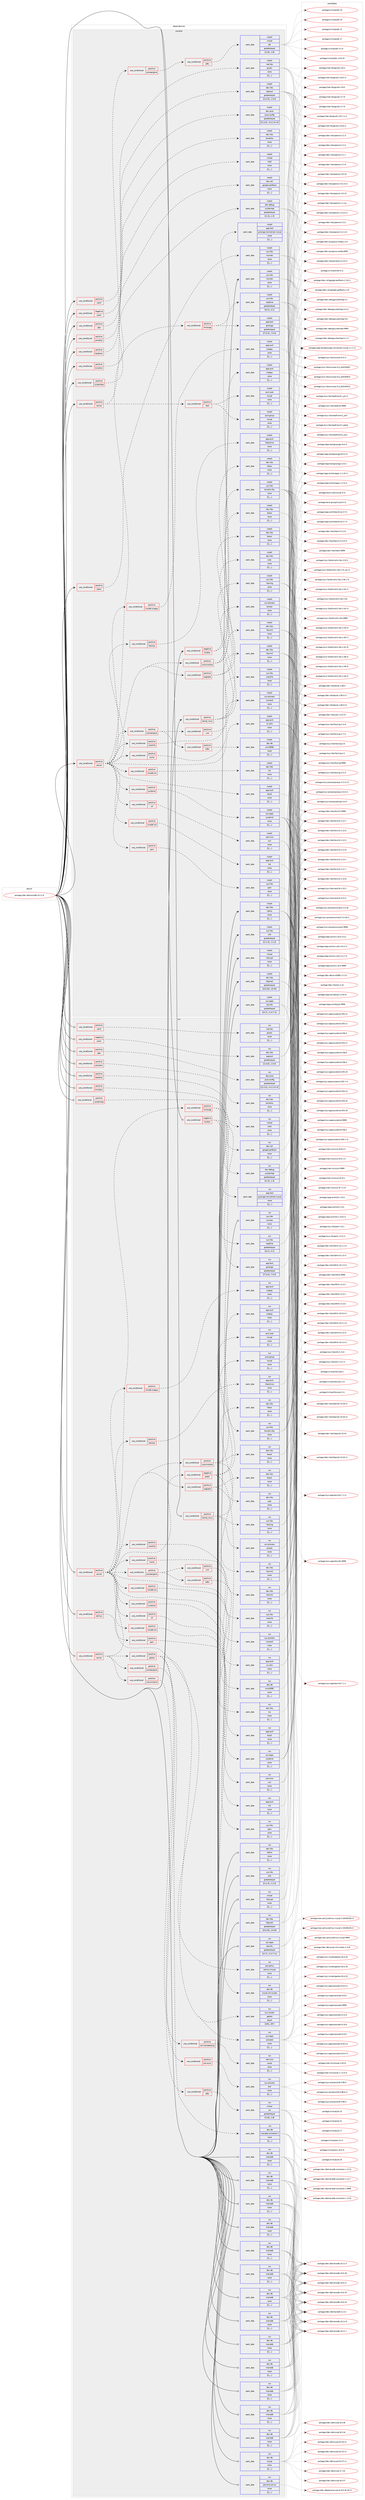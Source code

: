 digraph prolog {

# *************
# Graph options
# *************

newrank=true;
concentrate=true;
compound=true;
graph [rankdir=LR,fontname=Helvetica,fontsize=10,ranksep=1.5];#, ranksep=2.5, nodesep=0.2];
edge  [arrowhead=vee];
node  [fontname=Helvetica,fontsize=10];

# **********
# The ebuild
# **********

subgraph cluster_leftcol {
color=gray;
label=<<i>ebuild</i>>;
id [label="portage://dev-db/mariadb-10.11.8", color=red, width=4, href="../dev-db/mariadb-10.11.8.svg"];
}

# ****************
# The dependencies
# ****************

subgraph cluster_midcol {
color=gray;
label=<<i>dependencies</i>>;
subgraph cluster_compile {
fillcolor="#eeeeee";
style=filled;
label=<<i>compile</i>>;
subgraph cond17546 {
dependency66019 [label=<<TABLE BORDER="0" CELLBORDER="1" CELLSPACING="0" CELLPADDING="4"><TR><TD ROWSPAN="3" CELLPADDING="10">use_conditional</TD></TR><TR><TD>negative</TD></TR><TR><TD>bindist</TD></TR></TABLE>>, shape=none, color=red];
subgraph pack47552 {
dependency66020 [label=<<TABLE BORDER="0" CELLBORDER="1" CELLSPACING="0" CELLPADDING="4" WIDTH="220"><TR><TD ROWSPAN="6" CELLPADDING="30">pack_dep</TD></TR><TR><TD WIDTH="110">install</TD></TR><TR><TD>sys-libs</TD></TR><TR><TD>binutils-libs</TD></TR><TR><TD>none</TD></TR><TR><TD>[[],,,,]</TD></TR></TABLE>>, shape=none, color=blue];
}
dependency66019:e -> dependency66020:w [weight=20,style="dashed",arrowhead="vee"];
subgraph pack47553 {
dependency66021 [label=<<TABLE BORDER="0" CELLBORDER="1" CELLSPACING="0" CELLPADDING="4" WIDTH="220"><TR><TD ROWSPAN="6" CELLPADDING="30">pack_dep</TD></TR><TR><TD WIDTH="110">install</TD></TR><TR><TD>sys-libs</TD></TR><TR><TD>readline</TD></TR><TR><TD>greaterequal</TD></TR><TR><TD>[[4,1],,,4.1]</TD></TR></TABLE>>, shape=none, color=blue];
}
dependency66019:e -> dependency66021:w [weight=20,style="dashed",arrowhead="vee"];
}
id:e -> dependency66019:w [weight=20,style="solid",arrowhead="vee"];
subgraph cond17547 {
dependency66022 [label=<<TABLE BORDER="0" CELLBORDER="1" CELLSPACING="0" CELLPADDING="4"><TR><TD ROWSPAN="3" CELLPADDING="10">use_conditional</TD></TR><TR><TD>negative</TD></TR><TR><TD>yassl</TD></TR></TABLE>>, shape=none, color=red];
subgraph pack47554 {
dependency66023 [label=<<TABLE BORDER="0" CELLBORDER="1" CELLSPACING="0" CELLPADDING="4" WIDTH="220"><TR><TD ROWSPAN="6" CELLPADDING="30">pack_dep</TD></TR><TR><TD WIDTH="110">install</TD></TR><TR><TD>dev-libs</TD></TR><TR><TD>openssl</TD></TR><TR><TD>greaterequal</TD></TR><TR><TD>[[1,0,0],,,1.0.0]</TD></TR></TABLE>>, shape=none, color=blue];
}
dependency66022:e -> dependency66023:w [weight=20,style="dashed",arrowhead="vee"];
}
id:e -> dependency66022:w [weight=20,style="solid",arrowhead="vee"];
subgraph cond17548 {
dependency66024 [label=<<TABLE BORDER="0" CELLBORDER="1" CELLSPACING="0" CELLPADDING="4"><TR><TD ROWSPAN="3" CELLPADDING="10">use_conditional</TD></TR><TR><TD>positive</TD></TR><TR><TD>jdbc</TD></TR></TABLE>>, shape=none, color=red];
subgraph pack47555 {
dependency66025 [label=<<TABLE BORDER="0" CELLBORDER="1" CELLSPACING="0" CELLPADDING="4" WIDTH="220"><TR><TD ROWSPAN="6" CELLPADDING="30">pack_dep</TD></TR><TR><TD WIDTH="110">install</TD></TR><TR><TD>dev-java</TD></TR><TR><TD>java-config</TD></TR><TR><TD>greaterequal</TD></TR><TR><TD>[[2,2,0],,-r3,2.2.0-r3]</TD></TR></TABLE>>, shape=none, color=blue];
}
dependency66024:e -> dependency66025:w [weight=20,style="dashed",arrowhead="vee"];
}
id:e -> dependency66024:w [weight=20,style="solid",arrowhead="vee"];
subgraph cond17549 {
dependency66026 [label=<<TABLE BORDER="0" CELLBORDER="1" CELLSPACING="0" CELLPADDING="4"><TR><TD ROWSPAN="3" CELLPADDING="10">use_conditional</TD></TR><TR><TD>positive</TD></TR><TR><TD>jemalloc</TD></TR></TABLE>>, shape=none, color=red];
subgraph pack47556 {
dependency66027 [label=<<TABLE BORDER="0" CELLBORDER="1" CELLSPACING="0" CELLPADDING="4" WIDTH="220"><TR><TD ROWSPAN="6" CELLPADDING="30">pack_dep</TD></TR><TR><TD WIDTH="110">install</TD></TR><TR><TD>dev-libs</TD></TR><TR><TD>jemalloc</TD></TR><TR><TD>none</TD></TR><TR><TD>[[],,,,]</TD></TR></TABLE>>, shape=none, color=blue];
}
dependency66026:e -> dependency66027:w [weight=20,style="dashed",arrowhead="vee"];
}
id:e -> dependency66026:w [weight=20,style="solid",arrowhead="vee"];
subgraph cond17550 {
dependency66028 [label=<<TABLE BORDER="0" CELLBORDER="1" CELLSPACING="0" CELLPADDING="4"><TR><TD ROWSPAN="3" CELLPADDING="10">use_conditional</TD></TR><TR><TD>positive</TD></TR><TR><TD>kerberos</TD></TR></TABLE>>, shape=none, color=red];
subgraph pack47557 {
dependency66029 [label=<<TABLE BORDER="0" CELLBORDER="1" CELLSPACING="0" CELLPADDING="4" WIDTH="220"><TR><TD ROWSPAN="6" CELLPADDING="30">pack_dep</TD></TR><TR><TD WIDTH="110">install</TD></TR><TR><TD>virtual</TD></TR><TR><TD>krb5</TD></TR><TR><TD>none</TD></TR><TR><TD>[[],,,,]</TD></TR></TABLE>>, shape=none, color=blue];
}
dependency66028:e -> dependency66029:w [weight=20,style="dashed",arrowhead="vee"];
}
id:e -> dependency66028:w [weight=20,style="solid",arrowhead="vee"];
subgraph cond17551 {
dependency66030 [label=<<TABLE BORDER="0" CELLBORDER="1" CELLSPACING="0" CELLPADDING="4"><TR><TD ROWSPAN="3" CELLPADDING="10">use_conditional</TD></TR><TR><TD>positive</TD></TR><TR><TD>kernel_linux</TD></TR></TABLE>>, shape=none, color=red];
subgraph pack47558 {
dependency66031 [label=<<TABLE BORDER="0" CELLBORDER="1" CELLSPACING="0" CELLPADDING="4" WIDTH="220"><TR><TD ROWSPAN="6" CELLPADDING="30">pack_dep</TD></TR><TR><TD WIDTH="110">install</TD></TR><TR><TD>dev-libs</TD></TR><TR><TD>libaio</TD></TR><TR><TD>none</TD></TR><TR><TD>[[],,,,]</TD></TR></TABLE>>, shape=none, color=blue];
}
dependency66030:e -> dependency66031:w [weight=20,style="dashed",arrowhead="vee"];
subgraph pack47559 {
dependency66032 [label=<<TABLE BORDER="0" CELLBORDER="1" CELLSPACING="0" CELLPADDING="4" WIDTH="220"><TR><TD ROWSPAN="6" CELLPADDING="30">pack_dep</TD></TR><TR><TD WIDTH="110">install</TD></TR><TR><TD>sys-libs</TD></TR><TR><TD>liburing</TD></TR><TR><TD>none</TD></TR><TR><TD>[[],,,,]</TD></TR></TABLE>>, shape=none, color=blue];
}
dependency66030:e -> dependency66032:w [weight=20,style="dashed",arrowhead="vee"];
subgraph pack47560 {
dependency66033 [label=<<TABLE BORDER="0" CELLBORDER="1" CELLSPACING="0" CELLPADDING="4" WIDTH="220"><TR><TD ROWSPAN="6" CELLPADDING="30">pack_dep</TD></TR><TR><TD WIDTH="110">install</TD></TR><TR><TD>sys-process</TD></TR><TR><TD>procps</TD></TR><TR><TD>none</TD></TR><TR><TD>[[],,,,]</TD></TR></TABLE>>, shape=none, color=blue];
}
dependency66030:e -> dependency66033:w [weight=20,style="dashed",arrowhead="vee"];
}
id:e -> dependency66030:w [weight=20,style="solid",arrowhead="vee"];
subgraph cond17552 {
dependency66034 [label=<<TABLE BORDER="0" CELLBORDER="1" CELLSPACING="0" CELLPADDING="4"><TR><TD ROWSPAN="3" CELLPADDING="10">use_conditional</TD></TR><TR><TD>positive</TD></TR><TR><TD>server</TD></TR></TABLE>>, shape=none, color=red];
subgraph cond17553 {
dependency66035 [label=<<TABLE BORDER="0" CELLBORDER="1" CELLSPACING="0" CELLPADDING="4"><TR><TD ROWSPAN="3" CELLPADDING="10">use_conditional</TD></TR><TR><TD>positive</TD></TR><TR><TD>extraengine</TD></TR></TABLE>>, shape=none, color=red];
subgraph cond17554 {
dependency66036 [label=<<TABLE BORDER="0" CELLBORDER="1" CELLSPACING="0" CELLPADDING="4"><TR><TD ROWSPAN="3" CELLPADDING="10">use_conditional</TD></TR><TR><TD>positive</TD></TR><TR><TD>jdbc</TD></TR></TABLE>>, shape=none, color=red];
subgraph pack47561 {
dependency66037 [label=<<TABLE BORDER="0" CELLBORDER="1" CELLSPACING="0" CELLPADDING="4" WIDTH="220"><TR><TD ROWSPAN="6" CELLPADDING="30">pack_dep</TD></TR><TR><TD WIDTH="110">install</TD></TR><TR><TD>virtual</TD></TR><TR><TD>jdk</TD></TR><TR><TD>greaterequal</TD></TR><TR><TD>[[1,8],,,1.8]</TD></TR></TABLE>>, shape=none, color=blue];
}
dependency66036:e -> dependency66037:w [weight=20,style="dashed",arrowhead="vee"];
}
dependency66035:e -> dependency66036:w [weight=20,style="dashed",arrowhead="vee"];
}
dependency66034:e -> dependency66035:w [weight=20,style="dashed",arrowhead="vee"];
subgraph cond17555 {
dependency66038 [label=<<TABLE BORDER="0" CELLBORDER="1" CELLSPACING="0" CELLPADDING="4"><TR><TD ROWSPAN="3" CELLPADDING="10">use_conditional</TD></TR><TR><TD>positive</TD></TR><TR><TD>test</TD></TR></TABLE>>, shape=none, color=red];
subgraph pack47562 {
dependency66039 [label=<<TABLE BORDER="0" CELLBORDER="1" CELLSPACING="0" CELLPADDING="4" WIDTH="220"><TR><TD ROWSPAN="6" CELLPADDING="30">pack_dep</TD></TR><TR><TD WIDTH="110">install</TD></TR><TR><TD>acct-group</TD></TR><TR><TD>mysql</TD></TR><TR><TD>none</TD></TR><TR><TD>[[],,,,]</TD></TR></TABLE>>, shape=none, color=blue];
}
dependency66038:e -> dependency66039:w [weight=20,style="dashed",arrowhead="vee"];
subgraph pack47563 {
dependency66040 [label=<<TABLE BORDER="0" CELLBORDER="1" CELLSPACING="0" CELLPADDING="4" WIDTH="220"><TR><TD ROWSPAN="6" CELLPADDING="30">pack_dep</TD></TR><TR><TD WIDTH="110">install</TD></TR><TR><TD>acct-user</TD></TR><TR><TD>mysql</TD></TR><TR><TD>none</TD></TR><TR><TD>[[],,,,]</TD></TR></TABLE>>, shape=none, color=blue];
}
dependency66038:e -> dependency66040:w [weight=20,style="dashed",arrowhead="vee"];
}
dependency66034:e -> dependency66038:w [weight=20,style="dashed",arrowhead="vee"];
}
id:e -> dependency66034:w [weight=20,style="solid",arrowhead="vee"];
subgraph cond17556 {
dependency66041 [label=<<TABLE BORDER="0" CELLBORDER="1" CELLSPACING="0" CELLPADDING="4"><TR><TD ROWSPAN="3" CELLPADDING="10">use_conditional</TD></TR><TR><TD>positive</TD></TR><TR><TD>server</TD></TR></TABLE>>, shape=none, color=red];
subgraph pack47564 {
dependency66042 [label=<<TABLE BORDER="0" CELLBORDER="1" CELLSPACING="0" CELLPADDING="4" WIDTH="220"><TR><TD ROWSPAN="6" CELLPADDING="30">pack_dep</TD></TR><TR><TD WIDTH="110">install</TD></TR><TR><TD>app-arch</TD></TR><TR><TD>bzip2</TD></TR><TR><TD>none</TD></TR><TR><TD>[[],,,,]</TD></TR></TABLE>>, shape=none, color=blue];
}
dependency66041:e -> dependency66042:w [weight=20,style="dashed",arrowhead="vee"];
subgraph pack47565 {
dependency66043 [label=<<TABLE BORDER="0" CELLBORDER="1" CELLSPACING="0" CELLPADDING="4" WIDTH="220"><TR><TD ROWSPAN="6" CELLPADDING="30">pack_dep</TD></TR><TR><TD WIDTH="110">install</TD></TR><TR><TD>app-arch</TD></TR><TR><TD>xz-utils</TD></TR><TR><TD>none</TD></TR><TR><TD>[[],,,,]</TD></TR></TABLE>>, shape=none, color=blue];
}
dependency66041:e -> dependency66043:w [weight=20,style="dashed",arrowhead="vee"];
subgraph cond17557 {
dependency66044 [label=<<TABLE BORDER="0" CELLBORDER="1" CELLSPACING="0" CELLPADDING="4"><TR><TD ROWSPAN="3" CELLPADDING="10">use_conditional</TD></TR><TR><TD>positive</TD></TR><TR><TD>backup</TD></TR></TABLE>>, shape=none, color=red];
subgraph pack47566 {
dependency66045 [label=<<TABLE BORDER="0" CELLBORDER="1" CELLSPACING="0" CELLPADDING="4" WIDTH="220"><TR><TD ROWSPAN="6" CELLPADDING="30">pack_dep</TD></TR><TR><TD WIDTH="110">install</TD></TR><TR><TD>app-arch</TD></TR><TR><TD>libarchive</TD></TR><TR><TD>none</TD></TR><TR><TD>[[],,,,]</TD></TR></TABLE>>, shape=none, color=blue];
}
dependency66044:e -> dependency66045:w [weight=20,style="dashed",arrowhead="vee"];
}
dependency66041:e -> dependency66044:w [weight=20,style="dashed",arrowhead="vee"];
subgraph cond17558 {
dependency66046 [label=<<TABLE BORDER="0" CELLBORDER="1" CELLSPACING="0" CELLPADDING="4"><TR><TD ROWSPAN="3" CELLPADDING="10">use_conditional</TD></TR><TR><TD>positive</TD></TR><TR><TD>columnstore</TD></TR></TABLE>>, shape=none, color=red];
subgraph pack47567 {
dependency66047 [label=<<TABLE BORDER="0" CELLBORDER="1" CELLSPACING="0" CELLPADDING="4" WIDTH="220"><TR><TD ROWSPAN="6" CELLPADDING="30">pack_dep</TD></TR><TR><TD WIDTH="110">install</TD></TR><TR><TD>app-arch</TD></TR><TR><TD>snappy</TD></TR><TR><TD>none</TD></TR><TR><TD>[[],,,,]</TD></TR></TABLE>>, shape=none, color=blue];
}
dependency66046:e -> dependency66047:w [weight=20,style="dashed",arrowhead="vee"];
subgraph pack47568 {
dependency66048 [label=<<TABLE BORDER="0" CELLBORDER="1" CELLSPACING="0" CELLPADDING="4" WIDTH="220"><TR><TD ROWSPAN="6" CELLPADDING="30">pack_dep</TD></TR><TR><TD WIDTH="110">install</TD></TR><TR><TD>dev-libs</TD></TR><TR><TD>boost</TD></TR><TR><TD>none</TD></TR><TR><TD>[[],,,,]</TD></TR></TABLE>>, shape=none, color=blue];
}
dependency66046:e -> dependency66048:w [weight=20,style="dashed",arrowhead="vee"];
subgraph pack47569 {
dependency66049 [label=<<TABLE BORDER="0" CELLBORDER="1" CELLSPACING="0" CELLPADDING="4" WIDTH="220"><TR><TD ROWSPAN="6" CELLPADDING="30">pack_dep</TD></TR><TR><TD WIDTH="110">install</TD></TR><TR><TD>dev-libs</TD></TR><TR><TD>libxml2</TD></TR><TR><TD>none</TD></TR><TR><TD>[[],,,,]</TD></TR></TABLE>>, shape=none, color=blue];
}
dependency66046:e -> dependency66049:w [weight=20,style="dashed",arrowhead="vee"];
}
dependency66041:e -> dependency66046:w [weight=20,style="dashed",arrowhead="vee"];
subgraph cond17559 {
dependency66050 [label=<<TABLE BORDER="0" CELLBORDER="1" CELLSPACING="0" CELLPADDING="4"><TR><TD ROWSPAN="3" CELLPADDING="10">use_conditional</TD></TR><TR><TD>positive</TD></TR><TR><TD>cracklib</TD></TR></TABLE>>, shape=none, color=red];
subgraph pack47570 {
dependency66051 [label=<<TABLE BORDER="0" CELLBORDER="1" CELLSPACING="0" CELLPADDING="4" WIDTH="220"><TR><TD ROWSPAN="6" CELLPADDING="30">pack_dep</TD></TR><TR><TD WIDTH="110">install</TD></TR><TR><TD>sys-libs</TD></TR><TR><TD>cracklib</TD></TR><TR><TD>none</TD></TR><TR><TD>[[],,,,]</TD></TR></TABLE>>, shape=none, color=blue];
}
dependency66050:e -> dependency66051:w [weight=20,style="dashed",arrowhead="vee"];
}
dependency66041:e -> dependency66050:w [weight=20,style="dashed",arrowhead="vee"];
subgraph cond17560 {
dependency66052 [label=<<TABLE BORDER="0" CELLBORDER="1" CELLSPACING="0" CELLPADDING="4"><TR><TD ROWSPAN="3" CELLPADDING="10">use_conditional</TD></TR><TR><TD>positive</TD></TR><TR><TD>extraengine</TD></TR></TABLE>>, shape=none, color=red];
subgraph cond17561 {
dependency66053 [label=<<TABLE BORDER="0" CELLBORDER="1" CELLSPACING="0" CELLPADDING="4"><TR><TD ROWSPAN="3" CELLPADDING="10">use_conditional</TD></TR><TR><TD>positive</TD></TR><TR><TD>odbc</TD></TR></TABLE>>, shape=none, color=red];
subgraph pack47571 {
dependency66054 [label=<<TABLE BORDER="0" CELLBORDER="1" CELLSPACING="0" CELLPADDING="4" WIDTH="220"><TR><TD ROWSPAN="6" CELLPADDING="30">pack_dep</TD></TR><TR><TD WIDTH="110">install</TD></TR><TR><TD>dev-db</TD></TR><TR><TD>unixODBC</TD></TR><TR><TD>none</TD></TR><TR><TD>[[],,,,]</TD></TR></TABLE>>, shape=none, color=blue];
}
dependency66053:e -> dependency66054:w [weight=20,style="dashed",arrowhead="vee"];
}
dependency66052:e -> dependency66053:w [weight=20,style="dashed",arrowhead="vee"];
subgraph cond17562 {
dependency66055 [label=<<TABLE BORDER="0" CELLBORDER="1" CELLSPACING="0" CELLPADDING="4"><TR><TD ROWSPAN="3" CELLPADDING="10">use_conditional</TD></TR><TR><TD>positive</TD></TR><TR><TD>xml</TD></TR></TABLE>>, shape=none, color=red];
subgraph pack47572 {
dependency66056 [label=<<TABLE BORDER="0" CELLBORDER="1" CELLSPACING="0" CELLPADDING="4" WIDTH="220"><TR><TD ROWSPAN="6" CELLPADDING="30">pack_dep</TD></TR><TR><TD WIDTH="110">install</TD></TR><TR><TD>dev-libs</TD></TR><TR><TD>libxml2</TD></TR><TR><TD>none</TD></TR><TR><TD>[[],,,,]</TD></TR></TABLE>>, shape=none, color=blue];
}
dependency66055:e -> dependency66056:w [weight=20,style="dashed",arrowhead="vee"];
}
dependency66052:e -> dependency66055:w [weight=20,style="dashed",arrowhead="vee"];
}
dependency66041:e -> dependency66052:w [weight=20,style="dashed",arrowhead="vee"];
subgraph cond17563 {
dependency66057 [label=<<TABLE BORDER="0" CELLBORDER="1" CELLSPACING="0" CELLPADDING="4"><TR><TD ROWSPAN="3" CELLPADDING="10">use_conditional</TD></TR><TR><TD>positive</TD></TR><TR><TD>innodb-lz4</TD></TR></TABLE>>, shape=none, color=red];
subgraph pack47573 {
dependency66058 [label=<<TABLE BORDER="0" CELLBORDER="1" CELLSPACING="0" CELLPADDING="4" WIDTH="220"><TR><TD ROWSPAN="6" CELLPADDING="30">pack_dep</TD></TR><TR><TD WIDTH="110">install</TD></TR><TR><TD>app-arch</TD></TR><TR><TD>lz4</TD></TR><TR><TD>none</TD></TR><TR><TD>[[],,,,]</TD></TR></TABLE>>, shape=none, color=blue];
}
dependency66057:e -> dependency66058:w [weight=20,style="dashed",arrowhead="vee"];
}
dependency66041:e -> dependency66057:w [weight=20,style="dashed",arrowhead="vee"];
subgraph cond17564 {
dependency66059 [label=<<TABLE BORDER="0" CELLBORDER="1" CELLSPACING="0" CELLPADDING="4"><TR><TD ROWSPAN="3" CELLPADDING="10">use_conditional</TD></TR><TR><TD>positive</TD></TR><TR><TD>innodb-lzo</TD></TR></TABLE>>, shape=none, color=red];
subgraph pack47574 {
dependency66060 [label=<<TABLE BORDER="0" CELLBORDER="1" CELLSPACING="0" CELLPADDING="4" WIDTH="220"><TR><TD ROWSPAN="6" CELLPADDING="30">pack_dep</TD></TR><TR><TD WIDTH="110">install</TD></TR><TR><TD>dev-libs</TD></TR><TR><TD>lzo</TD></TR><TR><TD>none</TD></TR><TR><TD>[[],,,,]</TD></TR></TABLE>>, shape=none, color=blue];
}
dependency66059:e -> dependency66060:w [weight=20,style="dashed",arrowhead="vee"];
}
dependency66041:e -> dependency66059:w [weight=20,style="dashed",arrowhead="vee"];
subgraph cond17565 {
dependency66061 [label=<<TABLE BORDER="0" CELLBORDER="1" CELLSPACING="0" CELLPADDING="4"><TR><TD ROWSPAN="3" CELLPADDING="10">use_conditional</TD></TR><TR><TD>positive</TD></TR><TR><TD>innodb-snappy</TD></TR></TABLE>>, shape=none, color=red];
subgraph pack47575 {
dependency66062 [label=<<TABLE BORDER="0" CELLBORDER="1" CELLSPACING="0" CELLPADDING="4" WIDTH="220"><TR><TD ROWSPAN="6" CELLPADDING="30">pack_dep</TD></TR><TR><TD WIDTH="110">install</TD></TR><TR><TD>app-arch</TD></TR><TR><TD>snappy</TD></TR><TR><TD>none</TD></TR><TR><TD>[[],,,,]</TD></TR></TABLE>>, shape=none, color=blue];
}
dependency66061:e -> dependency66062:w [weight=20,style="dashed",arrowhead="vee"];
}
dependency66041:e -> dependency66061:w [weight=20,style="dashed",arrowhead="vee"];
subgraph cond17566 {
dependency66063 [label=<<TABLE BORDER="0" CELLBORDER="1" CELLSPACING="0" CELLPADDING="4"><TR><TD ROWSPAN="3" CELLPADDING="10">use_conditional</TD></TR><TR><TD>positive</TD></TR><TR><TD>mroonga</TD></TR></TABLE>>, shape=none, color=red];
subgraph pack47576 {
dependency66064 [label=<<TABLE BORDER="0" CELLBORDER="1" CELLSPACING="0" CELLPADDING="4" WIDTH="220"><TR><TD ROWSPAN="6" CELLPADDING="30">pack_dep</TD></TR><TR><TD WIDTH="110">install</TD></TR><TR><TD>app-text</TD></TR><TR><TD>groonga-normalizer-mysql</TD></TR><TR><TD>none</TD></TR><TR><TD>[[],,,,]</TD></TR></TABLE>>, shape=none, color=blue];
}
dependency66063:e -> dependency66064:w [weight=20,style="dashed",arrowhead="vee"];
subgraph pack47577 {
dependency66065 [label=<<TABLE BORDER="0" CELLBORDER="1" CELLSPACING="0" CELLPADDING="4" WIDTH="220"><TR><TD ROWSPAN="6" CELLPADDING="30">pack_dep</TD></TR><TR><TD WIDTH="110">install</TD></TR><TR><TD>app-text</TD></TR><TR><TD>groonga</TD></TR><TR><TD>greaterequal</TD></TR><TR><TD>[[7,0,4],,,7.0.4]</TD></TR></TABLE>>, shape=none, color=blue];
}
dependency66063:e -> dependency66065:w [weight=20,style="dashed",arrowhead="vee"];
}
dependency66041:e -> dependency66063:w [weight=20,style="dashed",arrowhead="vee"];
subgraph cond17567 {
dependency66066 [label=<<TABLE BORDER="0" CELLBORDER="1" CELLSPACING="0" CELLPADDING="4"><TR><TD ROWSPAN="3" CELLPADDING="10">use_conditional</TD></TR><TR><TD>positive</TD></TR><TR><TD>numa</TD></TR></TABLE>>, shape=none, color=red];
subgraph pack47578 {
dependency66067 [label=<<TABLE BORDER="0" CELLBORDER="1" CELLSPACING="0" CELLPADDING="4" WIDTH="220"><TR><TD ROWSPAN="6" CELLPADDING="30">pack_dep</TD></TR><TR><TD WIDTH="110">install</TD></TR><TR><TD>sys-process</TD></TR><TR><TD>numactl</TD></TR><TR><TD>none</TD></TR><TR><TD>[[],,,,]</TD></TR></TABLE>>, shape=none, color=blue];
}
dependency66066:e -> dependency66067:w [weight=20,style="dashed",arrowhead="vee"];
}
dependency66041:e -> dependency66066:w [weight=20,style="dashed",arrowhead="vee"];
subgraph cond17568 {
dependency66068 [label=<<TABLE BORDER="0" CELLBORDER="1" CELLSPACING="0" CELLPADDING="4"><TR><TD ROWSPAN="3" CELLPADDING="10">use_conditional</TD></TR><TR><TD>positive</TD></TR><TR><TD>oqgraph</TD></TR></TABLE>>, shape=none, color=red];
subgraph pack47579 {
dependency66069 [label=<<TABLE BORDER="0" CELLBORDER="1" CELLSPACING="0" CELLPADDING="4" WIDTH="220"><TR><TD ROWSPAN="6" CELLPADDING="30">pack_dep</TD></TR><TR><TD WIDTH="110">install</TD></TR><TR><TD>dev-libs</TD></TR><TR><TD>boost</TD></TR><TR><TD>none</TD></TR><TR><TD>[[],,,,]</TD></TR></TABLE>>, shape=none, color=blue];
}
dependency66068:e -> dependency66069:w [weight=20,style="dashed",arrowhead="vee"];
subgraph pack47580 {
dependency66070 [label=<<TABLE BORDER="0" CELLBORDER="1" CELLSPACING="0" CELLPADDING="4" WIDTH="220"><TR><TD ROWSPAN="6" CELLPADDING="30">pack_dep</TD></TR><TR><TD WIDTH="110">install</TD></TR><TR><TD>dev-libs</TD></TR><TR><TD>judy</TD></TR><TR><TD>none</TD></TR><TR><TD>[[],,,,]</TD></TR></TABLE>>, shape=none, color=blue];
}
dependency66068:e -> dependency66070:w [weight=20,style="dashed",arrowhead="vee"];
}
dependency66041:e -> dependency66068:w [weight=20,style="dashed",arrowhead="vee"];
subgraph cond17569 {
dependency66071 [label=<<TABLE BORDER="0" CELLBORDER="1" CELLSPACING="0" CELLPADDING="4"><TR><TD ROWSPAN="3" CELLPADDING="10">use_conditional</TD></TR><TR><TD>positive</TD></TR><TR><TD>pam</TD></TR></TABLE>>, shape=none, color=red];
subgraph pack47581 {
dependency66072 [label=<<TABLE BORDER="0" CELLBORDER="1" CELLSPACING="0" CELLPADDING="4" WIDTH="220"><TR><TD ROWSPAN="6" CELLPADDING="30">pack_dep</TD></TR><TR><TD WIDTH="110">install</TD></TR><TR><TD>sys-libs</TD></TR><TR><TD>pam</TD></TR><TR><TD>none</TD></TR><TR><TD>[[],,,,]</TD></TR></TABLE>>, shape=none, color=blue];
}
dependency66071:e -> dependency66072:w [weight=20,style="dashed",arrowhead="vee"];
}
dependency66041:e -> dependency66071:w [weight=20,style="dashed",arrowhead="vee"];
subgraph cond17570 {
dependency66073 [label=<<TABLE BORDER="0" CELLBORDER="1" CELLSPACING="0" CELLPADDING="4"><TR><TD ROWSPAN="3" CELLPADDING="10">use_conditional</TD></TR><TR><TD>positive</TD></TR><TR><TD>s3</TD></TR></TABLE>>, shape=none, color=red];
subgraph pack47582 {
dependency66074 [label=<<TABLE BORDER="0" CELLBORDER="1" CELLSPACING="0" CELLPADDING="4" WIDTH="220"><TR><TD ROWSPAN="6" CELLPADDING="30">pack_dep</TD></TR><TR><TD WIDTH="110">install</TD></TR><TR><TD>net-misc</TD></TR><TR><TD>curl</TD></TR><TR><TD>none</TD></TR><TR><TD>[[],,,,]</TD></TR></TABLE>>, shape=none, color=blue];
}
dependency66073:e -> dependency66074:w [weight=20,style="dashed",arrowhead="vee"];
}
dependency66041:e -> dependency66073:w [weight=20,style="dashed",arrowhead="vee"];
subgraph cond17571 {
dependency66075 [label=<<TABLE BORDER="0" CELLBORDER="1" CELLSPACING="0" CELLPADDING="4"><TR><TD ROWSPAN="3" CELLPADDING="10">use_conditional</TD></TR><TR><TD>positive</TD></TR><TR><TD>systemd</TD></TR></TABLE>>, shape=none, color=red];
subgraph pack47583 {
dependency66076 [label=<<TABLE BORDER="0" CELLBORDER="1" CELLSPACING="0" CELLPADDING="4" WIDTH="220"><TR><TD ROWSPAN="6" CELLPADDING="30">pack_dep</TD></TR><TR><TD WIDTH="110">install</TD></TR><TR><TD>sys-apps</TD></TR><TR><TD>systemd</TD></TR><TR><TD>none</TD></TR><TR><TD>[[],,,,]</TD></TR></TABLE>>, shape=none, color=blue];
}
dependency66075:e -> dependency66076:w [weight=20,style="dashed",arrowhead="vee"];
}
dependency66041:e -> dependency66075:w [weight=20,style="dashed",arrowhead="vee"];
}
id:e -> dependency66041:w [weight=20,style="solid",arrowhead="vee"];
subgraph cond17572 {
dependency66077 [label=<<TABLE BORDER="0" CELLBORDER="1" CELLSPACING="0" CELLPADDING="4"><TR><TD ROWSPAN="3" CELLPADDING="10">use_conditional</TD></TR><TR><TD>positive</TD></TR><TR><TD>static</TD></TR></TABLE>>, shape=none, color=red];
subgraph pack47584 {
dependency66078 [label=<<TABLE BORDER="0" CELLBORDER="1" CELLSPACING="0" CELLPADDING="4" WIDTH="220"><TR><TD ROWSPAN="6" CELLPADDING="30">pack_dep</TD></TR><TR><TD WIDTH="110">install</TD></TR><TR><TD>sys-libs</TD></TR><TR><TD>ncurses</TD></TR><TR><TD>none</TD></TR><TR><TD>[[],,,,]</TD></TR></TABLE>>, shape=none, color=blue];
}
dependency66077:e -> dependency66078:w [weight=20,style="dashed",arrowhead="vee"];
}
id:e -> dependency66077:w [weight=20,style="solid",arrowhead="vee"];
subgraph cond17573 {
dependency66079 [label=<<TABLE BORDER="0" CELLBORDER="1" CELLSPACING="0" CELLPADDING="4"><TR><TD ROWSPAN="3" CELLPADDING="10">use_conditional</TD></TR><TR><TD>positive</TD></TR><TR><TD>systemtap</TD></TR></TABLE>>, shape=none, color=red];
subgraph pack47585 {
dependency66080 [label=<<TABLE BORDER="0" CELLBORDER="1" CELLSPACING="0" CELLPADDING="4" WIDTH="220"><TR><TD ROWSPAN="6" CELLPADDING="30">pack_dep</TD></TR><TR><TD WIDTH="110">install</TD></TR><TR><TD>dev-debug</TD></TR><TR><TD>systemtap</TD></TR><TR><TD>greaterequal</TD></TR><TR><TD>[[1,3],,,1.3]</TD></TR></TABLE>>, shape=none, color=blue];
}
dependency66079:e -> dependency66080:w [weight=20,style="dashed",arrowhead="vee"];
}
id:e -> dependency66079:w [weight=20,style="solid",arrowhead="vee"];
subgraph cond17574 {
dependency66081 [label=<<TABLE BORDER="0" CELLBORDER="1" CELLSPACING="0" CELLPADDING="4"><TR><TD ROWSPAN="3" CELLPADDING="10">use_conditional</TD></TR><TR><TD>positive</TD></TR><TR><TD>tcmalloc</TD></TR></TABLE>>, shape=none, color=red];
subgraph pack47586 {
dependency66082 [label=<<TABLE BORDER="0" CELLBORDER="1" CELLSPACING="0" CELLPADDING="4" WIDTH="220"><TR><TD ROWSPAN="6" CELLPADDING="30">pack_dep</TD></TR><TR><TD WIDTH="110">install</TD></TR><TR><TD>dev-util</TD></TR><TR><TD>google-perftools</TD></TR><TR><TD>none</TD></TR><TR><TD>[[],,,,]</TD></TR></TABLE>>, shape=none, color=blue];
}
dependency66081:e -> dependency66082:w [weight=20,style="dashed",arrowhead="vee"];
}
id:e -> dependency66081:w [weight=20,style="solid",arrowhead="vee"];
subgraph cond17575 {
dependency66083 [label=<<TABLE BORDER="0" CELLBORDER="1" CELLSPACING="0" CELLPADDING="4"><TR><TD ROWSPAN="3" CELLPADDING="10">use_conditional</TD></TR><TR><TD>positive</TD></TR><TR><TD>yassl</TD></TR></TABLE>>, shape=none, color=red];
subgraph pack47587 {
dependency66084 [label=<<TABLE BORDER="0" CELLBORDER="1" CELLSPACING="0" CELLPADDING="4" WIDTH="220"><TR><TD ROWSPAN="6" CELLPADDING="30">pack_dep</TD></TR><TR><TD WIDTH="110">install</TD></TR><TR><TD>net-libs</TD></TR><TR><TD>gnutls</TD></TR><TR><TD>none</TD></TR><TR><TD>[[],,,,]</TD></TR></TABLE>>, shape=none, color=blue];
}
dependency66083:e -> dependency66084:w [weight=20,style="dashed",arrowhead="vee"];
}
id:e -> dependency66083:w [weight=20,style="solid",arrowhead="vee"];
subgraph pack47588 {
dependency66085 [label=<<TABLE BORDER="0" CELLBORDER="1" CELLSPACING="0" CELLPADDING="4" WIDTH="220"><TR><TD ROWSPAN="6" CELLPADDING="30">pack_dep</TD></TR><TR><TD WIDTH="110">install</TD></TR><TR><TD>dev-libs</TD></TR><TR><TD>libfmt</TD></TR><TR><TD>none</TD></TR><TR><TD>[[],,,,]</TD></TR></TABLE>>, shape=none, color=blue];
}
id:e -> dependency66085:w [weight=20,style="solid",arrowhead="vee"];
subgraph pack47589 {
dependency66086 [label=<<TABLE BORDER="0" CELLBORDER="1" CELLSPACING="0" CELLPADDING="4" WIDTH="220"><TR><TD ROWSPAN="6" CELLPADDING="30">pack_dep</TD></TR><TR><TD WIDTH="110">install</TD></TR><TR><TD>dev-libs</TD></TR><TR><TD>libpcre2</TD></TR><TR><TD>greaterequal</TD></TR><TR><TD>[[10,34],,,10.34]</TD></TR></TABLE>>, shape=none, color=blue];
}
id:e -> dependency66086:w [weight=20,style="solid",arrowhead="vee"];
subgraph pack47590 {
dependency66087 [label=<<TABLE BORDER="0" CELLBORDER="1" CELLSPACING="0" CELLPADDING="4" WIDTH="220"><TR><TD ROWSPAN="6" CELLPADDING="30">pack_dep</TD></TR><TR><TD WIDTH="110">install</TD></TR><TR><TD>sys-apps</TD></TR><TR><TD>texinfo</TD></TR><TR><TD>greaterequal</TD></TR><TR><TD>[[4,7],,-r1,4.7-r1]</TD></TR></TABLE>>, shape=none, color=blue];
}
id:e -> dependency66087:w [weight=20,style="solid",arrowhead="vee"];
subgraph pack47591 {
dependency66088 [label=<<TABLE BORDER="0" CELLBORDER="1" CELLSPACING="0" CELLPADDING="4" WIDTH="220"><TR><TD ROWSPAN="6" CELLPADDING="30">pack_dep</TD></TR><TR><TD WIDTH="110">install</TD></TR><TR><TD>sys-libs</TD></TR><TR><TD>ncurses</TD></TR><TR><TD>none</TD></TR><TR><TD>[[],,,,]</TD></TR></TABLE>>, shape=none, color=blue];
}
id:e -> dependency66088:w [weight=20,style="solid",arrowhead="vee"];
subgraph pack47592 {
dependency66089 [label=<<TABLE BORDER="0" CELLBORDER="1" CELLSPACING="0" CELLPADDING="4" WIDTH="220"><TR><TD ROWSPAN="6" CELLPADDING="30">pack_dep</TD></TR><TR><TD WIDTH="110">install</TD></TR><TR><TD>sys-libs</TD></TR><TR><TD>zlib</TD></TR><TR><TD>greaterequal</TD></TR><TR><TD>[[1,2,3],,,1.2.3]</TD></TR></TABLE>>, shape=none, color=blue];
}
id:e -> dependency66089:w [weight=20,style="solid",arrowhead="vee"];
subgraph pack47593 {
dependency66090 [label=<<TABLE BORDER="0" CELLBORDER="1" CELLSPACING="0" CELLPADDING="4" WIDTH="220"><TR><TD ROWSPAN="6" CELLPADDING="30">pack_dep</TD></TR><TR><TD WIDTH="110">install</TD></TR><TR><TD>virtual</TD></TR><TR><TD>libcrypt</TD></TR><TR><TD>none</TD></TR><TR><TD>[[],,,,]</TD></TR></TABLE>>, shape=none, color=blue];
}
id:e -> dependency66090:w [weight=20,style="solid",arrowhead="vee"];
}
subgraph cluster_compileandrun {
fillcolor="#eeeeee";
style=filled;
label=<<i>compile and run</i>>;
}
subgraph cluster_run {
fillcolor="#eeeeee";
style=filled;
label=<<i>run</i>>;
subgraph cond17576 {
dependency66091 [label=<<TABLE BORDER="0" CELLBORDER="1" CELLSPACING="0" CELLPADDING="4"><TR><TD ROWSPAN="3" CELLPADDING="10">use_conditional</TD></TR><TR><TD>negative</TD></TR><TR><TD>bindist</TD></TR></TABLE>>, shape=none, color=red];
subgraph pack47594 {
dependency66092 [label=<<TABLE BORDER="0" CELLBORDER="1" CELLSPACING="0" CELLPADDING="4" WIDTH="220"><TR><TD ROWSPAN="6" CELLPADDING="30">pack_dep</TD></TR><TR><TD WIDTH="110">run</TD></TR><TR><TD>sys-libs</TD></TR><TR><TD>binutils-libs</TD></TR><TR><TD>none</TD></TR><TR><TD>[[],,,,]</TD></TR></TABLE>>, shape=none, color=blue];
}
dependency66091:e -> dependency66092:w [weight=20,style="dashed",arrowhead="vee"];
subgraph pack47595 {
dependency66093 [label=<<TABLE BORDER="0" CELLBORDER="1" CELLSPACING="0" CELLPADDING="4" WIDTH="220"><TR><TD ROWSPAN="6" CELLPADDING="30">pack_dep</TD></TR><TR><TD WIDTH="110">run</TD></TR><TR><TD>sys-libs</TD></TR><TR><TD>readline</TD></TR><TR><TD>greaterequal</TD></TR><TR><TD>[[4,1],,,4.1]</TD></TR></TABLE>>, shape=none, color=blue];
}
dependency66091:e -> dependency66093:w [weight=20,style="dashed",arrowhead="vee"];
}
id:e -> dependency66091:w [weight=20,style="solid",arrowhead="odot"];
subgraph cond17577 {
dependency66094 [label=<<TABLE BORDER="0" CELLBORDER="1" CELLSPACING="0" CELLPADDING="4"><TR><TD ROWSPAN="3" CELLPADDING="10">use_conditional</TD></TR><TR><TD>negative</TD></TR><TR><TD>yassl</TD></TR></TABLE>>, shape=none, color=red];
subgraph pack47596 {
dependency66095 [label=<<TABLE BORDER="0" CELLBORDER="1" CELLSPACING="0" CELLPADDING="4" WIDTH="220"><TR><TD ROWSPAN="6" CELLPADDING="30">pack_dep</TD></TR><TR><TD WIDTH="110">run</TD></TR><TR><TD>dev-libs</TD></TR><TR><TD>openssl</TD></TR><TR><TD>greaterequal</TD></TR><TR><TD>[[1,0,0],,,1.0.0]</TD></TR></TABLE>>, shape=none, color=blue];
}
dependency66094:e -> dependency66095:w [weight=20,style="dashed",arrowhead="vee"];
}
id:e -> dependency66094:w [weight=20,style="solid",arrowhead="odot"];
subgraph cond17578 {
dependency66096 [label=<<TABLE BORDER="0" CELLBORDER="1" CELLSPACING="0" CELLPADDING="4"><TR><TD ROWSPAN="3" CELLPADDING="10">use_conditional</TD></TR><TR><TD>positive</TD></TR><TR><TD>jdbc</TD></TR></TABLE>>, shape=none, color=red];
subgraph pack47597 {
dependency66097 [label=<<TABLE BORDER="0" CELLBORDER="1" CELLSPACING="0" CELLPADDING="4" WIDTH="220"><TR><TD ROWSPAN="6" CELLPADDING="30">pack_dep</TD></TR><TR><TD WIDTH="110">run</TD></TR><TR><TD>dev-java</TD></TR><TR><TD>java-config</TD></TR><TR><TD>greaterequal</TD></TR><TR><TD>[[2,2,0],,-r3,2.2.0-r3]</TD></TR></TABLE>>, shape=none, color=blue];
}
dependency66096:e -> dependency66097:w [weight=20,style="dashed",arrowhead="vee"];
}
id:e -> dependency66096:w [weight=20,style="solid",arrowhead="odot"];
subgraph cond17579 {
dependency66098 [label=<<TABLE BORDER="0" CELLBORDER="1" CELLSPACING="0" CELLPADDING="4"><TR><TD ROWSPAN="3" CELLPADDING="10">use_conditional</TD></TR><TR><TD>positive</TD></TR><TR><TD>jemalloc</TD></TR></TABLE>>, shape=none, color=red];
subgraph pack47598 {
dependency66099 [label=<<TABLE BORDER="0" CELLBORDER="1" CELLSPACING="0" CELLPADDING="4" WIDTH="220"><TR><TD ROWSPAN="6" CELLPADDING="30">pack_dep</TD></TR><TR><TD WIDTH="110">run</TD></TR><TR><TD>dev-libs</TD></TR><TR><TD>jemalloc</TD></TR><TR><TD>none</TD></TR><TR><TD>[[],,,,]</TD></TR></TABLE>>, shape=none, color=blue];
}
dependency66098:e -> dependency66099:w [weight=20,style="dashed",arrowhead="vee"];
}
id:e -> dependency66098:w [weight=20,style="solid",arrowhead="odot"];
subgraph cond17580 {
dependency66100 [label=<<TABLE BORDER="0" CELLBORDER="1" CELLSPACING="0" CELLPADDING="4"><TR><TD ROWSPAN="3" CELLPADDING="10">use_conditional</TD></TR><TR><TD>positive</TD></TR><TR><TD>kerberos</TD></TR></TABLE>>, shape=none, color=red];
subgraph pack47599 {
dependency66101 [label=<<TABLE BORDER="0" CELLBORDER="1" CELLSPACING="0" CELLPADDING="4" WIDTH="220"><TR><TD ROWSPAN="6" CELLPADDING="30">pack_dep</TD></TR><TR><TD WIDTH="110">run</TD></TR><TR><TD>virtual</TD></TR><TR><TD>krb5</TD></TR><TR><TD>none</TD></TR><TR><TD>[[],,,,]</TD></TR></TABLE>>, shape=none, color=blue];
}
dependency66100:e -> dependency66101:w [weight=20,style="dashed",arrowhead="vee"];
}
id:e -> dependency66100:w [weight=20,style="solid",arrowhead="odot"];
subgraph cond17581 {
dependency66102 [label=<<TABLE BORDER="0" CELLBORDER="1" CELLSPACING="0" CELLPADDING="4"><TR><TD ROWSPAN="3" CELLPADDING="10">use_conditional</TD></TR><TR><TD>positive</TD></TR><TR><TD>kernel_linux</TD></TR></TABLE>>, shape=none, color=red];
subgraph pack47600 {
dependency66103 [label=<<TABLE BORDER="0" CELLBORDER="1" CELLSPACING="0" CELLPADDING="4" WIDTH="220"><TR><TD ROWSPAN="6" CELLPADDING="30">pack_dep</TD></TR><TR><TD WIDTH="110">run</TD></TR><TR><TD>dev-libs</TD></TR><TR><TD>libaio</TD></TR><TR><TD>none</TD></TR><TR><TD>[[],,,,]</TD></TR></TABLE>>, shape=none, color=blue];
}
dependency66102:e -> dependency66103:w [weight=20,style="dashed",arrowhead="vee"];
subgraph pack47601 {
dependency66104 [label=<<TABLE BORDER="0" CELLBORDER="1" CELLSPACING="0" CELLPADDING="4" WIDTH="220"><TR><TD ROWSPAN="6" CELLPADDING="30">pack_dep</TD></TR><TR><TD WIDTH="110">run</TD></TR><TR><TD>sys-libs</TD></TR><TR><TD>liburing</TD></TR><TR><TD>none</TD></TR><TR><TD>[[],,,,]</TD></TR></TABLE>>, shape=none, color=blue];
}
dependency66102:e -> dependency66104:w [weight=20,style="dashed",arrowhead="vee"];
subgraph pack47602 {
dependency66105 [label=<<TABLE BORDER="0" CELLBORDER="1" CELLSPACING="0" CELLPADDING="4" WIDTH="220"><TR><TD ROWSPAN="6" CELLPADDING="30">pack_dep</TD></TR><TR><TD WIDTH="110">run</TD></TR><TR><TD>sys-process</TD></TR><TR><TD>procps</TD></TR><TR><TD>none</TD></TR><TR><TD>[[],,,,]</TD></TR></TABLE>>, shape=none, color=blue];
}
dependency66102:e -> dependency66105:w [weight=20,style="dashed",arrowhead="vee"];
}
id:e -> dependency66102:w [weight=20,style="solid",arrowhead="odot"];
subgraph cond17582 {
dependency66106 [label=<<TABLE BORDER="0" CELLBORDER="1" CELLSPACING="0" CELLPADDING="4"><TR><TD ROWSPAN="3" CELLPADDING="10">use_conditional</TD></TR><TR><TD>positive</TD></TR><TR><TD>selinux</TD></TR></TABLE>>, shape=none, color=red];
subgraph pack47603 {
dependency66107 [label=<<TABLE BORDER="0" CELLBORDER="1" CELLSPACING="0" CELLPADDING="4" WIDTH="220"><TR><TD ROWSPAN="6" CELLPADDING="30">pack_dep</TD></TR><TR><TD WIDTH="110">run</TD></TR><TR><TD>sec-policy</TD></TR><TR><TD>selinux-mysql</TD></TR><TR><TD>none</TD></TR><TR><TD>[[],,,,]</TD></TR></TABLE>>, shape=none, color=blue];
}
dependency66106:e -> dependency66107:w [weight=20,style="dashed",arrowhead="vee"];
}
id:e -> dependency66106:w [weight=20,style="solid",arrowhead="odot"];
subgraph cond17583 {
dependency66108 [label=<<TABLE BORDER="0" CELLBORDER="1" CELLSPACING="0" CELLPADDING="4"><TR><TD ROWSPAN="3" CELLPADDING="10">use_conditional</TD></TR><TR><TD>positive</TD></TR><TR><TD>server</TD></TR></TABLE>>, shape=none, color=red];
subgraph cond17584 {
dependency66109 [label=<<TABLE BORDER="0" CELLBORDER="1" CELLSPACING="0" CELLPADDING="4"><TR><TD ROWSPAN="3" CELLPADDING="10">use_conditional</TD></TR><TR><TD>positive</TD></TR><TR><TD>columnstore</TD></TR></TABLE>>, shape=none, color=red];
subgraph pack47604 {
dependency66110 [label=<<TABLE BORDER="0" CELLBORDER="1" CELLSPACING="0" CELLPADDING="4" WIDTH="220"><TR><TD ROWSPAN="6" CELLPADDING="30">pack_dep</TD></TR><TR><TD WIDTH="110">run</TD></TR><TR><TD>dev-db</TD></TR><TR><TD>mariadb-connector-c</TD></TR><TR><TD>none</TD></TR><TR><TD>[[],,,,]</TD></TR></TABLE>>, shape=none, color=blue];
}
dependency66109:e -> dependency66110:w [weight=20,style="dashed",arrowhead="vee"];
}
dependency66108:e -> dependency66109:w [weight=20,style="dashed",arrowhead="vee"];
subgraph cond17585 {
dependency66111 [label=<<TABLE BORDER="0" CELLBORDER="1" CELLSPACING="0" CELLPADDING="4"><TR><TD ROWSPAN="3" CELLPADDING="10">use_conditional</TD></TR><TR><TD>positive</TD></TR><TR><TD>extraengine</TD></TR></TABLE>>, shape=none, color=red];
subgraph cond17586 {
dependency66112 [label=<<TABLE BORDER="0" CELLBORDER="1" CELLSPACING="0" CELLPADDING="4"><TR><TD ROWSPAN="3" CELLPADDING="10">use_conditional</TD></TR><TR><TD>positive</TD></TR><TR><TD>jdbc</TD></TR></TABLE>>, shape=none, color=red];
subgraph pack47605 {
dependency66113 [label=<<TABLE BORDER="0" CELLBORDER="1" CELLSPACING="0" CELLPADDING="4" WIDTH="220"><TR><TD ROWSPAN="6" CELLPADDING="30">pack_dep</TD></TR><TR><TD WIDTH="110">run</TD></TR><TR><TD>virtual</TD></TR><TR><TD>jre</TD></TR><TR><TD>greaterequal</TD></TR><TR><TD>[[1,8],,,1.8]</TD></TR></TABLE>>, shape=none, color=blue];
}
dependency66112:e -> dependency66113:w [weight=20,style="dashed",arrowhead="vee"];
}
dependency66111:e -> dependency66112:w [weight=20,style="dashed",arrowhead="vee"];
}
dependency66108:e -> dependency66111:w [weight=20,style="dashed",arrowhead="vee"];
subgraph cond17587 {
dependency66114 [label=<<TABLE BORDER="0" CELLBORDER="1" CELLSPACING="0" CELLPADDING="4"><TR><TD ROWSPAN="3" CELLPADDING="10">use_conditional</TD></TR><TR><TD>positive</TD></TR><TR><TD>galera</TD></TR></TABLE>>, shape=none, color=red];
subgraph pack47606 {
dependency66115 [label=<<TABLE BORDER="0" CELLBORDER="1" CELLSPACING="0" CELLPADDING="4" WIDTH="220"><TR><TD ROWSPAN="6" CELLPADDING="30">pack_dep</TD></TR><TR><TD WIDTH="110">run</TD></TR><TR><TD>sys-apps</TD></TR><TR><TD>iproute2</TD></TR><TR><TD>none</TD></TR><TR><TD>[[],,,,]</TD></TR></TABLE>>, shape=none, color=blue];
}
dependency66114:e -> dependency66115:w [weight=20,style="dashed",arrowhead="vee"];
subgraph pack47607 {
dependency66116 [label=<<TABLE BORDER="0" CELLBORDER="1" CELLSPACING="0" CELLPADDING="4" WIDTH="220"><TR><TD ROWSPAN="6" CELLPADDING="30">pack_dep</TD></TR><TR><TD WIDTH="110">run</TD></TR><TR><TD>sys-cluster</TD></TR><TR><TD>galera</TD></TR><TR><TD>equal</TD></TR><TR><TD>[[26],,,26*]</TD></TR></TABLE>>, shape=none, color=blue];
}
dependency66114:e -> dependency66116:w [weight=20,style="dashed",arrowhead="vee"];
subgraph cond17588 {
dependency66117 [label=<<TABLE BORDER="0" CELLBORDER="1" CELLSPACING="0" CELLPADDING="4"><TR><TD ROWSPAN="3" CELLPADDING="10">use_conditional</TD></TR><TR><TD>positive</TD></TR><TR><TD>sst-rsync</TD></TR></TABLE>>, shape=none, color=red];
subgraph pack47608 {
dependency66118 [label=<<TABLE BORDER="0" CELLBORDER="1" CELLSPACING="0" CELLPADDING="4" WIDTH="220"><TR><TD ROWSPAN="6" CELLPADDING="30">pack_dep</TD></TR><TR><TD WIDTH="110">run</TD></TR><TR><TD>sys-process</TD></TR><TR><TD>lsof</TD></TR><TR><TD>none</TD></TR><TR><TD>[[],,,,]</TD></TR></TABLE>>, shape=none, color=blue];
}
dependency66117:e -> dependency66118:w [weight=20,style="dashed",arrowhead="vee"];
}
dependency66114:e -> dependency66117:w [weight=20,style="dashed",arrowhead="vee"];
subgraph cond17589 {
dependency66119 [label=<<TABLE BORDER="0" CELLBORDER="1" CELLSPACING="0" CELLPADDING="4"><TR><TD ROWSPAN="3" CELLPADDING="10">use_conditional</TD></TR><TR><TD>positive</TD></TR><TR><TD>sst-mariabackup</TD></TR></TABLE>>, shape=none, color=red];
subgraph pack47609 {
dependency66120 [label=<<TABLE BORDER="0" CELLBORDER="1" CELLSPACING="0" CELLPADDING="4" WIDTH="220"><TR><TD ROWSPAN="6" CELLPADDING="30">pack_dep</TD></TR><TR><TD WIDTH="110">run</TD></TR><TR><TD>net-misc</TD></TR><TR><TD>socat</TD></TR><TR><TD>none</TD></TR><TR><TD>[[],,,,]</TD></TR></TABLE>>, shape=none, color=blue];
}
dependency66119:e -> dependency66120:w [weight=20,style="dashed",arrowhead="vee"];
}
dependency66114:e -> dependency66119:w [weight=20,style="dashed",arrowhead="vee"];
}
dependency66108:e -> dependency66114:w [weight=20,style="dashed",arrowhead="vee"];
subgraph cond17590 {
dependency66121 [label=<<TABLE BORDER="0" CELLBORDER="1" CELLSPACING="0" CELLPADDING="4"><TR><TD ROWSPAN="3" CELLPADDING="10">use_conditional</TD></TR><TR><TD>negative</TD></TR><TR><TD>prefix</TD></TR></TABLE>>, shape=none, color=red];
subgraph pack47610 {
dependency66122 [label=<<TABLE BORDER="0" CELLBORDER="1" CELLSPACING="0" CELLPADDING="4" WIDTH="220"><TR><TD ROWSPAN="6" CELLPADDING="30">pack_dep</TD></TR><TR><TD WIDTH="110">run</TD></TR><TR><TD>dev-db</TD></TR><TR><TD>mysql-init-scripts</TD></TR><TR><TD>none</TD></TR><TR><TD>[[],,,,]</TD></TR></TABLE>>, shape=none, color=blue];
}
dependency66121:e -> dependency66122:w [weight=20,style="dashed",arrowhead="vee"];
subgraph pack47611 {
dependency66123 [label=<<TABLE BORDER="0" CELLBORDER="1" CELLSPACING="0" CELLPADDING="4" WIDTH="220"><TR><TD ROWSPAN="6" CELLPADDING="30">pack_dep</TD></TR><TR><TD WIDTH="110">run</TD></TR><TR><TD>acct-group</TD></TR><TR><TD>mysql</TD></TR><TR><TD>none</TD></TR><TR><TD>[[],,,,]</TD></TR></TABLE>>, shape=none, color=blue];
}
dependency66121:e -> dependency66123:w [weight=20,style="dashed",arrowhead="vee"];
subgraph pack47612 {
dependency66124 [label=<<TABLE BORDER="0" CELLBORDER="1" CELLSPACING="0" CELLPADDING="4" WIDTH="220"><TR><TD ROWSPAN="6" CELLPADDING="30">pack_dep</TD></TR><TR><TD WIDTH="110">run</TD></TR><TR><TD>acct-user</TD></TR><TR><TD>mysql</TD></TR><TR><TD>none</TD></TR><TR><TD>[[],,,,]</TD></TR></TABLE>>, shape=none, color=blue];
}
dependency66121:e -> dependency66124:w [weight=20,style="dashed",arrowhead="vee"];
}
dependency66108:e -> dependency66121:w [weight=20,style="dashed",arrowhead="vee"];
}
id:e -> dependency66108:w [weight=20,style="solid",arrowhead="odot"];
subgraph cond17591 {
dependency66125 [label=<<TABLE BORDER="0" CELLBORDER="1" CELLSPACING="0" CELLPADDING="4"><TR><TD ROWSPAN="3" CELLPADDING="10">use_conditional</TD></TR><TR><TD>positive</TD></TR><TR><TD>server</TD></TR></TABLE>>, shape=none, color=red];
subgraph pack47613 {
dependency66126 [label=<<TABLE BORDER="0" CELLBORDER="1" CELLSPACING="0" CELLPADDING="4" WIDTH="220"><TR><TD ROWSPAN="6" CELLPADDING="30">pack_dep</TD></TR><TR><TD WIDTH="110">run</TD></TR><TR><TD>app-arch</TD></TR><TR><TD>bzip2</TD></TR><TR><TD>none</TD></TR><TR><TD>[[],,,,]</TD></TR></TABLE>>, shape=none, color=blue];
}
dependency66125:e -> dependency66126:w [weight=20,style="dashed",arrowhead="vee"];
subgraph pack47614 {
dependency66127 [label=<<TABLE BORDER="0" CELLBORDER="1" CELLSPACING="0" CELLPADDING="4" WIDTH="220"><TR><TD ROWSPAN="6" CELLPADDING="30">pack_dep</TD></TR><TR><TD WIDTH="110">run</TD></TR><TR><TD>app-arch</TD></TR><TR><TD>xz-utils</TD></TR><TR><TD>none</TD></TR><TR><TD>[[],,,,]</TD></TR></TABLE>>, shape=none, color=blue];
}
dependency66125:e -> dependency66127:w [weight=20,style="dashed",arrowhead="vee"];
subgraph cond17592 {
dependency66128 [label=<<TABLE BORDER="0" CELLBORDER="1" CELLSPACING="0" CELLPADDING="4"><TR><TD ROWSPAN="3" CELLPADDING="10">use_conditional</TD></TR><TR><TD>positive</TD></TR><TR><TD>backup</TD></TR></TABLE>>, shape=none, color=red];
subgraph pack47615 {
dependency66129 [label=<<TABLE BORDER="0" CELLBORDER="1" CELLSPACING="0" CELLPADDING="4" WIDTH="220"><TR><TD ROWSPAN="6" CELLPADDING="30">pack_dep</TD></TR><TR><TD WIDTH="110">run</TD></TR><TR><TD>app-arch</TD></TR><TR><TD>libarchive</TD></TR><TR><TD>none</TD></TR><TR><TD>[[],,,,]</TD></TR></TABLE>>, shape=none, color=blue];
}
dependency66128:e -> dependency66129:w [weight=20,style="dashed",arrowhead="vee"];
}
dependency66125:e -> dependency66128:w [weight=20,style="dashed",arrowhead="vee"];
subgraph cond17593 {
dependency66130 [label=<<TABLE BORDER="0" CELLBORDER="1" CELLSPACING="0" CELLPADDING="4"><TR><TD ROWSPAN="3" CELLPADDING="10">use_conditional</TD></TR><TR><TD>positive</TD></TR><TR><TD>columnstore</TD></TR></TABLE>>, shape=none, color=red];
subgraph pack47616 {
dependency66131 [label=<<TABLE BORDER="0" CELLBORDER="1" CELLSPACING="0" CELLPADDING="4" WIDTH="220"><TR><TD ROWSPAN="6" CELLPADDING="30">pack_dep</TD></TR><TR><TD WIDTH="110">run</TD></TR><TR><TD>app-arch</TD></TR><TR><TD>snappy</TD></TR><TR><TD>none</TD></TR><TR><TD>[[],,,,]</TD></TR></TABLE>>, shape=none, color=blue];
}
dependency66130:e -> dependency66131:w [weight=20,style="dashed",arrowhead="vee"];
subgraph pack47617 {
dependency66132 [label=<<TABLE BORDER="0" CELLBORDER="1" CELLSPACING="0" CELLPADDING="4" WIDTH="220"><TR><TD ROWSPAN="6" CELLPADDING="30">pack_dep</TD></TR><TR><TD WIDTH="110">run</TD></TR><TR><TD>dev-libs</TD></TR><TR><TD>boost</TD></TR><TR><TD>none</TD></TR><TR><TD>[[],,,,]</TD></TR></TABLE>>, shape=none, color=blue];
}
dependency66130:e -> dependency66132:w [weight=20,style="dashed",arrowhead="vee"];
subgraph pack47618 {
dependency66133 [label=<<TABLE BORDER="0" CELLBORDER="1" CELLSPACING="0" CELLPADDING="4" WIDTH="220"><TR><TD ROWSPAN="6" CELLPADDING="30">pack_dep</TD></TR><TR><TD WIDTH="110">run</TD></TR><TR><TD>dev-libs</TD></TR><TR><TD>libxml2</TD></TR><TR><TD>none</TD></TR><TR><TD>[[],,,,]</TD></TR></TABLE>>, shape=none, color=blue];
}
dependency66130:e -> dependency66133:w [weight=20,style="dashed",arrowhead="vee"];
}
dependency66125:e -> dependency66130:w [weight=20,style="dashed",arrowhead="vee"];
subgraph cond17594 {
dependency66134 [label=<<TABLE BORDER="0" CELLBORDER="1" CELLSPACING="0" CELLPADDING="4"><TR><TD ROWSPAN="3" CELLPADDING="10">use_conditional</TD></TR><TR><TD>positive</TD></TR><TR><TD>cracklib</TD></TR></TABLE>>, shape=none, color=red];
subgraph pack47619 {
dependency66135 [label=<<TABLE BORDER="0" CELLBORDER="1" CELLSPACING="0" CELLPADDING="4" WIDTH="220"><TR><TD ROWSPAN="6" CELLPADDING="30">pack_dep</TD></TR><TR><TD WIDTH="110">run</TD></TR><TR><TD>sys-libs</TD></TR><TR><TD>cracklib</TD></TR><TR><TD>none</TD></TR><TR><TD>[[],,,,]</TD></TR></TABLE>>, shape=none, color=blue];
}
dependency66134:e -> dependency66135:w [weight=20,style="dashed",arrowhead="vee"];
}
dependency66125:e -> dependency66134:w [weight=20,style="dashed",arrowhead="vee"];
subgraph cond17595 {
dependency66136 [label=<<TABLE BORDER="0" CELLBORDER="1" CELLSPACING="0" CELLPADDING="4"><TR><TD ROWSPAN="3" CELLPADDING="10">use_conditional</TD></TR><TR><TD>positive</TD></TR><TR><TD>extraengine</TD></TR></TABLE>>, shape=none, color=red];
subgraph cond17596 {
dependency66137 [label=<<TABLE BORDER="0" CELLBORDER="1" CELLSPACING="0" CELLPADDING="4"><TR><TD ROWSPAN="3" CELLPADDING="10">use_conditional</TD></TR><TR><TD>positive</TD></TR><TR><TD>odbc</TD></TR></TABLE>>, shape=none, color=red];
subgraph pack47620 {
dependency66138 [label=<<TABLE BORDER="0" CELLBORDER="1" CELLSPACING="0" CELLPADDING="4" WIDTH="220"><TR><TD ROWSPAN="6" CELLPADDING="30">pack_dep</TD></TR><TR><TD WIDTH="110">run</TD></TR><TR><TD>dev-db</TD></TR><TR><TD>unixODBC</TD></TR><TR><TD>none</TD></TR><TR><TD>[[],,,,]</TD></TR></TABLE>>, shape=none, color=blue];
}
dependency66137:e -> dependency66138:w [weight=20,style="dashed",arrowhead="vee"];
}
dependency66136:e -> dependency66137:w [weight=20,style="dashed",arrowhead="vee"];
subgraph cond17597 {
dependency66139 [label=<<TABLE BORDER="0" CELLBORDER="1" CELLSPACING="0" CELLPADDING="4"><TR><TD ROWSPAN="3" CELLPADDING="10">use_conditional</TD></TR><TR><TD>positive</TD></TR><TR><TD>xml</TD></TR></TABLE>>, shape=none, color=red];
subgraph pack47621 {
dependency66140 [label=<<TABLE BORDER="0" CELLBORDER="1" CELLSPACING="0" CELLPADDING="4" WIDTH="220"><TR><TD ROWSPAN="6" CELLPADDING="30">pack_dep</TD></TR><TR><TD WIDTH="110">run</TD></TR><TR><TD>dev-libs</TD></TR><TR><TD>libxml2</TD></TR><TR><TD>none</TD></TR><TR><TD>[[],,,,]</TD></TR></TABLE>>, shape=none, color=blue];
}
dependency66139:e -> dependency66140:w [weight=20,style="dashed",arrowhead="vee"];
}
dependency66136:e -> dependency66139:w [weight=20,style="dashed",arrowhead="vee"];
}
dependency66125:e -> dependency66136:w [weight=20,style="dashed",arrowhead="vee"];
subgraph cond17598 {
dependency66141 [label=<<TABLE BORDER="0" CELLBORDER="1" CELLSPACING="0" CELLPADDING="4"><TR><TD ROWSPAN="3" CELLPADDING="10">use_conditional</TD></TR><TR><TD>positive</TD></TR><TR><TD>innodb-lz4</TD></TR></TABLE>>, shape=none, color=red];
subgraph pack47622 {
dependency66142 [label=<<TABLE BORDER="0" CELLBORDER="1" CELLSPACING="0" CELLPADDING="4" WIDTH="220"><TR><TD ROWSPAN="6" CELLPADDING="30">pack_dep</TD></TR><TR><TD WIDTH="110">run</TD></TR><TR><TD>app-arch</TD></TR><TR><TD>lz4</TD></TR><TR><TD>none</TD></TR><TR><TD>[[],,,,]</TD></TR></TABLE>>, shape=none, color=blue];
}
dependency66141:e -> dependency66142:w [weight=20,style="dashed",arrowhead="vee"];
}
dependency66125:e -> dependency66141:w [weight=20,style="dashed",arrowhead="vee"];
subgraph cond17599 {
dependency66143 [label=<<TABLE BORDER="0" CELLBORDER="1" CELLSPACING="0" CELLPADDING="4"><TR><TD ROWSPAN="3" CELLPADDING="10">use_conditional</TD></TR><TR><TD>positive</TD></TR><TR><TD>innodb-lzo</TD></TR></TABLE>>, shape=none, color=red];
subgraph pack47623 {
dependency66144 [label=<<TABLE BORDER="0" CELLBORDER="1" CELLSPACING="0" CELLPADDING="4" WIDTH="220"><TR><TD ROWSPAN="6" CELLPADDING="30">pack_dep</TD></TR><TR><TD WIDTH="110">run</TD></TR><TR><TD>dev-libs</TD></TR><TR><TD>lzo</TD></TR><TR><TD>none</TD></TR><TR><TD>[[],,,,]</TD></TR></TABLE>>, shape=none, color=blue];
}
dependency66143:e -> dependency66144:w [weight=20,style="dashed",arrowhead="vee"];
}
dependency66125:e -> dependency66143:w [weight=20,style="dashed",arrowhead="vee"];
subgraph cond17600 {
dependency66145 [label=<<TABLE BORDER="0" CELLBORDER="1" CELLSPACING="0" CELLPADDING="4"><TR><TD ROWSPAN="3" CELLPADDING="10">use_conditional</TD></TR><TR><TD>positive</TD></TR><TR><TD>innodb-snappy</TD></TR></TABLE>>, shape=none, color=red];
subgraph pack47624 {
dependency66146 [label=<<TABLE BORDER="0" CELLBORDER="1" CELLSPACING="0" CELLPADDING="4" WIDTH="220"><TR><TD ROWSPAN="6" CELLPADDING="30">pack_dep</TD></TR><TR><TD WIDTH="110">run</TD></TR><TR><TD>app-arch</TD></TR><TR><TD>snappy</TD></TR><TR><TD>none</TD></TR><TR><TD>[[],,,,]</TD></TR></TABLE>>, shape=none, color=blue];
}
dependency66145:e -> dependency66146:w [weight=20,style="dashed",arrowhead="vee"];
}
dependency66125:e -> dependency66145:w [weight=20,style="dashed",arrowhead="vee"];
subgraph cond17601 {
dependency66147 [label=<<TABLE BORDER="0" CELLBORDER="1" CELLSPACING="0" CELLPADDING="4"><TR><TD ROWSPAN="3" CELLPADDING="10">use_conditional</TD></TR><TR><TD>positive</TD></TR><TR><TD>mroonga</TD></TR></TABLE>>, shape=none, color=red];
subgraph pack47625 {
dependency66148 [label=<<TABLE BORDER="0" CELLBORDER="1" CELLSPACING="0" CELLPADDING="4" WIDTH="220"><TR><TD ROWSPAN="6" CELLPADDING="30">pack_dep</TD></TR><TR><TD WIDTH="110">run</TD></TR><TR><TD>app-text</TD></TR><TR><TD>groonga-normalizer-mysql</TD></TR><TR><TD>none</TD></TR><TR><TD>[[],,,,]</TD></TR></TABLE>>, shape=none, color=blue];
}
dependency66147:e -> dependency66148:w [weight=20,style="dashed",arrowhead="vee"];
subgraph pack47626 {
dependency66149 [label=<<TABLE BORDER="0" CELLBORDER="1" CELLSPACING="0" CELLPADDING="4" WIDTH="220"><TR><TD ROWSPAN="6" CELLPADDING="30">pack_dep</TD></TR><TR><TD WIDTH="110">run</TD></TR><TR><TD>app-text</TD></TR><TR><TD>groonga</TD></TR><TR><TD>greaterequal</TD></TR><TR><TD>[[7,0,4],,,7.0.4]</TD></TR></TABLE>>, shape=none, color=blue];
}
dependency66147:e -> dependency66149:w [weight=20,style="dashed",arrowhead="vee"];
}
dependency66125:e -> dependency66147:w [weight=20,style="dashed",arrowhead="vee"];
subgraph cond17602 {
dependency66150 [label=<<TABLE BORDER="0" CELLBORDER="1" CELLSPACING="0" CELLPADDING="4"><TR><TD ROWSPAN="3" CELLPADDING="10">use_conditional</TD></TR><TR><TD>positive</TD></TR><TR><TD>numa</TD></TR></TABLE>>, shape=none, color=red];
subgraph pack47627 {
dependency66151 [label=<<TABLE BORDER="0" CELLBORDER="1" CELLSPACING="0" CELLPADDING="4" WIDTH="220"><TR><TD ROWSPAN="6" CELLPADDING="30">pack_dep</TD></TR><TR><TD WIDTH="110">run</TD></TR><TR><TD>sys-process</TD></TR><TR><TD>numactl</TD></TR><TR><TD>none</TD></TR><TR><TD>[[],,,,]</TD></TR></TABLE>>, shape=none, color=blue];
}
dependency66150:e -> dependency66151:w [weight=20,style="dashed",arrowhead="vee"];
}
dependency66125:e -> dependency66150:w [weight=20,style="dashed",arrowhead="vee"];
subgraph cond17603 {
dependency66152 [label=<<TABLE BORDER="0" CELLBORDER="1" CELLSPACING="0" CELLPADDING="4"><TR><TD ROWSPAN="3" CELLPADDING="10">use_conditional</TD></TR><TR><TD>positive</TD></TR><TR><TD>oqgraph</TD></TR></TABLE>>, shape=none, color=red];
subgraph pack47628 {
dependency66153 [label=<<TABLE BORDER="0" CELLBORDER="1" CELLSPACING="0" CELLPADDING="4" WIDTH="220"><TR><TD ROWSPAN="6" CELLPADDING="30">pack_dep</TD></TR><TR><TD WIDTH="110">run</TD></TR><TR><TD>dev-libs</TD></TR><TR><TD>boost</TD></TR><TR><TD>none</TD></TR><TR><TD>[[],,,,]</TD></TR></TABLE>>, shape=none, color=blue];
}
dependency66152:e -> dependency66153:w [weight=20,style="dashed",arrowhead="vee"];
subgraph pack47629 {
dependency66154 [label=<<TABLE BORDER="0" CELLBORDER="1" CELLSPACING="0" CELLPADDING="4" WIDTH="220"><TR><TD ROWSPAN="6" CELLPADDING="30">pack_dep</TD></TR><TR><TD WIDTH="110">run</TD></TR><TR><TD>dev-libs</TD></TR><TR><TD>judy</TD></TR><TR><TD>none</TD></TR><TR><TD>[[],,,,]</TD></TR></TABLE>>, shape=none, color=blue];
}
dependency66152:e -> dependency66154:w [weight=20,style="dashed",arrowhead="vee"];
}
dependency66125:e -> dependency66152:w [weight=20,style="dashed",arrowhead="vee"];
subgraph cond17604 {
dependency66155 [label=<<TABLE BORDER="0" CELLBORDER="1" CELLSPACING="0" CELLPADDING="4"><TR><TD ROWSPAN="3" CELLPADDING="10">use_conditional</TD></TR><TR><TD>positive</TD></TR><TR><TD>pam</TD></TR></TABLE>>, shape=none, color=red];
subgraph pack47630 {
dependency66156 [label=<<TABLE BORDER="0" CELLBORDER="1" CELLSPACING="0" CELLPADDING="4" WIDTH="220"><TR><TD ROWSPAN="6" CELLPADDING="30">pack_dep</TD></TR><TR><TD WIDTH="110">run</TD></TR><TR><TD>sys-libs</TD></TR><TR><TD>pam</TD></TR><TR><TD>none</TD></TR><TR><TD>[[],,,,]</TD></TR></TABLE>>, shape=none, color=blue];
}
dependency66155:e -> dependency66156:w [weight=20,style="dashed",arrowhead="vee"];
}
dependency66125:e -> dependency66155:w [weight=20,style="dashed",arrowhead="vee"];
subgraph cond17605 {
dependency66157 [label=<<TABLE BORDER="0" CELLBORDER="1" CELLSPACING="0" CELLPADDING="4"><TR><TD ROWSPAN="3" CELLPADDING="10">use_conditional</TD></TR><TR><TD>positive</TD></TR><TR><TD>s3</TD></TR></TABLE>>, shape=none, color=red];
subgraph pack47631 {
dependency66158 [label=<<TABLE BORDER="0" CELLBORDER="1" CELLSPACING="0" CELLPADDING="4" WIDTH="220"><TR><TD ROWSPAN="6" CELLPADDING="30">pack_dep</TD></TR><TR><TD WIDTH="110">run</TD></TR><TR><TD>net-misc</TD></TR><TR><TD>curl</TD></TR><TR><TD>none</TD></TR><TR><TD>[[],,,,]</TD></TR></TABLE>>, shape=none, color=blue];
}
dependency66157:e -> dependency66158:w [weight=20,style="dashed",arrowhead="vee"];
}
dependency66125:e -> dependency66157:w [weight=20,style="dashed",arrowhead="vee"];
subgraph cond17606 {
dependency66159 [label=<<TABLE BORDER="0" CELLBORDER="1" CELLSPACING="0" CELLPADDING="4"><TR><TD ROWSPAN="3" CELLPADDING="10">use_conditional</TD></TR><TR><TD>positive</TD></TR><TR><TD>systemd</TD></TR></TABLE>>, shape=none, color=red];
subgraph pack47632 {
dependency66160 [label=<<TABLE BORDER="0" CELLBORDER="1" CELLSPACING="0" CELLPADDING="4" WIDTH="220"><TR><TD ROWSPAN="6" CELLPADDING="30">pack_dep</TD></TR><TR><TD WIDTH="110">run</TD></TR><TR><TD>sys-apps</TD></TR><TR><TD>systemd</TD></TR><TR><TD>none</TD></TR><TR><TD>[[],,,,]</TD></TR></TABLE>>, shape=none, color=blue];
}
dependency66159:e -> dependency66160:w [weight=20,style="dashed",arrowhead="vee"];
}
dependency66125:e -> dependency66159:w [weight=20,style="dashed",arrowhead="vee"];
}
id:e -> dependency66125:w [weight=20,style="solid",arrowhead="odot"];
subgraph cond17607 {
dependency66161 [label=<<TABLE BORDER="0" CELLBORDER="1" CELLSPACING="0" CELLPADDING="4"><TR><TD ROWSPAN="3" CELLPADDING="10">use_conditional</TD></TR><TR><TD>positive</TD></TR><TR><TD>systemtap</TD></TR></TABLE>>, shape=none, color=red];
subgraph pack47633 {
dependency66162 [label=<<TABLE BORDER="0" CELLBORDER="1" CELLSPACING="0" CELLPADDING="4" WIDTH="220"><TR><TD ROWSPAN="6" CELLPADDING="30">pack_dep</TD></TR><TR><TD WIDTH="110">run</TD></TR><TR><TD>dev-debug</TD></TR><TR><TD>systemtap</TD></TR><TR><TD>greaterequal</TD></TR><TR><TD>[[1,3],,,1.3]</TD></TR></TABLE>>, shape=none, color=blue];
}
dependency66161:e -> dependency66162:w [weight=20,style="dashed",arrowhead="vee"];
}
id:e -> dependency66161:w [weight=20,style="solid",arrowhead="odot"];
subgraph cond17608 {
dependency66163 [label=<<TABLE BORDER="0" CELLBORDER="1" CELLSPACING="0" CELLPADDING="4"><TR><TD ROWSPAN="3" CELLPADDING="10">use_conditional</TD></TR><TR><TD>positive</TD></TR><TR><TD>tcmalloc</TD></TR></TABLE>>, shape=none, color=red];
subgraph pack47634 {
dependency66164 [label=<<TABLE BORDER="0" CELLBORDER="1" CELLSPACING="0" CELLPADDING="4" WIDTH="220"><TR><TD ROWSPAN="6" CELLPADDING="30">pack_dep</TD></TR><TR><TD WIDTH="110">run</TD></TR><TR><TD>dev-util</TD></TR><TR><TD>google-perftools</TD></TR><TR><TD>none</TD></TR><TR><TD>[[],,,,]</TD></TR></TABLE>>, shape=none, color=blue];
}
dependency66163:e -> dependency66164:w [weight=20,style="dashed",arrowhead="vee"];
}
id:e -> dependency66163:w [weight=20,style="solid",arrowhead="odot"];
subgraph cond17609 {
dependency66165 [label=<<TABLE BORDER="0" CELLBORDER="1" CELLSPACING="0" CELLPADDING="4"><TR><TD ROWSPAN="3" CELLPADDING="10">use_conditional</TD></TR><TR><TD>positive</TD></TR><TR><TD>yassl</TD></TR></TABLE>>, shape=none, color=red];
subgraph pack47635 {
dependency66166 [label=<<TABLE BORDER="0" CELLBORDER="1" CELLSPACING="0" CELLPADDING="4" WIDTH="220"><TR><TD ROWSPAN="6" CELLPADDING="30">pack_dep</TD></TR><TR><TD WIDTH="110">run</TD></TR><TR><TD>net-libs</TD></TR><TR><TD>gnutls</TD></TR><TR><TD>none</TD></TR><TR><TD>[[],,,,]</TD></TR></TABLE>>, shape=none, color=blue];
}
dependency66165:e -> dependency66166:w [weight=20,style="dashed",arrowhead="vee"];
}
id:e -> dependency66165:w [weight=20,style="solid",arrowhead="odot"];
subgraph pack47636 {
dependency66167 [label=<<TABLE BORDER="0" CELLBORDER="1" CELLSPACING="0" CELLPADDING="4" WIDTH="220"><TR><TD ROWSPAN="6" CELLPADDING="30">pack_dep</TD></TR><TR><TD WIDTH="110">run</TD></TR><TR><TD>dev-libs</TD></TR><TR><TD>libfmt</TD></TR><TR><TD>none</TD></TR><TR><TD>[[],,,,]</TD></TR></TABLE>>, shape=none, color=blue];
}
id:e -> dependency66167:w [weight=20,style="solid",arrowhead="odot"];
subgraph pack47637 {
dependency66168 [label=<<TABLE BORDER="0" CELLBORDER="1" CELLSPACING="0" CELLPADDING="4" WIDTH="220"><TR><TD ROWSPAN="6" CELLPADDING="30">pack_dep</TD></TR><TR><TD WIDTH="110">run</TD></TR><TR><TD>dev-libs</TD></TR><TR><TD>libpcre2</TD></TR><TR><TD>greaterequal</TD></TR><TR><TD>[[10,34],,,10.34]</TD></TR></TABLE>>, shape=none, color=blue];
}
id:e -> dependency66168:w [weight=20,style="solid",arrowhead="odot"];
subgraph pack47638 {
dependency66169 [label=<<TABLE BORDER="0" CELLBORDER="1" CELLSPACING="0" CELLPADDING="4" WIDTH="220"><TR><TD ROWSPAN="6" CELLPADDING="30">pack_dep</TD></TR><TR><TD WIDTH="110">run</TD></TR><TR><TD>sys-apps</TD></TR><TR><TD>texinfo</TD></TR><TR><TD>greaterequal</TD></TR><TR><TD>[[4,7],,-r1,4.7-r1]</TD></TR></TABLE>>, shape=none, color=blue];
}
id:e -> dependency66169:w [weight=20,style="solid",arrowhead="odot"];
subgraph pack47639 {
dependency66170 [label=<<TABLE BORDER="0" CELLBORDER="1" CELLSPACING="0" CELLPADDING="4" WIDTH="220"><TR><TD ROWSPAN="6" CELLPADDING="30">pack_dep</TD></TR><TR><TD WIDTH="110">run</TD></TR><TR><TD>sys-libs</TD></TR><TR><TD>ncurses</TD></TR><TR><TD>none</TD></TR><TR><TD>[[],,,,]</TD></TR></TABLE>>, shape=none, color=blue];
}
id:e -> dependency66170:w [weight=20,style="solid",arrowhead="odot"];
subgraph pack47640 {
dependency66171 [label=<<TABLE BORDER="0" CELLBORDER="1" CELLSPACING="0" CELLPADDING="4" WIDTH="220"><TR><TD ROWSPAN="6" CELLPADDING="30">pack_dep</TD></TR><TR><TD WIDTH="110">run</TD></TR><TR><TD>sys-libs</TD></TR><TR><TD>zlib</TD></TR><TR><TD>greaterequal</TD></TR><TR><TD>[[1,2,3],,,1.2.3]</TD></TR></TABLE>>, shape=none, color=blue];
}
id:e -> dependency66171:w [weight=20,style="solid",arrowhead="odot"];
subgraph pack47641 {
dependency66172 [label=<<TABLE BORDER="0" CELLBORDER="1" CELLSPACING="0" CELLPADDING="4" WIDTH="220"><TR><TD ROWSPAN="6" CELLPADDING="30">pack_dep</TD></TR><TR><TD WIDTH="110">run</TD></TR><TR><TD>virtual</TD></TR><TR><TD>libcrypt</TD></TR><TR><TD>none</TD></TR><TR><TD>[[],,,,]</TD></TR></TABLE>>, shape=none, color=blue];
}
id:e -> dependency66172:w [weight=20,style="solid",arrowhead="odot"];
subgraph pack47642 {
dependency66173 [label=<<TABLE BORDER="0" CELLBORDER="1" CELLSPACING="0" CELLPADDING="4" WIDTH="220"><TR><TD ROWSPAN="6" CELLPADDING="30">pack_dep</TD></TR><TR><TD WIDTH="110">run</TD></TR><TR><TD>dev-db</TD></TR><TR><TD>mariadb</TD></TR><TR><TD>none</TD></TR><TR><TD>[[],,,,]</TD></TR></TABLE>>, shape=none, color=blue];
}
id:e -> dependency66173:w [weight=20,style="solid",arrowhead="odot"];
subgraph pack47643 {
dependency66174 [label=<<TABLE BORDER="0" CELLBORDER="1" CELLSPACING="0" CELLPADDING="4" WIDTH="220"><TR><TD ROWSPAN="6" CELLPADDING="30">pack_dep</TD></TR><TR><TD WIDTH="110">run</TD></TR><TR><TD>dev-db</TD></TR><TR><TD>mariadb</TD></TR><TR><TD>none</TD></TR><TR><TD>[[],,,,]</TD></TR></TABLE>>, shape=none, color=blue];
}
id:e -> dependency66174:w [weight=20,style="solid",arrowhead="odot"];
subgraph pack47644 {
dependency66175 [label=<<TABLE BORDER="0" CELLBORDER="1" CELLSPACING="0" CELLPADDING="4" WIDTH="220"><TR><TD ROWSPAN="6" CELLPADDING="30">pack_dep</TD></TR><TR><TD WIDTH="110">run</TD></TR><TR><TD>dev-db</TD></TR><TR><TD>mariadb</TD></TR><TR><TD>none</TD></TR><TR><TD>[[],,,,]</TD></TR></TABLE>>, shape=none, color=blue];
}
id:e -> dependency66175:w [weight=20,style="solid",arrowhead="odot"];
subgraph pack47645 {
dependency66176 [label=<<TABLE BORDER="0" CELLBORDER="1" CELLSPACING="0" CELLPADDING="4" WIDTH="220"><TR><TD ROWSPAN="6" CELLPADDING="30">pack_dep</TD></TR><TR><TD WIDTH="110">run</TD></TR><TR><TD>dev-db</TD></TR><TR><TD>mariadb</TD></TR><TR><TD>none</TD></TR><TR><TD>[[],,,,]</TD></TR></TABLE>>, shape=none, color=blue];
}
id:e -> dependency66176:w [weight=20,style="solid",arrowhead="odot"];
subgraph pack47646 {
dependency66177 [label=<<TABLE BORDER="0" CELLBORDER="1" CELLSPACING="0" CELLPADDING="4" WIDTH="220"><TR><TD ROWSPAN="6" CELLPADDING="30">pack_dep</TD></TR><TR><TD WIDTH="110">run</TD></TR><TR><TD>dev-db</TD></TR><TR><TD>mariadb</TD></TR><TR><TD>none</TD></TR><TR><TD>[[],,,,]</TD></TR></TABLE>>, shape=none, color=blue];
}
id:e -> dependency66177:w [weight=20,style="solid",arrowhead="odot"];
subgraph pack47647 {
dependency66178 [label=<<TABLE BORDER="0" CELLBORDER="1" CELLSPACING="0" CELLPADDING="4" WIDTH="220"><TR><TD ROWSPAN="6" CELLPADDING="30">pack_dep</TD></TR><TR><TD WIDTH="110">run</TD></TR><TR><TD>dev-db</TD></TR><TR><TD>mariadb</TD></TR><TR><TD>none</TD></TR><TR><TD>[[],,,,]</TD></TR></TABLE>>, shape=none, color=blue];
}
id:e -> dependency66178:w [weight=20,style="solid",arrowhead="odot"];
subgraph pack47648 {
dependency66179 [label=<<TABLE BORDER="0" CELLBORDER="1" CELLSPACING="0" CELLPADDING="4" WIDTH="220"><TR><TD ROWSPAN="6" CELLPADDING="30">pack_dep</TD></TR><TR><TD WIDTH="110">run</TD></TR><TR><TD>dev-db</TD></TR><TR><TD>mariadb</TD></TR><TR><TD>none</TD></TR><TR><TD>[[],,,,]</TD></TR></TABLE>>, shape=none, color=blue];
}
id:e -> dependency66179:w [weight=20,style="solid",arrowhead="odot"];
subgraph pack47649 {
dependency66180 [label=<<TABLE BORDER="0" CELLBORDER="1" CELLSPACING="0" CELLPADDING="4" WIDTH="220"><TR><TD ROWSPAN="6" CELLPADDING="30">pack_dep</TD></TR><TR><TD WIDTH="110">run</TD></TR><TR><TD>dev-db</TD></TR><TR><TD>mariadb</TD></TR><TR><TD>none</TD></TR><TR><TD>[[],,,,]</TD></TR></TABLE>>, shape=none, color=blue];
}
id:e -> dependency66180:w [weight=20,style="solid",arrowhead="odot"];
subgraph pack47650 {
dependency66181 [label=<<TABLE BORDER="0" CELLBORDER="1" CELLSPACING="0" CELLPADDING="4" WIDTH="220"><TR><TD ROWSPAN="6" CELLPADDING="30">pack_dep</TD></TR><TR><TD WIDTH="110">run</TD></TR><TR><TD>dev-db</TD></TR><TR><TD>mariadb</TD></TR><TR><TD>none</TD></TR><TR><TD>[[],,,,]</TD></TR></TABLE>>, shape=none, color=blue];
}
id:e -> dependency66181:w [weight=20,style="solid",arrowhead="odot"];
subgraph pack47651 {
dependency66182 [label=<<TABLE BORDER="0" CELLBORDER="1" CELLSPACING="0" CELLPADDING="4" WIDTH="220"><TR><TD ROWSPAN="6" CELLPADDING="30">pack_dep</TD></TR><TR><TD WIDTH="110">run</TD></TR><TR><TD>dev-db</TD></TR><TR><TD>mariadb</TD></TR><TR><TD>none</TD></TR><TR><TD>[[],,,,]</TD></TR></TABLE>>, shape=none, color=blue];
}
id:e -> dependency66182:w [weight=20,style="solid",arrowhead="odot"];
subgraph pack47652 {
dependency66183 [label=<<TABLE BORDER="0" CELLBORDER="1" CELLSPACING="0" CELLPADDING="4" WIDTH="220"><TR><TD ROWSPAN="6" CELLPADDING="30">pack_dep</TD></TR><TR><TD WIDTH="110">run</TD></TR><TR><TD>dev-db</TD></TR><TR><TD>mariadb</TD></TR><TR><TD>none</TD></TR><TR><TD>[[],,,,]</TD></TR></TABLE>>, shape=none, color=blue];
}
id:e -> dependency66183:w [weight=20,style="solid",arrowhead="odot"];
subgraph pack47653 {
dependency66184 [label=<<TABLE BORDER="0" CELLBORDER="1" CELLSPACING="0" CELLPADDING="4" WIDTH="220"><TR><TD ROWSPAN="6" CELLPADDING="30">pack_dep</TD></TR><TR><TD WIDTH="110">run</TD></TR><TR><TD>dev-db</TD></TR><TR><TD>mariadb</TD></TR><TR><TD>none</TD></TR><TR><TD>[[],,,,]</TD></TR></TABLE>>, shape=none, color=blue];
}
id:e -> dependency66184:w [weight=20,style="solid",arrowhead="odot"];
subgraph pack47654 {
dependency66185 [label=<<TABLE BORDER="0" CELLBORDER="1" CELLSPACING="0" CELLPADDING="4" WIDTH="220"><TR><TD ROWSPAN="6" CELLPADDING="30">pack_dep</TD></TR><TR><TD WIDTH="110">run</TD></TR><TR><TD>dev-db</TD></TR><TR><TD>mariadb</TD></TR><TR><TD>none</TD></TR><TR><TD>[[],,,,]</TD></TR></TABLE>>, shape=none, color=blue];
}
id:e -> dependency66185:w [weight=20,style="solid",arrowhead="odot"];
subgraph pack47655 {
dependency66186 [label=<<TABLE BORDER="0" CELLBORDER="1" CELLSPACING="0" CELLPADDING="4" WIDTH="220"><TR><TD ROWSPAN="6" CELLPADDING="30">pack_dep</TD></TR><TR><TD WIDTH="110">run</TD></TR><TR><TD>dev-db</TD></TR><TR><TD>mysql</TD></TR><TR><TD>none</TD></TR><TR><TD>[[],,,,]</TD></TR></TABLE>>, shape=none, color=blue];
}
id:e -> dependency66186:w [weight=20,style="solid",arrowhead="odot"];
subgraph pack47656 {
dependency66187 [label=<<TABLE BORDER="0" CELLBORDER="1" CELLSPACING="0" CELLPADDING="4" WIDTH="220"><TR><TD ROWSPAN="6" CELLPADDING="30">pack_dep</TD></TR><TR><TD WIDTH="110">run</TD></TR><TR><TD>dev-db</TD></TR><TR><TD>percona-server</TD></TR><TR><TD>none</TD></TR><TR><TD>[[],,,,]</TD></TR></TABLE>>, shape=none, color=blue];
}
id:e -> dependency66187:w [weight=20,style="solid",arrowhead="odot"];
}
}

# **************
# The candidates
# **************

subgraph cluster_choices {
rank=same;
color=gray;
label=<<i>candidates</i>>;

subgraph choice47552 {
color=black;
nodesep=1;
choice1151211154510810598115479810511011711610510811545108105981154557575757 [label="portage://sys-libs/binutils-libs-9999", color=red, width=4,href="../sys-libs/binutils-libs-9999.svg"];
choice11512111545108105981154798105110117116105108115451081059811545504652514511450 [label="portage://sys-libs/binutils-libs-2.43-r2", color=red, width=4,href="../sys-libs/binutils-libs-2.43-r2.svg"];
choice1151211154510810598115479810511011711610510811545108105981154550465251 [label="portage://sys-libs/binutils-libs-2.43", color=red, width=4,href="../sys-libs/binutils-libs-2.43.svg"];
choice11512111545108105981154798105110117116105108115451081059811545504652504511450 [label="portage://sys-libs/binutils-libs-2.42-r2", color=red, width=4,href="../sys-libs/binutils-libs-2.42-r2.svg"];
choice11512111545108105981154798105110117116105108115451081059811545504652504511449 [label="portage://sys-libs/binutils-libs-2.42-r1", color=red, width=4,href="../sys-libs/binutils-libs-2.42-r1.svg"];
choice11512111545108105981154798105110117116105108115451081059811545504652494511453 [label="portage://sys-libs/binutils-libs-2.41-r5", color=red, width=4,href="../sys-libs/binutils-libs-2.41-r5.svg"];
choice11512111545108105981154798105110117116105108115451081059811545504652484511455 [label="portage://sys-libs/binutils-libs-2.40-r7", color=red, width=4,href="../sys-libs/binutils-libs-2.40-r7.svg"];
choice11512111545108105981154798105110117116105108115451081059811545504651574511453 [label="portage://sys-libs/binutils-libs-2.39-r5", color=red, width=4,href="../sys-libs/binutils-libs-2.39-r5.svg"];
choice11512111545108105981154798105110117116105108115451081059811545504651564511450 [label="portage://sys-libs/binutils-libs-2.38-r2", color=red, width=4,href="../sys-libs/binutils-libs-2.38-r2.svg"];
choice115121115451081059811547981051101171161051081154510810598115455046515595112494511450 [label="portage://sys-libs/binutils-libs-2.37_p1-r2", color=red, width=4,href="../sys-libs/binutils-libs-2.37_p1-r2.svg"];
choice115121115451081059811547981051101171161051081154510810598115455046515446494511450 [label="portage://sys-libs/binutils-libs-2.36.1-r2", color=red, width=4,href="../sys-libs/binutils-libs-2.36.1-r2.svg"];
choice11512111545108105981154798105110117116105108115451081059811545504651534650 [label="portage://sys-libs/binutils-libs-2.35.2", color=red, width=4,href="../sys-libs/binutils-libs-2.35.2.svg"];
choice11512111545108105981154798105110117116105108115451081059811545504651524511450 [label="portage://sys-libs/binutils-libs-2.34-r2", color=red, width=4,href="../sys-libs/binutils-libs-2.34-r2.svg"];
dependency66020:e -> choice1151211154510810598115479810511011711610510811545108105981154557575757:w [style=dotted,weight="100"];
dependency66020:e -> choice11512111545108105981154798105110117116105108115451081059811545504652514511450:w [style=dotted,weight="100"];
dependency66020:e -> choice1151211154510810598115479810511011711610510811545108105981154550465251:w [style=dotted,weight="100"];
dependency66020:e -> choice11512111545108105981154798105110117116105108115451081059811545504652504511450:w [style=dotted,weight="100"];
dependency66020:e -> choice11512111545108105981154798105110117116105108115451081059811545504652504511449:w [style=dotted,weight="100"];
dependency66020:e -> choice11512111545108105981154798105110117116105108115451081059811545504652494511453:w [style=dotted,weight="100"];
dependency66020:e -> choice11512111545108105981154798105110117116105108115451081059811545504652484511455:w [style=dotted,weight="100"];
dependency66020:e -> choice11512111545108105981154798105110117116105108115451081059811545504651574511453:w [style=dotted,weight="100"];
dependency66020:e -> choice11512111545108105981154798105110117116105108115451081059811545504651564511450:w [style=dotted,weight="100"];
dependency66020:e -> choice115121115451081059811547981051101171161051081154510810598115455046515595112494511450:w [style=dotted,weight="100"];
dependency66020:e -> choice115121115451081059811547981051101171161051081154510810598115455046515446494511450:w [style=dotted,weight="100"];
dependency66020:e -> choice11512111545108105981154798105110117116105108115451081059811545504651534650:w [style=dotted,weight="100"];
dependency66020:e -> choice11512111545108105981154798105110117116105108115451081059811545504651524511450:w [style=dotted,weight="100"];
}
subgraph choice47553 {
color=black;
nodesep=1;
choice115121115451081059811547114101971001081051101014557575757 [label="portage://sys-libs/readline-9999", color=red, width=4,href="../sys-libs/readline-9999.svg"];
choice1151211154510810598115471141019710010810511010145564651959710811210497 [label="portage://sys-libs/readline-8.3_alpha", color=red, width=4,href="../sys-libs/readline-8.3_alpha.svg"];
choice1151211154510810598115471141019710010810511010145564650951124951 [label="portage://sys-libs/readline-8.2_p13", color=red, width=4,href="../sys-libs/readline-8.2_p13.svg"];
choice1151211154510810598115471141019710010810511010145564650951124948 [label="portage://sys-libs/readline-8.2_p10", color=red, width=4,href="../sys-libs/readline-8.2_p10.svg"];
choice115121115451081059811547114101971001081051101014556464995112504511450 [label="portage://sys-libs/readline-8.1_p2-r2", color=red, width=4,href="../sys-libs/readline-8.1_p2-r2.svg"];
dependency66021:e -> choice115121115451081059811547114101971001081051101014557575757:w [style=dotted,weight="100"];
dependency66021:e -> choice1151211154510810598115471141019710010810511010145564651959710811210497:w [style=dotted,weight="100"];
dependency66021:e -> choice1151211154510810598115471141019710010810511010145564650951124951:w [style=dotted,weight="100"];
dependency66021:e -> choice1151211154510810598115471141019710010810511010145564650951124948:w [style=dotted,weight="100"];
dependency66021:e -> choice115121115451081059811547114101971001081051101014556464995112504511450:w [style=dotted,weight="100"];
}
subgraph choice47554 {
color=black;
nodesep=1;
choice100101118451081059811547111112101110115115108455146514650 [label="portage://dev-libs/openssl-3.3.2", color=red, width=4,href="../dev-libs/openssl-3.3.2.svg"];
choice1001011184510810598115471111121011101151151084551465146494511451 [label="portage://dev-libs/openssl-3.3.1-r3", color=red, width=4,href="../dev-libs/openssl-3.3.1-r3.svg"];
choice100101118451081059811547111112101110115115108455146504651 [label="portage://dev-libs/openssl-3.2.3", color=red, width=4,href="../dev-libs/openssl-3.2.3.svg"];
choice100101118451081059811547111112101110115115108455146504650 [label="portage://dev-libs/openssl-3.2.2", color=red, width=4,href="../dev-libs/openssl-3.2.2.svg"];
choice100101118451081059811547111112101110115115108455146494655 [label="portage://dev-libs/openssl-3.1.7", color=red, width=4,href="../dev-libs/openssl-3.1.7.svg"];
choice100101118451081059811547111112101110115115108455146494654 [label="portage://dev-libs/openssl-3.1.6", color=red, width=4,href="../dev-libs/openssl-3.1.6.svg"];
choice10010111845108105981154711111210111011511510845514648464953 [label="portage://dev-libs/openssl-3.0.15", color=red, width=4,href="../dev-libs/openssl-3.0.15.svg"];
choice10010111845108105981154711111210111011511510845514648464952 [label="portage://dev-libs/openssl-3.0.14", color=red, width=4,href="../dev-libs/openssl-3.0.14.svg"];
choice100101118451081059811547111112101110115115108455146484649514511450 [label="portage://dev-libs/openssl-3.0.13-r2", color=red, width=4,href="../dev-libs/openssl-3.0.13-r2.svg"];
choice100101118451081059811547111112101110115115108454946494649119 [label="portage://dev-libs/openssl-1.1.1w", color=red, width=4,href="../dev-libs/openssl-1.1.1w.svg"];
choice1001011184510810598115471111121011101151151084549464846501174511449 [label="portage://dev-libs/openssl-1.0.2u-r1", color=red, width=4,href="../dev-libs/openssl-1.0.2u-r1.svg"];
dependency66023:e -> choice100101118451081059811547111112101110115115108455146514650:w [style=dotted,weight="100"];
dependency66023:e -> choice1001011184510810598115471111121011101151151084551465146494511451:w [style=dotted,weight="100"];
dependency66023:e -> choice100101118451081059811547111112101110115115108455146504651:w [style=dotted,weight="100"];
dependency66023:e -> choice100101118451081059811547111112101110115115108455146504650:w [style=dotted,weight="100"];
dependency66023:e -> choice100101118451081059811547111112101110115115108455146494655:w [style=dotted,weight="100"];
dependency66023:e -> choice100101118451081059811547111112101110115115108455146494654:w [style=dotted,weight="100"];
dependency66023:e -> choice10010111845108105981154711111210111011511510845514648464953:w [style=dotted,weight="100"];
dependency66023:e -> choice10010111845108105981154711111210111011511510845514648464952:w [style=dotted,weight="100"];
dependency66023:e -> choice100101118451081059811547111112101110115115108455146484649514511450:w [style=dotted,weight="100"];
dependency66023:e -> choice100101118451081059811547111112101110115115108454946494649119:w [style=dotted,weight="100"];
dependency66023:e -> choice1001011184510810598115471111121011101151151084549464846501174511449:w [style=dotted,weight="100"];
}
subgraph choice47555 {
color=black;
nodesep=1;
choice10010111845106971189747106971189745991111101021051034557575757 [label="portage://dev-java/java-config-9999", color=red, width=4,href="../dev-java/java-config-9999.svg"];
choice1001011184510697118974710697118974599111110102105103455046514652 [label="portage://dev-java/java-config-2.3.4", color=red, width=4,href="../dev-java/java-config-2.3.4.svg"];
dependency66025:e -> choice10010111845106971189747106971189745991111101021051034557575757:w [style=dotted,weight="100"];
dependency66025:e -> choice1001011184510697118974710697118974599111110102105103455046514652:w [style=dotted,weight="100"];
}
subgraph choice47556 {
color=black;
nodesep=1;
choice10010111845108105981154710610110997108108111994553465146484511449 [label="portage://dev-libs/jemalloc-5.3.0-r1", color=red, width=4,href="../dev-libs/jemalloc-5.3.0-r1.svg"];
dependency66027:e -> choice10010111845108105981154710610110997108108111994553465146484511449:w [style=dotted,weight="100"];
}
subgraph choice47557 {
color=black;
nodesep=1;
choice1181051141161179710847107114985345484511449 [label="portage://virtual/krb5-0-r1", color=red, width=4,href="../virtual/krb5-0-r1.svg"];
dependency66029:e -> choice1181051141161179710847107114985345484511449:w [style=dotted,weight="100"];
}
subgraph choice47558 {
color=black;
nodesep=1;
choice10010111845108105981154710810598971051114557575757 [label="portage://dev-libs/libaio-9999", color=red, width=4,href="../dev-libs/libaio-9999.svg"];
choice100101118451081059811547108105989710511145484651464949514511449 [label="portage://dev-libs/libaio-0.3.113-r1", color=red, width=4,href="../dev-libs/libaio-0.3.113-r1.svg"];
choice10010111845108105981154710810598971051114548465146494951 [label="portage://dev-libs/libaio-0.3.113", color=red, width=4,href="../dev-libs/libaio-0.3.113.svg"];
dependency66031:e -> choice10010111845108105981154710810598971051114557575757:w [style=dotted,weight="100"];
dependency66031:e -> choice100101118451081059811547108105989710511145484651464949514511449:w [style=dotted,weight="100"];
dependency66031:e -> choice10010111845108105981154710810598971051114548465146494951:w [style=dotted,weight="100"];
}
subgraph choice47559 {
color=black;
nodesep=1;
choice115121115451081059811547108105981171141051101034557575757 [label="portage://sys-libs/liburing-9999", color=red, width=4,href="../sys-libs/liburing-9999.svg"];
choice11512111545108105981154710810598117114105110103455046554511449 [label="portage://sys-libs/liburing-2.7-r1", color=red, width=4,href="../sys-libs/liburing-2.7-r1.svg"];
choice1151211154510810598115471081059811711410511010345504654 [label="portage://sys-libs/liburing-2.6", color=red, width=4,href="../sys-libs/liburing-2.6.svg"];
choice11512111545108105981154710810598117114105110103455046534511450 [label="portage://sys-libs/liburing-2.5-r2", color=red, width=4,href="../sys-libs/liburing-2.5-r2.svg"];
choice11512111545108105981154710810598117114105110103455046514511452 [label="portage://sys-libs/liburing-2.3-r4", color=red, width=4,href="../sys-libs/liburing-2.3-r4.svg"];
choice1151211154510810598115471081059811711410511010345504650 [label="portage://sys-libs/liburing-2.2", color=red, width=4,href="../sys-libs/liburing-2.2.svg"];
dependency66032:e -> choice115121115451081059811547108105981171141051101034557575757:w [style=dotted,weight="100"];
dependency66032:e -> choice11512111545108105981154710810598117114105110103455046554511449:w [style=dotted,weight="100"];
dependency66032:e -> choice1151211154510810598115471081059811711410511010345504654:w [style=dotted,weight="100"];
dependency66032:e -> choice11512111545108105981154710810598117114105110103455046534511450:w [style=dotted,weight="100"];
dependency66032:e -> choice11512111545108105981154710810598117114105110103455046514511452:w [style=dotted,weight="100"];
dependency66032:e -> choice1151211154510810598115471081059811711410511010345504650:w [style=dotted,weight="100"];
}
subgraph choice47560 {
color=black;
nodesep=1;
choice115121115451121141119910111511547112114111991121154552464846524511449 [label="portage://sys-process/procps-4.0.4-r1", color=red, width=4,href="../sys-process/procps-4.0.4-r1.svg"];
choice11512111545112114111991011151154711211411199112115455246484652 [label="portage://sys-process/procps-4.0.4", color=red, width=4,href="../sys-process/procps-4.0.4.svg"];
choice11512111545112114111991011151154711211411199112115455146514649554511450 [label="portage://sys-process/procps-3.3.17-r2", color=red, width=4,href="../sys-process/procps-3.3.17-r2.svg"];
dependency66033:e -> choice115121115451121141119910111511547112114111991121154552464846524511449:w [style=dotted,weight="100"];
dependency66033:e -> choice11512111545112114111991011151154711211411199112115455246484652:w [style=dotted,weight="100"];
dependency66033:e -> choice11512111545112114111991011151154711211411199112115455146514649554511450:w [style=dotted,weight="100"];
}
subgraph choice47561 {
color=black;
nodesep=1;
choice1181051141161179710847106100107455052 [label="portage://virtual/jdk-24", color=red, width=4,href="../virtual/jdk-24.svg"];
choice1181051141161179710847106100107455051 [label="portage://virtual/jdk-23", color=red, width=4,href="../virtual/jdk-23.svg"];
choice1181051141161179710847106100107455049 [label="portage://virtual/jdk-21", color=red, width=4,href="../virtual/jdk-21.svg"];
choice1181051141161179710847106100107454955 [label="portage://virtual/jdk-17", color=red, width=4,href="../virtual/jdk-17.svg"];
choice11810511411611797108471061001074549494511450 [label="portage://virtual/jdk-11-r2", color=red, width=4,href="../virtual/jdk-11-r2.svg"];
choice11810511411611797108471061001074549465646484511457 [label="portage://virtual/jdk-1.8.0-r9", color=red, width=4,href="../virtual/jdk-1.8.0-r9.svg"];
dependency66037:e -> choice1181051141161179710847106100107455052:w [style=dotted,weight="100"];
dependency66037:e -> choice1181051141161179710847106100107455051:w [style=dotted,weight="100"];
dependency66037:e -> choice1181051141161179710847106100107455049:w [style=dotted,weight="100"];
dependency66037:e -> choice1181051141161179710847106100107454955:w [style=dotted,weight="100"];
dependency66037:e -> choice11810511411611797108471061001074549494511450:w [style=dotted,weight="100"];
dependency66037:e -> choice11810511411611797108471061001074549465646484511457:w [style=dotted,weight="100"];
}
subgraph choice47562 {
color=black;
nodesep=1;
choice979999116451031141111171124710912111511310845484511451 [label="portage://acct-group/mysql-0-r3", color=red, width=4,href="../acct-group/mysql-0-r3.svg"];
dependency66039:e -> choice979999116451031141111171124710912111511310845484511451:w [style=dotted,weight="100"];
}
subgraph choice47563 {
color=black;
nodesep=1;
choice979999116451171151011144710912111511310845484511451 [label="portage://acct-user/mysql-0-r3", color=red, width=4,href="../acct-user/mysql-0-r3.svg"];
dependency66040:e -> choice979999116451171151011144710912111511310845484511451:w [style=dotted,weight="100"];
}
subgraph choice47564 {
color=black;
nodesep=1;
choice971121124597114991044798122105112504557575757 [label="portage://app-arch/bzip2-9999", color=red, width=4,href="../app-arch/bzip2-9999.svg"];
choice971121124597114991044798122105112504549464846564511453 [label="portage://app-arch/bzip2-1.0.8-r5", color=red, width=4,href="../app-arch/bzip2-1.0.8-r5.svg"];
dependency66042:e -> choice971121124597114991044798122105112504557575757:w [style=dotted,weight="100"];
dependency66042:e -> choice971121124597114991044798122105112504549464846564511453:w [style=dotted,weight="100"];
}
subgraph choice47565 {
color=black;
nodesep=1;
choice9711211245971149910447120122451171161051081154557575757 [label="portage://app-arch/xz-utils-9999", color=red, width=4,href="../app-arch/xz-utils-9999.svg"];
choice9711211245971149910447120122451171161051081154553465446504511449 [label="portage://app-arch/xz-utils-5.6.2-r1", color=red, width=4,href="../app-arch/xz-utils-5.6.2-r1.svg"];
choice9711211245971149910447120122451171161051081154553465246554511449 [label="portage://app-arch/xz-utils-5.4.7-r1", color=red, width=4,href="../app-arch/xz-utils-5.4.7-r1.svg"];
choice971121124597114991044712012245117116105108115455346524650 [label="portage://app-arch/xz-utils-5.4.2", color=red, width=4,href="../app-arch/xz-utils-5.4.2.svg"];
dependency66043:e -> choice9711211245971149910447120122451171161051081154557575757:w [style=dotted,weight="100"];
dependency66043:e -> choice9711211245971149910447120122451171161051081154553465446504511449:w [style=dotted,weight="100"];
dependency66043:e -> choice9711211245971149910447120122451171161051081154553465246554511449:w [style=dotted,weight="100"];
dependency66043:e -> choice971121124597114991044712012245117116105108115455346524650:w [style=dotted,weight="100"];
}
subgraph choice47566 {
color=black;
nodesep=1;
choice9711211245971149910447108105989711499104105118101455146554653 [label="portage://app-arch/libarchive-3.7.5", color=red, width=4,href="../app-arch/libarchive-3.7.5.svg"];
choice9711211245971149910447108105989711499104105118101455146554652 [label="portage://app-arch/libarchive-3.7.4", color=red, width=4,href="../app-arch/libarchive-3.7.4.svg"];
dependency66045:e -> choice9711211245971149910447108105989711499104105118101455146554653:w [style=dotted,weight="100"];
dependency66045:e -> choice9711211245971149910447108105989711499104105118101455146554652:w [style=dotted,weight="100"];
}
subgraph choice47567 {
color=black;
nodesep=1;
choice9711211245971149910447115110971121121214549465046484511449 [label="portage://app-arch/snappy-1.2.0-r1", color=red, width=4,href="../app-arch/snappy-1.2.0-r1.svg"];
choice971121124597114991044711511097112112121454946494649484511449 [label="portage://app-arch/snappy-1.1.10-r1", color=red, width=4,href="../app-arch/snappy-1.1.10-r1.svg"];
dependency66047:e -> choice9711211245971149910447115110971121121214549465046484511449:w [style=dotted,weight="100"];
dependency66047:e -> choice971121124597114991044711511097112112121454946494649484511449:w [style=dotted,weight="100"];
}
subgraph choice47568 {
color=black;
nodesep=1;
choice1001011184510810598115479811111111511645494656544648 [label="portage://dev-libs/boost-1.86.0", color=red, width=4,href="../dev-libs/boost-1.86.0.svg"];
choice10010111845108105981154798111111115116454946565346484511449 [label="portage://dev-libs/boost-1.85.0-r1", color=red, width=4,href="../dev-libs/boost-1.85.0-r1.svg"];
choice10010111845108105981154798111111115116454946565246484511451 [label="portage://dev-libs/boost-1.84.0-r3", color=red, width=4,href="../dev-libs/boost-1.84.0-r3.svg"];
dependency66048:e -> choice1001011184510810598115479811111111511645494656544648:w [style=dotted,weight="100"];
dependency66048:e -> choice10010111845108105981154798111111115116454946565346484511449:w [style=dotted,weight="100"];
dependency66048:e -> choice10010111845108105981154798111111115116454946565246484511451:w [style=dotted,weight="100"];
}
subgraph choice47569 {
color=black;
nodesep=1;
choice10010111845108105981154710810598120109108504557575757 [label="portage://dev-libs/libxml2-9999", color=red, width=4,href="../dev-libs/libxml2-9999.svg"];
choice100101118451081059811547108105981201091085045504649514649 [label="portage://dev-libs/libxml2-2.13.1", color=red, width=4,href="../dev-libs/libxml2-2.13.1.svg"];
choice100101118451081059811547108105981201091085045504649504656 [label="portage://dev-libs/libxml2-2.12.8", color=red, width=4,href="../dev-libs/libxml2-2.12.8.svg"];
choice100101118451081059811547108105981201091085045504649504655 [label="portage://dev-libs/libxml2-2.12.7", color=red, width=4,href="../dev-libs/libxml2-2.12.7.svg"];
choice100101118451081059811547108105981201091085045504649504654 [label="portage://dev-libs/libxml2-2.12.6", color=red, width=4,href="../dev-libs/libxml2-2.12.6.svg"];
choice100101118451081059811547108105981201091085045504649504653 [label="portage://dev-libs/libxml2-2.12.5", color=red, width=4,href="../dev-libs/libxml2-2.12.5.svg"];
choice100101118451081059811547108105981201091085045504649494656 [label="portage://dev-libs/libxml2-2.11.8", color=red, width=4,href="../dev-libs/libxml2-2.11.8.svg"];
choice100101118451081059811547108105981201091085045504649494655 [label="portage://dev-libs/libxml2-2.11.7", color=red, width=4,href="../dev-libs/libxml2-2.11.7.svg"];
dependency66049:e -> choice10010111845108105981154710810598120109108504557575757:w [style=dotted,weight="100"];
dependency66049:e -> choice100101118451081059811547108105981201091085045504649514649:w [style=dotted,weight="100"];
dependency66049:e -> choice100101118451081059811547108105981201091085045504649504656:w [style=dotted,weight="100"];
dependency66049:e -> choice100101118451081059811547108105981201091085045504649504655:w [style=dotted,weight="100"];
dependency66049:e -> choice100101118451081059811547108105981201091085045504649504654:w [style=dotted,weight="100"];
dependency66049:e -> choice100101118451081059811547108105981201091085045504649504653:w [style=dotted,weight="100"];
dependency66049:e -> choice100101118451081059811547108105981201091085045504649494656:w [style=dotted,weight="100"];
dependency66049:e -> choice100101118451081059811547108105981201091085045504649494655:w [style=dotted,weight="100"];
}
subgraph choice47570 {
color=black;
nodesep=1;
choice1151211154510810598115479911497991071081059845504649484650 [label="portage://sys-libs/cracklib-2.10.2", color=red, width=4,href="../sys-libs/cracklib-2.10.2.svg"];
choice1151211154510810598115479911497991071081059845504657464949 [label="portage://sys-libs/cracklib-2.9.11", color=red, width=4,href="../sys-libs/cracklib-2.9.11.svg"];
dependency66051:e -> choice1151211154510810598115479911497991071081059845504649484650:w [style=dotted,weight="100"];
dependency66051:e -> choice1151211154510810598115479911497991071081059845504657464949:w [style=dotted,weight="100"];
}
subgraph choice47571 {
color=black;
nodesep=1;
choice1001011184510098471171101051207968666745504651464950 [label="portage://dev-db/unixODBC-2.3.12", color=red, width=4,href="../dev-db/unixODBC-2.3.12.svg"];
dependency66054:e -> choice1001011184510098471171101051207968666745504651464950:w [style=dotted,weight="100"];
}
subgraph choice47572 {
color=black;
nodesep=1;
choice10010111845108105981154710810598120109108504557575757 [label="portage://dev-libs/libxml2-9999", color=red, width=4,href="../dev-libs/libxml2-9999.svg"];
choice100101118451081059811547108105981201091085045504649514649 [label="portage://dev-libs/libxml2-2.13.1", color=red, width=4,href="../dev-libs/libxml2-2.13.1.svg"];
choice100101118451081059811547108105981201091085045504649504656 [label="portage://dev-libs/libxml2-2.12.8", color=red, width=4,href="../dev-libs/libxml2-2.12.8.svg"];
choice100101118451081059811547108105981201091085045504649504655 [label="portage://dev-libs/libxml2-2.12.7", color=red, width=4,href="../dev-libs/libxml2-2.12.7.svg"];
choice100101118451081059811547108105981201091085045504649504654 [label="portage://dev-libs/libxml2-2.12.6", color=red, width=4,href="../dev-libs/libxml2-2.12.6.svg"];
choice100101118451081059811547108105981201091085045504649504653 [label="portage://dev-libs/libxml2-2.12.5", color=red, width=4,href="../dev-libs/libxml2-2.12.5.svg"];
choice100101118451081059811547108105981201091085045504649494656 [label="portage://dev-libs/libxml2-2.11.8", color=red, width=4,href="../dev-libs/libxml2-2.11.8.svg"];
choice100101118451081059811547108105981201091085045504649494655 [label="portage://dev-libs/libxml2-2.11.7", color=red, width=4,href="../dev-libs/libxml2-2.11.7.svg"];
dependency66056:e -> choice10010111845108105981154710810598120109108504557575757:w [style=dotted,weight="100"];
dependency66056:e -> choice100101118451081059811547108105981201091085045504649514649:w [style=dotted,weight="100"];
dependency66056:e -> choice100101118451081059811547108105981201091085045504649504656:w [style=dotted,weight="100"];
dependency66056:e -> choice100101118451081059811547108105981201091085045504649504655:w [style=dotted,weight="100"];
dependency66056:e -> choice100101118451081059811547108105981201091085045504649504654:w [style=dotted,weight="100"];
dependency66056:e -> choice100101118451081059811547108105981201091085045504649504653:w [style=dotted,weight="100"];
dependency66056:e -> choice100101118451081059811547108105981201091085045504649494656:w [style=dotted,weight="100"];
dependency66056:e -> choice100101118451081059811547108105981201091085045504649494655:w [style=dotted,weight="100"];
}
subgraph choice47573 {
color=black;
nodesep=1;
choice971121124597114991044710812252454946494846484511449 [label="portage://app-arch/lz4-1.10.0-r1", color=red, width=4,href="../app-arch/lz4-1.10.0-r1.svg"];
choice97112112459711499104471081225245494649484648 [label="portage://app-arch/lz4-1.10.0", color=red, width=4,href="../app-arch/lz4-1.10.0.svg"];
choice971121124597114991044710812252454946574652 [label="portage://app-arch/lz4-1.9.4", color=red, width=4,href="../app-arch/lz4-1.9.4.svg"];
dependency66058:e -> choice971121124597114991044710812252454946494846484511449:w [style=dotted,weight="100"];
dependency66058:e -> choice97112112459711499104471081225245494649484648:w [style=dotted,weight="100"];
dependency66058:e -> choice971121124597114991044710812252454946574652:w [style=dotted,weight="100"];
}
subgraph choice47574 {
color=black;
nodesep=1;
choice1001011184510810598115471081221114550464948 [label="portage://dev-libs/lzo-2.10", color=red, width=4,href="../dev-libs/lzo-2.10.svg"];
dependency66060:e -> choice1001011184510810598115471081221114550464948:w [style=dotted,weight="100"];
}
subgraph choice47575 {
color=black;
nodesep=1;
choice9711211245971149910447115110971121121214549465046484511449 [label="portage://app-arch/snappy-1.2.0-r1", color=red, width=4,href="../app-arch/snappy-1.2.0-r1.svg"];
choice971121124597114991044711511097112112121454946494649484511449 [label="portage://app-arch/snappy-1.1.10-r1", color=red, width=4,href="../app-arch/snappy-1.1.10-r1.svg"];
dependency66062:e -> choice9711211245971149910447115110971121121214549465046484511449:w [style=dotted,weight="100"];
dependency66062:e -> choice971121124597114991044711511097112112121454946494649484511449:w [style=dotted,weight="100"];
}
subgraph choice47576 {
color=black;
nodesep=1;
choice971121124511610112011647103114111111110103974511011111410997108105122101114451091211151131084549464946494511449 [label="portage://app-text/groonga-normalizer-mysql-1.1.1-r1", color=red, width=4,href="../app-text/groonga-normalizer-mysql-1.1.1-r1.svg"];
dependency66064:e -> choice971121124511610112011647103114111111110103974511011111410997108105122101114451091211151131084549464946494511449:w [style=dotted,weight="100"];
}
subgraph choice47577 {
color=black;
nodesep=1;
choice9711211245116101120116471031141111111101039745495246484652 [label="portage://app-text/groonga-14.0.4", color=red, width=4,href="../app-text/groonga-14.0.4.svg"];
choice9711211245116101120116471031141111111101039745495146484649 [label="portage://app-text/groonga-13.0.1", color=red, width=4,href="../app-text/groonga-13.0.1.svg"];
choice971121124511610112011647103114111111110103974556464846504511450 [label="portage://app-text/groonga-8.0.2-r2", color=red, width=4,href="../app-text/groonga-8.0.2-r2.svg"];
dependency66065:e -> choice9711211245116101120116471031141111111101039745495246484652:w [style=dotted,weight="100"];
dependency66065:e -> choice9711211245116101120116471031141111111101039745495146484649:w [style=dotted,weight="100"];
dependency66065:e -> choice971121124511610112011647103114111111110103974556464846504511450:w [style=dotted,weight="100"];
}
subgraph choice47578 {
color=black;
nodesep=1;
choice11512111545112114111991011151154711011710997991161084557575757 [label="portage://sys-process/numactl-9999", color=red, width=4,href="../sys-process/numactl-9999.svg"];
choice115121115451121141119910111511547110117109979911610845504648464956 [label="portage://sys-process/numactl-2.0.18", color=red, width=4,href="../sys-process/numactl-2.0.18.svg"];
choice1151211154511211411199101115115471101171099799116108455046484649544511449 [label="portage://sys-process/numactl-2.0.16-r1", color=red, width=4,href="../sys-process/numactl-2.0.16-r1.svg"];
dependency66067:e -> choice11512111545112114111991011151154711011710997991161084557575757:w [style=dotted,weight="100"];
dependency66067:e -> choice115121115451121141119910111511547110117109979911610845504648464956:w [style=dotted,weight="100"];
dependency66067:e -> choice1151211154511211411199101115115471101171099799116108455046484649544511449:w [style=dotted,weight="100"];
}
subgraph choice47579 {
color=black;
nodesep=1;
choice1001011184510810598115479811111111511645494656544648 [label="portage://dev-libs/boost-1.86.0", color=red, width=4,href="../dev-libs/boost-1.86.0.svg"];
choice10010111845108105981154798111111115116454946565346484511449 [label="portage://dev-libs/boost-1.85.0-r1", color=red, width=4,href="../dev-libs/boost-1.85.0-r1.svg"];
choice10010111845108105981154798111111115116454946565246484511451 [label="portage://dev-libs/boost-1.84.0-r3", color=red, width=4,href="../dev-libs/boost-1.84.0-r3.svg"];
dependency66069:e -> choice1001011184510810598115479811111111511645494656544648:w [style=dotted,weight="100"];
dependency66069:e -> choice10010111845108105981154798111111115116454946565346484511449:w [style=dotted,weight="100"];
dependency66069:e -> choice10010111845108105981154798111111115116454946565246484511451:w [style=dotted,weight="100"];
}
subgraph choice47580 {
color=black;
nodesep=1;
choice1001011184510810598115471061171001214549464846534511452 [label="portage://dev-libs/judy-1.0.5-r4", color=red, width=4,href="../dev-libs/judy-1.0.5-r4.svg"];
dependency66070:e -> choice1001011184510810598115471061171001214549464846534511452:w [style=dotted,weight="100"];
}
subgraph choice47581 {
color=black;
nodesep=1;
choice11512111545108105981154711297109454946544649 [label="portage://sys-libs/pam-1.6.1", color=red, width=4,href="../sys-libs/pam-1.6.1.svg"];
choice115121115451081059811547112971094549465346514511449 [label="portage://sys-libs/pam-1.5.3-r1", color=red, width=4,href="../sys-libs/pam-1.5.3-r1.svg"];
dependency66072:e -> choice11512111545108105981154711297109454946544649:w [style=dotted,weight="100"];
dependency66072:e -> choice115121115451081059811547112971094549465346514511449:w [style=dotted,weight="100"];
}
subgraph choice47582 {
color=black;
nodesep=1;
choice110101116451091051159947991171141084557575757 [label="portage://net-misc/curl-9999", color=red, width=4,href="../net-misc/curl-9999.svg"];
choice1101011164510910511599479911711410845564649484649 [label="portage://net-misc/curl-8.10.1", color=red, width=4,href="../net-misc/curl-8.10.1.svg"];
choice110101116451091051159947991171141084556465746494511449 [label="portage://net-misc/curl-8.9.1-r1", color=red, width=4,href="../net-misc/curl-8.9.1-r1.svg"];
choice110101116451091051159947991171141084556465646484511449 [label="portage://net-misc/curl-8.8.0-r1", color=red, width=4,href="../net-misc/curl-8.8.0-r1.svg"];
choice110101116451091051159947991171141084556465546494511452 [label="portage://net-misc/curl-8.7.1-r4", color=red, width=4,href="../net-misc/curl-8.7.1-r4.svg"];
dependency66074:e -> choice110101116451091051159947991171141084557575757:w [style=dotted,weight="100"];
dependency66074:e -> choice1101011164510910511599479911711410845564649484649:w [style=dotted,weight="100"];
dependency66074:e -> choice110101116451091051159947991171141084556465746494511449:w [style=dotted,weight="100"];
dependency66074:e -> choice110101116451091051159947991171141084556465646484511449:w [style=dotted,weight="100"];
dependency66074:e -> choice110101116451091051159947991171141084556465546494511452:w [style=dotted,weight="100"];
}
subgraph choice47583 {
color=black;
nodesep=1;
choice1151211154597112112115471151211151161011091004557575757 [label="portage://sys-apps/systemd-9999", color=red, width=4,href="../sys-apps/systemd-9999.svg"];
choice115121115459711211211547115121115116101109100455053544654 [label="portage://sys-apps/systemd-256.6", color=red, width=4,href="../sys-apps/systemd-256.6.svg"];
choice115121115459711211211547115121115116101109100455053544653 [label="portage://sys-apps/systemd-256.5", color=red, width=4,href="../sys-apps/systemd-256.5.svg"];
choice115121115459711211211547115121115116101109100455053544652 [label="portage://sys-apps/systemd-256.4", color=red, width=4,href="../sys-apps/systemd-256.4.svg"];
choice115121115459711211211547115121115116101109100455053544650 [label="portage://sys-apps/systemd-256.2", color=red, width=4,href="../sys-apps/systemd-256.2.svg"];
choice1151211154597112112115471151211151161011091004550535446494511451 [label="portage://sys-apps/systemd-256.1-r3", color=red, width=4,href="../sys-apps/systemd-256.1-r3.svg"];
choice11512111545971121121154711512111511610110910045505353464950 [label="portage://sys-apps/systemd-255.12", color=red, width=4,href="../sys-apps/systemd-255.12.svg"];
choice11512111545971121121154711512111511610110910045505353464949 [label="portage://sys-apps/systemd-255.11", color=red, width=4,href="../sys-apps/systemd-255.11.svg"];
choice11512111545971121121154711512111511610110910045505353464948 [label="portage://sys-apps/systemd-255.10", color=red, width=4,href="../sys-apps/systemd-255.10.svg"];
choice1151211154597112112115471151211151161011091004550535346554511449 [label="portage://sys-apps/systemd-255.7-r1", color=red, width=4,href="../sys-apps/systemd-255.7-r1.svg"];
choice11512111545971121121154711512111511610110910045505352464956 [label="portage://sys-apps/systemd-254.18", color=red, width=4,href="../sys-apps/systemd-254.18.svg"];
choice11512111545971121121154711512111511610110910045505352464955 [label="portage://sys-apps/systemd-254.17", color=red, width=4,href="../sys-apps/systemd-254.17.svg"];
choice11512111545971121121154711512111511610110910045505352464954 [label="portage://sys-apps/systemd-254.16", color=red, width=4,href="../sys-apps/systemd-254.16.svg"];
choice11512111545971121121154711512111511610110910045505352464951 [label="portage://sys-apps/systemd-254.13", color=red, width=4,href="../sys-apps/systemd-254.13.svg"];
dependency66076:e -> choice1151211154597112112115471151211151161011091004557575757:w [style=dotted,weight="100"];
dependency66076:e -> choice115121115459711211211547115121115116101109100455053544654:w [style=dotted,weight="100"];
dependency66076:e -> choice115121115459711211211547115121115116101109100455053544653:w [style=dotted,weight="100"];
dependency66076:e -> choice115121115459711211211547115121115116101109100455053544652:w [style=dotted,weight="100"];
dependency66076:e -> choice115121115459711211211547115121115116101109100455053544650:w [style=dotted,weight="100"];
dependency66076:e -> choice1151211154597112112115471151211151161011091004550535446494511451:w [style=dotted,weight="100"];
dependency66076:e -> choice11512111545971121121154711512111511610110910045505353464950:w [style=dotted,weight="100"];
dependency66076:e -> choice11512111545971121121154711512111511610110910045505353464949:w [style=dotted,weight="100"];
dependency66076:e -> choice11512111545971121121154711512111511610110910045505353464948:w [style=dotted,weight="100"];
dependency66076:e -> choice1151211154597112112115471151211151161011091004550535346554511449:w [style=dotted,weight="100"];
dependency66076:e -> choice11512111545971121121154711512111511610110910045505352464956:w [style=dotted,weight="100"];
dependency66076:e -> choice11512111545971121121154711512111511610110910045505352464955:w [style=dotted,weight="100"];
dependency66076:e -> choice11512111545971121121154711512111511610110910045505352464954:w [style=dotted,weight="100"];
dependency66076:e -> choice11512111545971121121154711512111511610110910045505352464951:w [style=dotted,weight="100"];
}
subgraph choice47584 {
color=black;
nodesep=1;
choice1151211154510810598115471109911711411510111545544653951125048505248544953 [label="portage://sys-libs/ncurses-6.5_p20240615", color=red, width=4,href="../sys-libs/ncurses-6.5_p20240615.svg"];
choice11512111545108105981154711099117114115101115455446534511449 [label="portage://sys-libs/ncurses-6.5-r1", color=red, width=4,href="../sys-libs/ncurses-6.5-r1.svg"];
choice1151211154510810598115471109911711411510111545544652951125048505248524952 [label="portage://sys-libs/ncurses-6.4_p20240414", color=red, width=4,href="../sys-libs/ncurses-6.4_p20240414.svg"];
choice1151211154510810598115471109911711411510111545544652951125048505148524849 [label="portage://sys-libs/ncurses-6.4_p20230401", color=red, width=4,href="../sys-libs/ncurses-6.4_p20230401.svg"];
dependency66078:e -> choice1151211154510810598115471109911711411510111545544653951125048505248544953:w [style=dotted,weight="100"];
dependency66078:e -> choice11512111545108105981154711099117114115101115455446534511449:w [style=dotted,weight="100"];
dependency66078:e -> choice1151211154510810598115471109911711411510111545544652951125048505248524952:w [style=dotted,weight="100"];
dependency66078:e -> choice1151211154510810598115471109911711411510111545544652951125048505148524849:w [style=dotted,weight="100"];
}
subgraph choice47585 {
color=black;
nodesep=1;
choice100101118451001019811710347115121115116101109116971124557575757 [label="portage://dev-debug/systemtap-9999", color=red, width=4,href="../dev-debug/systemtap-9999.svg"];
choice10010111845100101981171034711512111511610110911697112455346494511449 [label="portage://dev-debug/systemtap-5.1-r1", color=red, width=4,href="../dev-debug/systemtap-5.1-r1.svg"];
choice1001011184510010198117103471151211151161011091169711245534649 [label="portage://dev-debug/systemtap-5.1", color=red, width=4,href="../dev-debug/systemtap-5.1.svg"];
choice10010111845100101981171034711512111511610110911697112455346484511449 [label="portage://dev-debug/systemtap-5.0-r1", color=red, width=4,href="../dev-debug/systemtap-5.0-r1.svg"];
choice1001011184510010198117103471151211151161011091169711245524656 [label="portage://dev-debug/systemtap-4.8", color=red, width=4,href="../dev-debug/systemtap-4.8.svg"];
dependency66080:e -> choice100101118451001019811710347115121115116101109116971124557575757:w [style=dotted,weight="100"];
dependency66080:e -> choice10010111845100101981171034711512111511610110911697112455346494511449:w [style=dotted,weight="100"];
dependency66080:e -> choice1001011184510010198117103471151211151161011091169711245534649:w [style=dotted,weight="100"];
dependency66080:e -> choice10010111845100101981171034711512111511610110911697112455346484511449:w [style=dotted,weight="100"];
dependency66080:e -> choice1001011184510010198117103471151211151161011091169711245524656:w [style=dotted,weight="100"];
}
subgraph choice47586 {
color=black;
nodesep=1;
choice1001011184511711610510847103111111103108101451121011141021161111111081154550464953 [label="portage://dev-util/google-perftools-2.15", color=red, width=4,href="../dev-util/google-perftools-2.15.svg"];
choice10010111845117116105108471031111111031081014511210111410211611111110811545504649484511449 [label="portage://dev-util/google-perftools-2.10-r1", color=red, width=4,href="../dev-util/google-perftools-2.10-r1.svg"];
dependency66082:e -> choice1001011184511711610510847103111111103108101451121011141021161111111081154550464953:w [style=dotted,weight="100"];
dependency66082:e -> choice10010111845117116105108471031111111031081014511210111410211611111110811545504649484511449:w [style=dotted,weight="100"];
}
subgraph choice47587 {
color=black;
nodesep=1;
choice11010111645108105981154710311011711610811545514656465546494511449 [label="portage://net-libs/gnutls-3.8.7.1-r1", color=red, width=4,href="../net-libs/gnutls-3.8.7.1-r1.svg"];
choice1101011164510810598115471031101171161081154551465646544511449 [label="portage://net-libs/gnutls-3.8.6-r1", color=red, width=4,href="../net-libs/gnutls-3.8.6-r1.svg"];
choice1101011164510810598115471031101171161081154551465646534511449 [label="portage://net-libs/gnutls-3.8.5-r1", color=red, width=4,href="../net-libs/gnutls-3.8.5-r1.svg"];
choice110101116451081059811547103110117116108115455146564651 [label="portage://net-libs/gnutls-3.8.3", color=red, width=4,href="../net-libs/gnutls-3.8.3.svg"];
choice110101116451081059811547103110117116108115455146564648 [label="portage://net-libs/gnutls-3.8.0", color=red, width=4,href="../net-libs/gnutls-3.8.0.svg"];
choice110101116451081059811547103110117116108115455146554657 [label="portage://net-libs/gnutls-3.7.9", color=red, width=4,href="../net-libs/gnutls-3.7.9.svg"];
choice110101116451081059811547103110117116108115455146554656 [label="portage://net-libs/gnutls-3.7.8", color=red, width=4,href="../net-libs/gnutls-3.7.8.svg"];
dependency66084:e -> choice11010111645108105981154710311011711610811545514656465546494511449:w [style=dotted,weight="100"];
dependency66084:e -> choice1101011164510810598115471031101171161081154551465646544511449:w [style=dotted,weight="100"];
dependency66084:e -> choice1101011164510810598115471031101171161081154551465646534511449:w [style=dotted,weight="100"];
dependency66084:e -> choice110101116451081059811547103110117116108115455146564651:w [style=dotted,weight="100"];
dependency66084:e -> choice110101116451081059811547103110117116108115455146564648:w [style=dotted,weight="100"];
dependency66084:e -> choice110101116451081059811547103110117116108115455146554657:w [style=dotted,weight="100"];
dependency66084:e -> choice110101116451081059811547103110117116108115455146554656:w [style=dotted,weight="100"];
}
subgraph choice47588 {
color=black;
nodesep=1;
choice100101118451081059811547108105981021091164557575757 [label="portage://dev-libs/libfmt-9999", color=red, width=4,href="../dev-libs/libfmt-9999.svg"];
choice1001011184510810598115471081059810210911645494946484650 [label="portage://dev-libs/libfmt-11.0.2", color=red, width=4,href="../dev-libs/libfmt-11.0.2.svg"];
choice1001011184510810598115471081059810210911645494946484649 [label="portage://dev-libs/libfmt-11.0.1", color=red, width=4,href="../dev-libs/libfmt-11.0.1.svg"];
choice1001011184510810598115471081059810210911645494946484648 [label="portage://dev-libs/libfmt-11.0.0", color=red, width=4,href="../dev-libs/libfmt-11.0.0.svg"];
choice10010111845108105981154710810598102109116454948465046494511450 [label="portage://dev-libs/libfmt-10.2.1-r2", color=red, width=4,href="../dev-libs/libfmt-10.2.1-r2.svg"];
choice10010111845108105981154710810598102109116454948465046484511449 [label="portage://dev-libs/libfmt-10.2.0-r1", color=red, width=4,href="../dev-libs/libfmt-10.2.0-r1.svg"];
choice10010111845108105981154710810598102109116454948464946494511449 [label="portage://dev-libs/libfmt-10.1.1-r1", color=red, width=4,href="../dev-libs/libfmt-10.1.1-r1.svg"];
choice10010111845108105981154710810598102109116454948464946484511449 [label="portage://dev-libs/libfmt-10.1.0-r1", color=red, width=4,href="../dev-libs/libfmt-10.1.0-r1.svg"];
choice10010111845108105981154710810598102109116454948464846484511449 [label="portage://dev-libs/libfmt-10.0.0-r1", color=red, width=4,href="../dev-libs/libfmt-10.0.0-r1.svg"];
choice100101118451081059811547108105981021091164557464946484511450 [label="portage://dev-libs/libfmt-9.1.0-r2", color=red, width=4,href="../dev-libs/libfmt-9.1.0-r2.svg"];
choice100101118451081059811547108105981021091164557464946484511449 [label="portage://dev-libs/libfmt-9.1.0-r1", color=red, width=4,href="../dev-libs/libfmt-9.1.0-r1.svg"];
dependency66085:e -> choice100101118451081059811547108105981021091164557575757:w [style=dotted,weight="100"];
dependency66085:e -> choice1001011184510810598115471081059810210911645494946484650:w [style=dotted,weight="100"];
dependency66085:e -> choice1001011184510810598115471081059810210911645494946484649:w [style=dotted,weight="100"];
dependency66085:e -> choice1001011184510810598115471081059810210911645494946484648:w [style=dotted,weight="100"];
dependency66085:e -> choice10010111845108105981154710810598102109116454948465046494511450:w [style=dotted,weight="100"];
dependency66085:e -> choice10010111845108105981154710810598102109116454948465046484511449:w [style=dotted,weight="100"];
dependency66085:e -> choice10010111845108105981154710810598102109116454948464946494511449:w [style=dotted,weight="100"];
dependency66085:e -> choice10010111845108105981154710810598102109116454948464946484511449:w [style=dotted,weight="100"];
dependency66085:e -> choice10010111845108105981154710810598102109116454948464846484511449:w [style=dotted,weight="100"];
dependency66085:e -> choice100101118451081059811547108105981021091164557464946484511450:w [style=dotted,weight="100"];
dependency66085:e -> choice100101118451081059811547108105981021091164557464946484511449:w [style=dotted,weight="100"];
}
subgraph choice47589 {
color=black;
nodesep=1;
choice1001011184510810598115471081059811299114101504549484652524511449 [label="portage://dev-libs/libpcre2-10.44-r1", color=red, width=4,href="../dev-libs/libpcre2-10.44-r1.svg"];
choice100101118451081059811547108105981129911410150454948465251 [label="portage://dev-libs/libpcre2-10.43", color=red, width=4,href="../dev-libs/libpcre2-10.43.svg"];
choice1001011184510810598115471081059811299114101504549484652504511450 [label="portage://dev-libs/libpcre2-10.42-r2", color=red, width=4,href="../dev-libs/libpcre2-10.42-r2.svg"];
choice1001011184510810598115471081059811299114101504549484652504511449 [label="portage://dev-libs/libpcre2-10.42-r1", color=red, width=4,href="../dev-libs/libpcre2-10.42-r1.svg"];
dependency66086:e -> choice1001011184510810598115471081059811299114101504549484652524511449:w [style=dotted,weight="100"];
dependency66086:e -> choice100101118451081059811547108105981129911410150454948465251:w [style=dotted,weight="100"];
dependency66086:e -> choice1001011184510810598115471081059811299114101504549484652504511450:w [style=dotted,weight="100"];
dependency66086:e -> choice1001011184510810598115471081059811299114101504549484652504511449:w [style=dotted,weight="100"];
}
subgraph choice47590 {
color=black;
nodesep=1;
choice1151211154597112112115471161011201051101021114557575757 [label="portage://sys-apps/texinfo-9999", color=red, width=4,href="../sys-apps/texinfo-9999.svg"];
choice115121115459711211211547116101120105110102111455546494649 [label="portage://sys-apps/texinfo-7.1.1", color=red, width=4,href="../sys-apps/texinfo-7.1.1.svg"];
choice115121115459711211211547116101120105110102111455546494511449 [label="portage://sys-apps/texinfo-7.1-r1", color=red, width=4,href="../sys-apps/texinfo-7.1-r1.svg"];
dependency66087:e -> choice1151211154597112112115471161011201051101021114557575757:w [style=dotted,weight="100"];
dependency66087:e -> choice115121115459711211211547116101120105110102111455546494649:w [style=dotted,weight="100"];
dependency66087:e -> choice115121115459711211211547116101120105110102111455546494511449:w [style=dotted,weight="100"];
}
subgraph choice47591 {
color=black;
nodesep=1;
choice1151211154510810598115471109911711411510111545544653951125048505248544953 [label="portage://sys-libs/ncurses-6.5_p20240615", color=red, width=4,href="../sys-libs/ncurses-6.5_p20240615.svg"];
choice11512111545108105981154711099117114115101115455446534511449 [label="portage://sys-libs/ncurses-6.5-r1", color=red, width=4,href="../sys-libs/ncurses-6.5-r1.svg"];
choice1151211154510810598115471109911711411510111545544652951125048505248524952 [label="portage://sys-libs/ncurses-6.4_p20240414", color=red, width=4,href="../sys-libs/ncurses-6.4_p20240414.svg"];
choice1151211154510810598115471109911711411510111545544652951125048505148524849 [label="portage://sys-libs/ncurses-6.4_p20230401", color=red, width=4,href="../sys-libs/ncurses-6.4_p20230401.svg"];
dependency66088:e -> choice1151211154510810598115471109911711411510111545544653951125048505248544953:w [style=dotted,weight="100"];
dependency66088:e -> choice11512111545108105981154711099117114115101115455446534511449:w [style=dotted,weight="100"];
dependency66088:e -> choice1151211154510810598115471109911711411510111545544652951125048505248524952:w [style=dotted,weight="100"];
dependency66088:e -> choice1151211154510810598115471109911711411510111545544652951125048505148524849:w [style=dotted,weight="100"];
}
subgraph choice47592 {
color=black;
nodesep=1;
choice115121115451081059811547122108105984549465146494511449 [label="portage://sys-libs/zlib-1.3.1-r1", color=red, width=4,href="../sys-libs/zlib-1.3.1-r1.svg"];
choice11512111545108105981154712210810598454946514511452 [label="portage://sys-libs/zlib-1.3-r4", color=red, width=4,href="../sys-libs/zlib-1.3-r4.svg"];
dependency66089:e -> choice115121115451081059811547122108105984549465146494511449:w [style=dotted,weight="100"];
dependency66089:e -> choice11512111545108105981154712210810598454946514511452:w [style=dotted,weight="100"];
}
subgraph choice47593 {
color=black;
nodesep=1;
choice1181051141161179710847108105989911412111211645504511449 [label="portage://virtual/libcrypt-2-r1", color=red, width=4,href="../virtual/libcrypt-2-r1.svg"];
choice118105114116117971084710810598991141211121164550 [label="portage://virtual/libcrypt-2", color=red, width=4,href="../virtual/libcrypt-2.svg"];
choice1181051141161179710847108105989911412111211645494511450 [label="portage://virtual/libcrypt-1-r2", color=red, width=4,href="../virtual/libcrypt-1-r2.svg"];
dependency66090:e -> choice1181051141161179710847108105989911412111211645504511449:w [style=dotted,weight="100"];
dependency66090:e -> choice118105114116117971084710810598991141211121164550:w [style=dotted,weight="100"];
dependency66090:e -> choice1181051141161179710847108105989911412111211645494511450:w [style=dotted,weight="100"];
}
subgraph choice47594 {
color=black;
nodesep=1;
choice1151211154510810598115479810511011711610510811545108105981154557575757 [label="portage://sys-libs/binutils-libs-9999", color=red, width=4,href="../sys-libs/binutils-libs-9999.svg"];
choice11512111545108105981154798105110117116105108115451081059811545504652514511450 [label="portage://sys-libs/binutils-libs-2.43-r2", color=red, width=4,href="../sys-libs/binutils-libs-2.43-r2.svg"];
choice1151211154510810598115479810511011711610510811545108105981154550465251 [label="portage://sys-libs/binutils-libs-2.43", color=red, width=4,href="../sys-libs/binutils-libs-2.43.svg"];
choice11512111545108105981154798105110117116105108115451081059811545504652504511450 [label="portage://sys-libs/binutils-libs-2.42-r2", color=red, width=4,href="../sys-libs/binutils-libs-2.42-r2.svg"];
choice11512111545108105981154798105110117116105108115451081059811545504652504511449 [label="portage://sys-libs/binutils-libs-2.42-r1", color=red, width=4,href="../sys-libs/binutils-libs-2.42-r1.svg"];
choice11512111545108105981154798105110117116105108115451081059811545504652494511453 [label="portage://sys-libs/binutils-libs-2.41-r5", color=red, width=4,href="../sys-libs/binutils-libs-2.41-r5.svg"];
choice11512111545108105981154798105110117116105108115451081059811545504652484511455 [label="portage://sys-libs/binutils-libs-2.40-r7", color=red, width=4,href="../sys-libs/binutils-libs-2.40-r7.svg"];
choice11512111545108105981154798105110117116105108115451081059811545504651574511453 [label="portage://sys-libs/binutils-libs-2.39-r5", color=red, width=4,href="../sys-libs/binutils-libs-2.39-r5.svg"];
choice11512111545108105981154798105110117116105108115451081059811545504651564511450 [label="portage://sys-libs/binutils-libs-2.38-r2", color=red, width=4,href="../sys-libs/binutils-libs-2.38-r2.svg"];
choice115121115451081059811547981051101171161051081154510810598115455046515595112494511450 [label="portage://sys-libs/binutils-libs-2.37_p1-r2", color=red, width=4,href="../sys-libs/binutils-libs-2.37_p1-r2.svg"];
choice115121115451081059811547981051101171161051081154510810598115455046515446494511450 [label="portage://sys-libs/binutils-libs-2.36.1-r2", color=red, width=4,href="../sys-libs/binutils-libs-2.36.1-r2.svg"];
choice11512111545108105981154798105110117116105108115451081059811545504651534650 [label="portage://sys-libs/binutils-libs-2.35.2", color=red, width=4,href="../sys-libs/binutils-libs-2.35.2.svg"];
choice11512111545108105981154798105110117116105108115451081059811545504651524511450 [label="portage://sys-libs/binutils-libs-2.34-r2", color=red, width=4,href="../sys-libs/binutils-libs-2.34-r2.svg"];
dependency66092:e -> choice1151211154510810598115479810511011711610510811545108105981154557575757:w [style=dotted,weight="100"];
dependency66092:e -> choice11512111545108105981154798105110117116105108115451081059811545504652514511450:w [style=dotted,weight="100"];
dependency66092:e -> choice1151211154510810598115479810511011711610510811545108105981154550465251:w [style=dotted,weight="100"];
dependency66092:e -> choice11512111545108105981154798105110117116105108115451081059811545504652504511450:w [style=dotted,weight="100"];
dependency66092:e -> choice11512111545108105981154798105110117116105108115451081059811545504652504511449:w [style=dotted,weight="100"];
dependency66092:e -> choice11512111545108105981154798105110117116105108115451081059811545504652494511453:w [style=dotted,weight="100"];
dependency66092:e -> choice11512111545108105981154798105110117116105108115451081059811545504652484511455:w [style=dotted,weight="100"];
dependency66092:e -> choice11512111545108105981154798105110117116105108115451081059811545504651574511453:w [style=dotted,weight="100"];
dependency66092:e -> choice11512111545108105981154798105110117116105108115451081059811545504651564511450:w [style=dotted,weight="100"];
dependency66092:e -> choice115121115451081059811547981051101171161051081154510810598115455046515595112494511450:w [style=dotted,weight="100"];
dependency66092:e -> choice115121115451081059811547981051101171161051081154510810598115455046515446494511450:w [style=dotted,weight="100"];
dependency66092:e -> choice11512111545108105981154798105110117116105108115451081059811545504651534650:w [style=dotted,weight="100"];
dependency66092:e -> choice11512111545108105981154798105110117116105108115451081059811545504651524511450:w [style=dotted,weight="100"];
}
subgraph choice47595 {
color=black;
nodesep=1;
choice115121115451081059811547114101971001081051101014557575757 [label="portage://sys-libs/readline-9999", color=red, width=4,href="../sys-libs/readline-9999.svg"];
choice1151211154510810598115471141019710010810511010145564651959710811210497 [label="portage://sys-libs/readline-8.3_alpha", color=red, width=4,href="../sys-libs/readline-8.3_alpha.svg"];
choice1151211154510810598115471141019710010810511010145564650951124951 [label="portage://sys-libs/readline-8.2_p13", color=red, width=4,href="../sys-libs/readline-8.2_p13.svg"];
choice1151211154510810598115471141019710010810511010145564650951124948 [label="portage://sys-libs/readline-8.2_p10", color=red, width=4,href="../sys-libs/readline-8.2_p10.svg"];
choice115121115451081059811547114101971001081051101014556464995112504511450 [label="portage://sys-libs/readline-8.1_p2-r2", color=red, width=4,href="../sys-libs/readline-8.1_p2-r2.svg"];
dependency66093:e -> choice115121115451081059811547114101971001081051101014557575757:w [style=dotted,weight="100"];
dependency66093:e -> choice1151211154510810598115471141019710010810511010145564651959710811210497:w [style=dotted,weight="100"];
dependency66093:e -> choice1151211154510810598115471141019710010810511010145564650951124951:w [style=dotted,weight="100"];
dependency66093:e -> choice1151211154510810598115471141019710010810511010145564650951124948:w [style=dotted,weight="100"];
dependency66093:e -> choice115121115451081059811547114101971001081051101014556464995112504511450:w [style=dotted,weight="100"];
}
subgraph choice47596 {
color=black;
nodesep=1;
choice100101118451081059811547111112101110115115108455146514650 [label="portage://dev-libs/openssl-3.3.2", color=red, width=4,href="../dev-libs/openssl-3.3.2.svg"];
choice1001011184510810598115471111121011101151151084551465146494511451 [label="portage://dev-libs/openssl-3.3.1-r3", color=red, width=4,href="../dev-libs/openssl-3.3.1-r3.svg"];
choice100101118451081059811547111112101110115115108455146504651 [label="portage://dev-libs/openssl-3.2.3", color=red, width=4,href="../dev-libs/openssl-3.2.3.svg"];
choice100101118451081059811547111112101110115115108455146504650 [label="portage://dev-libs/openssl-3.2.2", color=red, width=4,href="../dev-libs/openssl-3.2.2.svg"];
choice100101118451081059811547111112101110115115108455146494655 [label="portage://dev-libs/openssl-3.1.7", color=red, width=4,href="../dev-libs/openssl-3.1.7.svg"];
choice100101118451081059811547111112101110115115108455146494654 [label="portage://dev-libs/openssl-3.1.6", color=red, width=4,href="../dev-libs/openssl-3.1.6.svg"];
choice10010111845108105981154711111210111011511510845514648464953 [label="portage://dev-libs/openssl-3.0.15", color=red, width=4,href="../dev-libs/openssl-3.0.15.svg"];
choice10010111845108105981154711111210111011511510845514648464952 [label="portage://dev-libs/openssl-3.0.14", color=red, width=4,href="../dev-libs/openssl-3.0.14.svg"];
choice100101118451081059811547111112101110115115108455146484649514511450 [label="portage://dev-libs/openssl-3.0.13-r2", color=red, width=4,href="../dev-libs/openssl-3.0.13-r2.svg"];
choice100101118451081059811547111112101110115115108454946494649119 [label="portage://dev-libs/openssl-1.1.1w", color=red, width=4,href="../dev-libs/openssl-1.1.1w.svg"];
choice1001011184510810598115471111121011101151151084549464846501174511449 [label="portage://dev-libs/openssl-1.0.2u-r1", color=red, width=4,href="../dev-libs/openssl-1.0.2u-r1.svg"];
dependency66095:e -> choice100101118451081059811547111112101110115115108455146514650:w [style=dotted,weight="100"];
dependency66095:e -> choice1001011184510810598115471111121011101151151084551465146494511451:w [style=dotted,weight="100"];
dependency66095:e -> choice100101118451081059811547111112101110115115108455146504651:w [style=dotted,weight="100"];
dependency66095:e -> choice100101118451081059811547111112101110115115108455146504650:w [style=dotted,weight="100"];
dependency66095:e -> choice100101118451081059811547111112101110115115108455146494655:w [style=dotted,weight="100"];
dependency66095:e -> choice100101118451081059811547111112101110115115108455146494654:w [style=dotted,weight="100"];
dependency66095:e -> choice10010111845108105981154711111210111011511510845514648464953:w [style=dotted,weight="100"];
dependency66095:e -> choice10010111845108105981154711111210111011511510845514648464952:w [style=dotted,weight="100"];
dependency66095:e -> choice100101118451081059811547111112101110115115108455146484649514511450:w [style=dotted,weight="100"];
dependency66095:e -> choice100101118451081059811547111112101110115115108454946494649119:w [style=dotted,weight="100"];
dependency66095:e -> choice1001011184510810598115471111121011101151151084549464846501174511449:w [style=dotted,weight="100"];
}
subgraph choice47597 {
color=black;
nodesep=1;
choice10010111845106971189747106971189745991111101021051034557575757 [label="portage://dev-java/java-config-9999", color=red, width=4,href="../dev-java/java-config-9999.svg"];
choice1001011184510697118974710697118974599111110102105103455046514652 [label="portage://dev-java/java-config-2.3.4", color=red, width=4,href="../dev-java/java-config-2.3.4.svg"];
dependency66097:e -> choice10010111845106971189747106971189745991111101021051034557575757:w [style=dotted,weight="100"];
dependency66097:e -> choice1001011184510697118974710697118974599111110102105103455046514652:w [style=dotted,weight="100"];
}
subgraph choice47598 {
color=black;
nodesep=1;
choice10010111845108105981154710610110997108108111994553465146484511449 [label="portage://dev-libs/jemalloc-5.3.0-r1", color=red, width=4,href="../dev-libs/jemalloc-5.3.0-r1.svg"];
dependency66099:e -> choice10010111845108105981154710610110997108108111994553465146484511449:w [style=dotted,weight="100"];
}
subgraph choice47599 {
color=black;
nodesep=1;
choice1181051141161179710847107114985345484511449 [label="portage://virtual/krb5-0-r1", color=red, width=4,href="../virtual/krb5-0-r1.svg"];
dependency66101:e -> choice1181051141161179710847107114985345484511449:w [style=dotted,weight="100"];
}
subgraph choice47600 {
color=black;
nodesep=1;
choice10010111845108105981154710810598971051114557575757 [label="portage://dev-libs/libaio-9999", color=red, width=4,href="../dev-libs/libaio-9999.svg"];
choice100101118451081059811547108105989710511145484651464949514511449 [label="portage://dev-libs/libaio-0.3.113-r1", color=red, width=4,href="../dev-libs/libaio-0.3.113-r1.svg"];
choice10010111845108105981154710810598971051114548465146494951 [label="portage://dev-libs/libaio-0.3.113", color=red, width=4,href="../dev-libs/libaio-0.3.113.svg"];
dependency66103:e -> choice10010111845108105981154710810598971051114557575757:w [style=dotted,weight="100"];
dependency66103:e -> choice100101118451081059811547108105989710511145484651464949514511449:w [style=dotted,weight="100"];
dependency66103:e -> choice10010111845108105981154710810598971051114548465146494951:w [style=dotted,weight="100"];
}
subgraph choice47601 {
color=black;
nodesep=1;
choice115121115451081059811547108105981171141051101034557575757 [label="portage://sys-libs/liburing-9999", color=red, width=4,href="../sys-libs/liburing-9999.svg"];
choice11512111545108105981154710810598117114105110103455046554511449 [label="portage://sys-libs/liburing-2.7-r1", color=red, width=4,href="../sys-libs/liburing-2.7-r1.svg"];
choice1151211154510810598115471081059811711410511010345504654 [label="portage://sys-libs/liburing-2.6", color=red, width=4,href="../sys-libs/liburing-2.6.svg"];
choice11512111545108105981154710810598117114105110103455046534511450 [label="portage://sys-libs/liburing-2.5-r2", color=red, width=4,href="../sys-libs/liburing-2.5-r2.svg"];
choice11512111545108105981154710810598117114105110103455046514511452 [label="portage://sys-libs/liburing-2.3-r4", color=red, width=4,href="../sys-libs/liburing-2.3-r4.svg"];
choice1151211154510810598115471081059811711410511010345504650 [label="portage://sys-libs/liburing-2.2", color=red, width=4,href="../sys-libs/liburing-2.2.svg"];
dependency66104:e -> choice115121115451081059811547108105981171141051101034557575757:w [style=dotted,weight="100"];
dependency66104:e -> choice11512111545108105981154710810598117114105110103455046554511449:w [style=dotted,weight="100"];
dependency66104:e -> choice1151211154510810598115471081059811711410511010345504654:w [style=dotted,weight="100"];
dependency66104:e -> choice11512111545108105981154710810598117114105110103455046534511450:w [style=dotted,weight="100"];
dependency66104:e -> choice11512111545108105981154710810598117114105110103455046514511452:w [style=dotted,weight="100"];
dependency66104:e -> choice1151211154510810598115471081059811711410511010345504650:w [style=dotted,weight="100"];
}
subgraph choice47602 {
color=black;
nodesep=1;
choice115121115451121141119910111511547112114111991121154552464846524511449 [label="portage://sys-process/procps-4.0.4-r1", color=red, width=4,href="../sys-process/procps-4.0.4-r1.svg"];
choice11512111545112114111991011151154711211411199112115455246484652 [label="portage://sys-process/procps-4.0.4", color=red, width=4,href="../sys-process/procps-4.0.4.svg"];
choice11512111545112114111991011151154711211411199112115455146514649554511450 [label="portage://sys-process/procps-3.3.17-r2", color=red, width=4,href="../sys-process/procps-3.3.17-r2.svg"];
dependency66105:e -> choice115121115451121141119910111511547112114111991121154552464846524511449:w [style=dotted,weight="100"];
dependency66105:e -> choice11512111545112114111991011151154711211411199112115455246484652:w [style=dotted,weight="100"];
dependency66105:e -> choice11512111545112114111991011151154711211411199112115455146514649554511450:w [style=dotted,weight="100"];
}
subgraph choice47603 {
color=black;
nodesep=1;
choice11510199451121111081059912147115101108105110117120451091211151131084557575757 [label="portage://sec-policy/selinux-mysql-9999", color=red, width=4,href="../sec-policy/selinux-mysql-9999.svg"];
choice115101994511211110810599121471151011081051101171204510912111511310845504650485052485050544511450 [label="portage://sec-policy/selinux-mysql-2.20240226-r2", color=red, width=4,href="../sec-policy/selinux-mysql-2.20240226-r2.svg"];
choice115101994511211110810599121471151011081051101171204510912111511310845504650485052485050544511449 [label="portage://sec-policy/selinux-mysql-2.20240226-r1", color=red, width=4,href="../sec-policy/selinux-mysql-2.20240226-r1.svg"];
dependency66107:e -> choice11510199451121111081059912147115101108105110117120451091211151131084557575757:w [style=dotted,weight="100"];
dependency66107:e -> choice115101994511211110810599121471151011081051101171204510912111511310845504650485052485050544511450:w [style=dotted,weight="100"];
dependency66107:e -> choice115101994511211110810599121471151011081051101171204510912111511310845504650485052485050544511449:w [style=dotted,weight="100"];
}
subgraph choice47604 {
color=black;
nodesep=1;
choice10010111845100984710997114105971009845991111101101019911611111445994557575757 [label="portage://dev-db/mariadb-connector-c-9999", color=red, width=4,href="../dev-db/mariadb-connector-c-9999.svg"];
choice1001011184510098471099711410597100984599111110110101991161111144599455146514656 [label="portage://dev-db/mariadb-connector-c-3.3.8", color=red, width=4,href="../dev-db/mariadb-connector-c-3.3.8.svg"];
choice1001011184510098471099711410597100984599111110110101991161111144599455146514652 [label="portage://dev-db/mariadb-connector-c-3.3.4", color=red, width=4,href="../dev-db/mariadb-connector-c-3.3.4.svg"];
choice1001011184510098471099711410597100984599111110110101991161111144599455146504655 [label="portage://dev-db/mariadb-connector-c-3.2.7", color=red, width=4,href="../dev-db/mariadb-connector-c-3.2.7.svg"];
dependency66110:e -> choice10010111845100984710997114105971009845991111101101019911611111445994557575757:w [style=dotted,weight="100"];
dependency66110:e -> choice1001011184510098471099711410597100984599111110110101991161111144599455146514656:w [style=dotted,weight="100"];
dependency66110:e -> choice1001011184510098471099711410597100984599111110110101991161111144599455146514652:w [style=dotted,weight="100"];
dependency66110:e -> choice1001011184510098471099711410597100984599111110110101991161111144599455146504655:w [style=dotted,weight="100"];
}
subgraph choice47605 {
color=black;
nodesep=1;
choice1181051141161179710847106114101455052 [label="portage://virtual/jre-24", color=red, width=4,href="../virtual/jre-24.svg"];
choice1181051141161179710847106114101455051 [label="portage://virtual/jre-23", color=red, width=4,href="../virtual/jre-23.svg"];
choice1181051141161179710847106114101455049 [label="portage://virtual/jre-21", color=red, width=4,href="../virtual/jre-21.svg"];
choice1181051141161179710847106114101454955 [label="portage://virtual/jre-17", color=red, width=4,href="../virtual/jre-17.svg"];
choice11810511411611797108471061141014549494511450 [label="portage://virtual/jre-11-r2", color=red, width=4,href="../virtual/jre-11-r2.svg"];
choice11810511411611797108471061141014549465646484511451 [label="portage://virtual/jre-1.8.0-r3", color=red, width=4,href="../virtual/jre-1.8.0-r3.svg"];
dependency66113:e -> choice1181051141161179710847106114101455052:w [style=dotted,weight="100"];
dependency66113:e -> choice1181051141161179710847106114101455051:w [style=dotted,weight="100"];
dependency66113:e -> choice1181051141161179710847106114101455049:w [style=dotted,weight="100"];
dependency66113:e -> choice1181051141161179710847106114101454955:w [style=dotted,weight="100"];
dependency66113:e -> choice11810511411611797108471061141014549494511450:w [style=dotted,weight="100"];
dependency66113:e -> choice11810511411611797108471061141014549465646484511451:w [style=dotted,weight="100"];
}
subgraph choice47606 {
color=black;
nodesep=1;
choice115121115459711211211547105112114111117116101504557575757 [label="portage://sys-apps/iproute2-9999", color=red, width=4,href="../sys-apps/iproute2-9999.svg"];
choice1151211154597112112115471051121141111171161015045544649494648 [label="portage://sys-apps/iproute2-6.11.0", color=red, width=4,href="../sys-apps/iproute2-6.11.0.svg"];
choice1151211154597112112115471051121141111171161015045544649484648 [label="portage://sys-apps/iproute2-6.10.0", color=red, width=4,href="../sys-apps/iproute2-6.10.0.svg"];
choice11512111545971121121154710511211411111711610150455446574648 [label="portage://sys-apps/iproute2-6.9.0", color=red, width=4,href="../sys-apps/iproute2-6.9.0.svg"];
choice115121115459711211211547105112114111117116101504554465646484511450 [label="portage://sys-apps/iproute2-6.8.0-r2", color=red, width=4,href="../sys-apps/iproute2-6.8.0-r2.svg"];
choice115121115459711211211547105112114111117116101504554465446484511451 [label="portage://sys-apps/iproute2-6.6.0-r3", color=red, width=4,href="../sys-apps/iproute2-6.6.0-r3.svg"];
choice115121115459711211211547105112114111117116101504554465446484511449 [label="portage://sys-apps/iproute2-6.6.0-r1", color=red, width=4,href="../sys-apps/iproute2-6.6.0-r1.svg"];
choice11512111545971121121154710511211411111711610150455446544648 [label="portage://sys-apps/iproute2-6.6.0", color=red, width=4,href="../sys-apps/iproute2-6.6.0.svg"];
dependency66115:e -> choice115121115459711211211547105112114111117116101504557575757:w [style=dotted,weight="100"];
dependency66115:e -> choice1151211154597112112115471051121141111171161015045544649494648:w [style=dotted,weight="100"];
dependency66115:e -> choice1151211154597112112115471051121141111171161015045544649484648:w [style=dotted,weight="100"];
dependency66115:e -> choice11512111545971121121154710511211411111711610150455446574648:w [style=dotted,weight="100"];
dependency66115:e -> choice115121115459711211211547105112114111117116101504554465646484511450:w [style=dotted,weight="100"];
dependency66115:e -> choice115121115459711211211547105112114111117116101504554465446484511451:w [style=dotted,weight="100"];
dependency66115:e -> choice115121115459711211211547105112114111117116101504554465446484511449:w [style=dotted,weight="100"];
dependency66115:e -> choice11512111545971121121154710511211411111711610150455446544648:w [style=dotted,weight="100"];
}
subgraph choice47607 {
color=black;
nodesep=1;
choice11512111545991081171151161011144710397108101114974550544652465048 [label="portage://sys-cluster/galera-26.4.20", color=red, width=4,href="../sys-cluster/galera-26.4.20.svg"];
choice11512111545991081171151161011144710397108101114974550544652464957 [label="portage://sys-cluster/galera-26.4.19", color=red, width=4,href="../sys-cluster/galera-26.4.19.svg"];
choice11512111545991081171151161011144710397108101114974550544652464956 [label="portage://sys-cluster/galera-26.4.18", color=red, width=4,href="../sys-cluster/galera-26.4.18.svg"];
dependency66116:e -> choice11512111545991081171151161011144710397108101114974550544652465048:w [style=dotted,weight="100"];
dependency66116:e -> choice11512111545991081171151161011144710397108101114974550544652464957:w [style=dotted,weight="100"];
dependency66116:e -> choice11512111545991081171151161011144710397108101114974550544652464956:w [style=dotted,weight="100"];
}
subgraph choice47608 {
color=black;
nodesep=1;
choice11512111545112114111991011151154710811511110245524657574651 [label="portage://sys-process/lsof-4.99.3", color=red, width=4,href="../sys-process/lsof-4.99.3.svg"];
choice11512111545112114111991011151154710811511110245524657574648 [label="portage://sys-process/lsof-4.99.0", color=red, width=4,href="../sys-process/lsof-4.99.0.svg"];
choice115121115451121141119910111511547108115111102455246575646484511449 [label="portage://sys-process/lsof-4.98.0-r1", color=red, width=4,href="../sys-process/lsof-4.98.0-r1.svg"];
dependency66118:e -> choice11512111545112114111991011151154710811511110245524657574651:w [style=dotted,weight="100"];
dependency66118:e -> choice11512111545112114111991011151154710811511110245524657574648:w [style=dotted,weight="100"];
dependency66118:e -> choice115121115451121141119910111511547108115111102455246575646484511449:w [style=dotted,weight="100"];
}
subgraph choice47609 {
color=black;
nodesep=1;
choice11010111645109105115994711511199971164549465646484648 [label="portage://net-misc/socat-1.8.0.0", color=red, width=4,href="../net-misc/socat-1.8.0.0.svg"];
choice110101116451091051159947115111999711645494655465246524511449 [label="portage://net-misc/socat-1.7.4.4-r1", color=red, width=4,href="../net-misc/socat-1.7.4.4-r1.svg"];
dependency66120:e -> choice11010111645109105115994711511199971164549465646484648:w [style=dotted,weight="100"];
dependency66120:e -> choice110101116451091051159947115111999711645494655465246524511449:w [style=dotted,weight="100"];
}
subgraph choice47610 {
color=black;
nodesep=1;
choice100101118451009847109121115113108451051101051164511599114105112116115455046514511456 [label="portage://dev-db/mysql-init-scripts-2.3-r8", color=red, width=4,href="../dev-db/mysql-init-scripts-2.3-r8.svg"];
dependency66122:e -> choice100101118451009847109121115113108451051101051164511599114105112116115455046514511456:w [style=dotted,weight="100"];
}
subgraph choice47611 {
color=black;
nodesep=1;
choice979999116451031141111171124710912111511310845484511451 [label="portage://acct-group/mysql-0-r3", color=red, width=4,href="../acct-group/mysql-0-r3.svg"];
dependency66123:e -> choice979999116451031141111171124710912111511310845484511451:w [style=dotted,weight="100"];
}
subgraph choice47612 {
color=black;
nodesep=1;
choice979999116451171151011144710912111511310845484511451 [label="portage://acct-user/mysql-0-r3", color=red, width=4,href="../acct-user/mysql-0-r3.svg"];
dependency66124:e -> choice979999116451171151011144710912111511310845484511451:w [style=dotted,weight="100"];
}
subgraph choice47613 {
color=black;
nodesep=1;
choice971121124597114991044798122105112504557575757 [label="portage://app-arch/bzip2-9999", color=red, width=4,href="../app-arch/bzip2-9999.svg"];
choice971121124597114991044798122105112504549464846564511453 [label="portage://app-arch/bzip2-1.0.8-r5", color=red, width=4,href="../app-arch/bzip2-1.0.8-r5.svg"];
dependency66126:e -> choice971121124597114991044798122105112504557575757:w [style=dotted,weight="100"];
dependency66126:e -> choice971121124597114991044798122105112504549464846564511453:w [style=dotted,weight="100"];
}
subgraph choice47614 {
color=black;
nodesep=1;
choice9711211245971149910447120122451171161051081154557575757 [label="portage://app-arch/xz-utils-9999", color=red, width=4,href="../app-arch/xz-utils-9999.svg"];
choice9711211245971149910447120122451171161051081154553465446504511449 [label="portage://app-arch/xz-utils-5.6.2-r1", color=red, width=4,href="../app-arch/xz-utils-5.6.2-r1.svg"];
choice9711211245971149910447120122451171161051081154553465246554511449 [label="portage://app-arch/xz-utils-5.4.7-r1", color=red, width=4,href="../app-arch/xz-utils-5.4.7-r1.svg"];
choice971121124597114991044712012245117116105108115455346524650 [label="portage://app-arch/xz-utils-5.4.2", color=red, width=4,href="../app-arch/xz-utils-5.4.2.svg"];
dependency66127:e -> choice9711211245971149910447120122451171161051081154557575757:w [style=dotted,weight="100"];
dependency66127:e -> choice9711211245971149910447120122451171161051081154553465446504511449:w [style=dotted,weight="100"];
dependency66127:e -> choice9711211245971149910447120122451171161051081154553465246554511449:w [style=dotted,weight="100"];
dependency66127:e -> choice971121124597114991044712012245117116105108115455346524650:w [style=dotted,weight="100"];
}
subgraph choice47615 {
color=black;
nodesep=1;
choice9711211245971149910447108105989711499104105118101455146554653 [label="portage://app-arch/libarchive-3.7.5", color=red, width=4,href="../app-arch/libarchive-3.7.5.svg"];
choice9711211245971149910447108105989711499104105118101455146554652 [label="portage://app-arch/libarchive-3.7.4", color=red, width=4,href="../app-arch/libarchive-3.7.4.svg"];
dependency66129:e -> choice9711211245971149910447108105989711499104105118101455146554653:w [style=dotted,weight="100"];
dependency66129:e -> choice9711211245971149910447108105989711499104105118101455146554652:w [style=dotted,weight="100"];
}
subgraph choice47616 {
color=black;
nodesep=1;
choice9711211245971149910447115110971121121214549465046484511449 [label="portage://app-arch/snappy-1.2.0-r1", color=red, width=4,href="../app-arch/snappy-1.2.0-r1.svg"];
choice971121124597114991044711511097112112121454946494649484511449 [label="portage://app-arch/snappy-1.1.10-r1", color=red, width=4,href="../app-arch/snappy-1.1.10-r1.svg"];
dependency66131:e -> choice9711211245971149910447115110971121121214549465046484511449:w [style=dotted,weight="100"];
dependency66131:e -> choice971121124597114991044711511097112112121454946494649484511449:w [style=dotted,weight="100"];
}
subgraph choice47617 {
color=black;
nodesep=1;
choice1001011184510810598115479811111111511645494656544648 [label="portage://dev-libs/boost-1.86.0", color=red, width=4,href="../dev-libs/boost-1.86.0.svg"];
choice10010111845108105981154798111111115116454946565346484511449 [label="portage://dev-libs/boost-1.85.0-r1", color=red, width=4,href="../dev-libs/boost-1.85.0-r1.svg"];
choice10010111845108105981154798111111115116454946565246484511451 [label="portage://dev-libs/boost-1.84.0-r3", color=red, width=4,href="../dev-libs/boost-1.84.0-r3.svg"];
dependency66132:e -> choice1001011184510810598115479811111111511645494656544648:w [style=dotted,weight="100"];
dependency66132:e -> choice10010111845108105981154798111111115116454946565346484511449:w [style=dotted,weight="100"];
dependency66132:e -> choice10010111845108105981154798111111115116454946565246484511451:w [style=dotted,weight="100"];
}
subgraph choice47618 {
color=black;
nodesep=1;
choice10010111845108105981154710810598120109108504557575757 [label="portage://dev-libs/libxml2-9999", color=red, width=4,href="../dev-libs/libxml2-9999.svg"];
choice100101118451081059811547108105981201091085045504649514649 [label="portage://dev-libs/libxml2-2.13.1", color=red, width=4,href="../dev-libs/libxml2-2.13.1.svg"];
choice100101118451081059811547108105981201091085045504649504656 [label="portage://dev-libs/libxml2-2.12.8", color=red, width=4,href="../dev-libs/libxml2-2.12.8.svg"];
choice100101118451081059811547108105981201091085045504649504655 [label="portage://dev-libs/libxml2-2.12.7", color=red, width=4,href="../dev-libs/libxml2-2.12.7.svg"];
choice100101118451081059811547108105981201091085045504649504654 [label="portage://dev-libs/libxml2-2.12.6", color=red, width=4,href="../dev-libs/libxml2-2.12.6.svg"];
choice100101118451081059811547108105981201091085045504649504653 [label="portage://dev-libs/libxml2-2.12.5", color=red, width=4,href="../dev-libs/libxml2-2.12.5.svg"];
choice100101118451081059811547108105981201091085045504649494656 [label="portage://dev-libs/libxml2-2.11.8", color=red, width=4,href="../dev-libs/libxml2-2.11.8.svg"];
choice100101118451081059811547108105981201091085045504649494655 [label="portage://dev-libs/libxml2-2.11.7", color=red, width=4,href="../dev-libs/libxml2-2.11.7.svg"];
dependency66133:e -> choice10010111845108105981154710810598120109108504557575757:w [style=dotted,weight="100"];
dependency66133:e -> choice100101118451081059811547108105981201091085045504649514649:w [style=dotted,weight="100"];
dependency66133:e -> choice100101118451081059811547108105981201091085045504649504656:w [style=dotted,weight="100"];
dependency66133:e -> choice100101118451081059811547108105981201091085045504649504655:w [style=dotted,weight="100"];
dependency66133:e -> choice100101118451081059811547108105981201091085045504649504654:w [style=dotted,weight="100"];
dependency66133:e -> choice100101118451081059811547108105981201091085045504649504653:w [style=dotted,weight="100"];
dependency66133:e -> choice100101118451081059811547108105981201091085045504649494656:w [style=dotted,weight="100"];
dependency66133:e -> choice100101118451081059811547108105981201091085045504649494655:w [style=dotted,weight="100"];
}
subgraph choice47619 {
color=black;
nodesep=1;
choice1151211154510810598115479911497991071081059845504649484650 [label="portage://sys-libs/cracklib-2.10.2", color=red, width=4,href="../sys-libs/cracklib-2.10.2.svg"];
choice1151211154510810598115479911497991071081059845504657464949 [label="portage://sys-libs/cracklib-2.9.11", color=red, width=4,href="../sys-libs/cracklib-2.9.11.svg"];
dependency66135:e -> choice1151211154510810598115479911497991071081059845504649484650:w [style=dotted,weight="100"];
dependency66135:e -> choice1151211154510810598115479911497991071081059845504657464949:w [style=dotted,weight="100"];
}
subgraph choice47620 {
color=black;
nodesep=1;
choice1001011184510098471171101051207968666745504651464950 [label="portage://dev-db/unixODBC-2.3.12", color=red, width=4,href="../dev-db/unixODBC-2.3.12.svg"];
dependency66138:e -> choice1001011184510098471171101051207968666745504651464950:w [style=dotted,weight="100"];
}
subgraph choice47621 {
color=black;
nodesep=1;
choice10010111845108105981154710810598120109108504557575757 [label="portage://dev-libs/libxml2-9999", color=red, width=4,href="../dev-libs/libxml2-9999.svg"];
choice100101118451081059811547108105981201091085045504649514649 [label="portage://dev-libs/libxml2-2.13.1", color=red, width=4,href="../dev-libs/libxml2-2.13.1.svg"];
choice100101118451081059811547108105981201091085045504649504656 [label="portage://dev-libs/libxml2-2.12.8", color=red, width=4,href="../dev-libs/libxml2-2.12.8.svg"];
choice100101118451081059811547108105981201091085045504649504655 [label="portage://dev-libs/libxml2-2.12.7", color=red, width=4,href="../dev-libs/libxml2-2.12.7.svg"];
choice100101118451081059811547108105981201091085045504649504654 [label="portage://dev-libs/libxml2-2.12.6", color=red, width=4,href="../dev-libs/libxml2-2.12.6.svg"];
choice100101118451081059811547108105981201091085045504649504653 [label="portage://dev-libs/libxml2-2.12.5", color=red, width=4,href="../dev-libs/libxml2-2.12.5.svg"];
choice100101118451081059811547108105981201091085045504649494656 [label="portage://dev-libs/libxml2-2.11.8", color=red, width=4,href="../dev-libs/libxml2-2.11.8.svg"];
choice100101118451081059811547108105981201091085045504649494655 [label="portage://dev-libs/libxml2-2.11.7", color=red, width=4,href="../dev-libs/libxml2-2.11.7.svg"];
dependency66140:e -> choice10010111845108105981154710810598120109108504557575757:w [style=dotted,weight="100"];
dependency66140:e -> choice100101118451081059811547108105981201091085045504649514649:w [style=dotted,weight="100"];
dependency66140:e -> choice100101118451081059811547108105981201091085045504649504656:w [style=dotted,weight="100"];
dependency66140:e -> choice100101118451081059811547108105981201091085045504649504655:w [style=dotted,weight="100"];
dependency66140:e -> choice100101118451081059811547108105981201091085045504649504654:w [style=dotted,weight="100"];
dependency66140:e -> choice100101118451081059811547108105981201091085045504649504653:w [style=dotted,weight="100"];
dependency66140:e -> choice100101118451081059811547108105981201091085045504649494656:w [style=dotted,weight="100"];
dependency66140:e -> choice100101118451081059811547108105981201091085045504649494655:w [style=dotted,weight="100"];
}
subgraph choice47622 {
color=black;
nodesep=1;
choice971121124597114991044710812252454946494846484511449 [label="portage://app-arch/lz4-1.10.0-r1", color=red, width=4,href="../app-arch/lz4-1.10.0-r1.svg"];
choice97112112459711499104471081225245494649484648 [label="portage://app-arch/lz4-1.10.0", color=red, width=4,href="../app-arch/lz4-1.10.0.svg"];
choice971121124597114991044710812252454946574652 [label="portage://app-arch/lz4-1.9.4", color=red, width=4,href="../app-arch/lz4-1.9.4.svg"];
dependency66142:e -> choice971121124597114991044710812252454946494846484511449:w [style=dotted,weight="100"];
dependency66142:e -> choice97112112459711499104471081225245494649484648:w [style=dotted,weight="100"];
dependency66142:e -> choice971121124597114991044710812252454946574652:w [style=dotted,weight="100"];
}
subgraph choice47623 {
color=black;
nodesep=1;
choice1001011184510810598115471081221114550464948 [label="portage://dev-libs/lzo-2.10", color=red, width=4,href="../dev-libs/lzo-2.10.svg"];
dependency66144:e -> choice1001011184510810598115471081221114550464948:w [style=dotted,weight="100"];
}
subgraph choice47624 {
color=black;
nodesep=1;
choice9711211245971149910447115110971121121214549465046484511449 [label="portage://app-arch/snappy-1.2.0-r1", color=red, width=4,href="../app-arch/snappy-1.2.0-r1.svg"];
choice971121124597114991044711511097112112121454946494649484511449 [label="portage://app-arch/snappy-1.1.10-r1", color=red, width=4,href="../app-arch/snappy-1.1.10-r1.svg"];
dependency66146:e -> choice9711211245971149910447115110971121121214549465046484511449:w [style=dotted,weight="100"];
dependency66146:e -> choice971121124597114991044711511097112112121454946494649484511449:w [style=dotted,weight="100"];
}
subgraph choice47625 {
color=black;
nodesep=1;
choice971121124511610112011647103114111111110103974511011111410997108105122101114451091211151131084549464946494511449 [label="portage://app-text/groonga-normalizer-mysql-1.1.1-r1", color=red, width=4,href="../app-text/groonga-normalizer-mysql-1.1.1-r1.svg"];
dependency66148:e -> choice971121124511610112011647103114111111110103974511011111410997108105122101114451091211151131084549464946494511449:w [style=dotted,weight="100"];
}
subgraph choice47626 {
color=black;
nodesep=1;
choice9711211245116101120116471031141111111101039745495246484652 [label="portage://app-text/groonga-14.0.4", color=red, width=4,href="../app-text/groonga-14.0.4.svg"];
choice9711211245116101120116471031141111111101039745495146484649 [label="portage://app-text/groonga-13.0.1", color=red, width=4,href="../app-text/groonga-13.0.1.svg"];
choice971121124511610112011647103114111111110103974556464846504511450 [label="portage://app-text/groonga-8.0.2-r2", color=red, width=4,href="../app-text/groonga-8.0.2-r2.svg"];
dependency66149:e -> choice9711211245116101120116471031141111111101039745495246484652:w [style=dotted,weight="100"];
dependency66149:e -> choice9711211245116101120116471031141111111101039745495146484649:w [style=dotted,weight="100"];
dependency66149:e -> choice971121124511610112011647103114111111110103974556464846504511450:w [style=dotted,weight="100"];
}
subgraph choice47627 {
color=black;
nodesep=1;
choice11512111545112114111991011151154711011710997991161084557575757 [label="portage://sys-process/numactl-9999", color=red, width=4,href="../sys-process/numactl-9999.svg"];
choice115121115451121141119910111511547110117109979911610845504648464956 [label="portage://sys-process/numactl-2.0.18", color=red, width=4,href="../sys-process/numactl-2.0.18.svg"];
choice1151211154511211411199101115115471101171099799116108455046484649544511449 [label="portage://sys-process/numactl-2.0.16-r1", color=red, width=4,href="../sys-process/numactl-2.0.16-r1.svg"];
dependency66151:e -> choice11512111545112114111991011151154711011710997991161084557575757:w [style=dotted,weight="100"];
dependency66151:e -> choice115121115451121141119910111511547110117109979911610845504648464956:w [style=dotted,weight="100"];
dependency66151:e -> choice1151211154511211411199101115115471101171099799116108455046484649544511449:w [style=dotted,weight="100"];
}
subgraph choice47628 {
color=black;
nodesep=1;
choice1001011184510810598115479811111111511645494656544648 [label="portage://dev-libs/boost-1.86.0", color=red, width=4,href="../dev-libs/boost-1.86.0.svg"];
choice10010111845108105981154798111111115116454946565346484511449 [label="portage://dev-libs/boost-1.85.0-r1", color=red, width=4,href="../dev-libs/boost-1.85.0-r1.svg"];
choice10010111845108105981154798111111115116454946565246484511451 [label="portage://dev-libs/boost-1.84.0-r3", color=red, width=4,href="../dev-libs/boost-1.84.0-r3.svg"];
dependency66153:e -> choice1001011184510810598115479811111111511645494656544648:w [style=dotted,weight="100"];
dependency66153:e -> choice10010111845108105981154798111111115116454946565346484511449:w [style=dotted,weight="100"];
dependency66153:e -> choice10010111845108105981154798111111115116454946565246484511451:w [style=dotted,weight="100"];
}
subgraph choice47629 {
color=black;
nodesep=1;
choice1001011184510810598115471061171001214549464846534511452 [label="portage://dev-libs/judy-1.0.5-r4", color=red, width=4,href="../dev-libs/judy-1.0.5-r4.svg"];
dependency66154:e -> choice1001011184510810598115471061171001214549464846534511452:w [style=dotted,weight="100"];
}
subgraph choice47630 {
color=black;
nodesep=1;
choice11512111545108105981154711297109454946544649 [label="portage://sys-libs/pam-1.6.1", color=red, width=4,href="../sys-libs/pam-1.6.1.svg"];
choice115121115451081059811547112971094549465346514511449 [label="portage://sys-libs/pam-1.5.3-r1", color=red, width=4,href="../sys-libs/pam-1.5.3-r1.svg"];
dependency66156:e -> choice11512111545108105981154711297109454946544649:w [style=dotted,weight="100"];
dependency66156:e -> choice115121115451081059811547112971094549465346514511449:w [style=dotted,weight="100"];
}
subgraph choice47631 {
color=black;
nodesep=1;
choice110101116451091051159947991171141084557575757 [label="portage://net-misc/curl-9999", color=red, width=4,href="../net-misc/curl-9999.svg"];
choice1101011164510910511599479911711410845564649484649 [label="portage://net-misc/curl-8.10.1", color=red, width=4,href="../net-misc/curl-8.10.1.svg"];
choice110101116451091051159947991171141084556465746494511449 [label="portage://net-misc/curl-8.9.1-r1", color=red, width=4,href="../net-misc/curl-8.9.1-r1.svg"];
choice110101116451091051159947991171141084556465646484511449 [label="portage://net-misc/curl-8.8.0-r1", color=red, width=4,href="../net-misc/curl-8.8.0-r1.svg"];
choice110101116451091051159947991171141084556465546494511452 [label="portage://net-misc/curl-8.7.1-r4", color=red, width=4,href="../net-misc/curl-8.7.1-r4.svg"];
dependency66158:e -> choice110101116451091051159947991171141084557575757:w [style=dotted,weight="100"];
dependency66158:e -> choice1101011164510910511599479911711410845564649484649:w [style=dotted,weight="100"];
dependency66158:e -> choice110101116451091051159947991171141084556465746494511449:w [style=dotted,weight="100"];
dependency66158:e -> choice110101116451091051159947991171141084556465646484511449:w [style=dotted,weight="100"];
dependency66158:e -> choice110101116451091051159947991171141084556465546494511452:w [style=dotted,weight="100"];
}
subgraph choice47632 {
color=black;
nodesep=1;
choice1151211154597112112115471151211151161011091004557575757 [label="portage://sys-apps/systemd-9999", color=red, width=4,href="../sys-apps/systemd-9999.svg"];
choice115121115459711211211547115121115116101109100455053544654 [label="portage://sys-apps/systemd-256.6", color=red, width=4,href="../sys-apps/systemd-256.6.svg"];
choice115121115459711211211547115121115116101109100455053544653 [label="portage://sys-apps/systemd-256.5", color=red, width=4,href="../sys-apps/systemd-256.5.svg"];
choice115121115459711211211547115121115116101109100455053544652 [label="portage://sys-apps/systemd-256.4", color=red, width=4,href="../sys-apps/systemd-256.4.svg"];
choice115121115459711211211547115121115116101109100455053544650 [label="portage://sys-apps/systemd-256.2", color=red, width=4,href="../sys-apps/systemd-256.2.svg"];
choice1151211154597112112115471151211151161011091004550535446494511451 [label="portage://sys-apps/systemd-256.1-r3", color=red, width=4,href="../sys-apps/systemd-256.1-r3.svg"];
choice11512111545971121121154711512111511610110910045505353464950 [label="portage://sys-apps/systemd-255.12", color=red, width=4,href="../sys-apps/systemd-255.12.svg"];
choice11512111545971121121154711512111511610110910045505353464949 [label="portage://sys-apps/systemd-255.11", color=red, width=4,href="../sys-apps/systemd-255.11.svg"];
choice11512111545971121121154711512111511610110910045505353464948 [label="portage://sys-apps/systemd-255.10", color=red, width=4,href="../sys-apps/systemd-255.10.svg"];
choice1151211154597112112115471151211151161011091004550535346554511449 [label="portage://sys-apps/systemd-255.7-r1", color=red, width=4,href="../sys-apps/systemd-255.7-r1.svg"];
choice11512111545971121121154711512111511610110910045505352464956 [label="portage://sys-apps/systemd-254.18", color=red, width=4,href="../sys-apps/systemd-254.18.svg"];
choice11512111545971121121154711512111511610110910045505352464955 [label="portage://sys-apps/systemd-254.17", color=red, width=4,href="../sys-apps/systemd-254.17.svg"];
choice11512111545971121121154711512111511610110910045505352464954 [label="portage://sys-apps/systemd-254.16", color=red, width=4,href="../sys-apps/systemd-254.16.svg"];
choice11512111545971121121154711512111511610110910045505352464951 [label="portage://sys-apps/systemd-254.13", color=red, width=4,href="../sys-apps/systemd-254.13.svg"];
dependency66160:e -> choice1151211154597112112115471151211151161011091004557575757:w [style=dotted,weight="100"];
dependency66160:e -> choice115121115459711211211547115121115116101109100455053544654:w [style=dotted,weight="100"];
dependency66160:e -> choice115121115459711211211547115121115116101109100455053544653:w [style=dotted,weight="100"];
dependency66160:e -> choice115121115459711211211547115121115116101109100455053544652:w [style=dotted,weight="100"];
dependency66160:e -> choice115121115459711211211547115121115116101109100455053544650:w [style=dotted,weight="100"];
dependency66160:e -> choice1151211154597112112115471151211151161011091004550535446494511451:w [style=dotted,weight="100"];
dependency66160:e -> choice11512111545971121121154711512111511610110910045505353464950:w [style=dotted,weight="100"];
dependency66160:e -> choice11512111545971121121154711512111511610110910045505353464949:w [style=dotted,weight="100"];
dependency66160:e -> choice11512111545971121121154711512111511610110910045505353464948:w [style=dotted,weight="100"];
dependency66160:e -> choice1151211154597112112115471151211151161011091004550535346554511449:w [style=dotted,weight="100"];
dependency66160:e -> choice11512111545971121121154711512111511610110910045505352464956:w [style=dotted,weight="100"];
dependency66160:e -> choice11512111545971121121154711512111511610110910045505352464955:w [style=dotted,weight="100"];
dependency66160:e -> choice11512111545971121121154711512111511610110910045505352464954:w [style=dotted,weight="100"];
dependency66160:e -> choice11512111545971121121154711512111511610110910045505352464951:w [style=dotted,weight="100"];
}
subgraph choice47633 {
color=black;
nodesep=1;
choice100101118451001019811710347115121115116101109116971124557575757 [label="portage://dev-debug/systemtap-9999", color=red, width=4,href="../dev-debug/systemtap-9999.svg"];
choice10010111845100101981171034711512111511610110911697112455346494511449 [label="portage://dev-debug/systemtap-5.1-r1", color=red, width=4,href="../dev-debug/systemtap-5.1-r1.svg"];
choice1001011184510010198117103471151211151161011091169711245534649 [label="portage://dev-debug/systemtap-5.1", color=red, width=4,href="../dev-debug/systemtap-5.1.svg"];
choice10010111845100101981171034711512111511610110911697112455346484511449 [label="portage://dev-debug/systemtap-5.0-r1", color=red, width=4,href="../dev-debug/systemtap-5.0-r1.svg"];
choice1001011184510010198117103471151211151161011091169711245524656 [label="portage://dev-debug/systemtap-4.8", color=red, width=4,href="../dev-debug/systemtap-4.8.svg"];
dependency66162:e -> choice100101118451001019811710347115121115116101109116971124557575757:w [style=dotted,weight="100"];
dependency66162:e -> choice10010111845100101981171034711512111511610110911697112455346494511449:w [style=dotted,weight="100"];
dependency66162:e -> choice1001011184510010198117103471151211151161011091169711245534649:w [style=dotted,weight="100"];
dependency66162:e -> choice10010111845100101981171034711512111511610110911697112455346484511449:w [style=dotted,weight="100"];
dependency66162:e -> choice1001011184510010198117103471151211151161011091169711245524656:w [style=dotted,weight="100"];
}
subgraph choice47634 {
color=black;
nodesep=1;
choice1001011184511711610510847103111111103108101451121011141021161111111081154550464953 [label="portage://dev-util/google-perftools-2.15", color=red, width=4,href="../dev-util/google-perftools-2.15.svg"];
choice10010111845117116105108471031111111031081014511210111410211611111110811545504649484511449 [label="portage://dev-util/google-perftools-2.10-r1", color=red, width=4,href="../dev-util/google-perftools-2.10-r1.svg"];
dependency66164:e -> choice1001011184511711610510847103111111103108101451121011141021161111111081154550464953:w [style=dotted,weight="100"];
dependency66164:e -> choice10010111845117116105108471031111111031081014511210111410211611111110811545504649484511449:w [style=dotted,weight="100"];
}
subgraph choice47635 {
color=black;
nodesep=1;
choice11010111645108105981154710311011711610811545514656465546494511449 [label="portage://net-libs/gnutls-3.8.7.1-r1", color=red, width=4,href="../net-libs/gnutls-3.8.7.1-r1.svg"];
choice1101011164510810598115471031101171161081154551465646544511449 [label="portage://net-libs/gnutls-3.8.6-r1", color=red, width=4,href="../net-libs/gnutls-3.8.6-r1.svg"];
choice1101011164510810598115471031101171161081154551465646534511449 [label="portage://net-libs/gnutls-3.8.5-r1", color=red, width=4,href="../net-libs/gnutls-3.8.5-r1.svg"];
choice110101116451081059811547103110117116108115455146564651 [label="portage://net-libs/gnutls-3.8.3", color=red, width=4,href="../net-libs/gnutls-3.8.3.svg"];
choice110101116451081059811547103110117116108115455146564648 [label="portage://net-libs/gnutls-3.8.0", color=red, width=4,href="../net-libs/gnutls-3.8.0.svg"];
choice110101116451081059811547103110117116108115455146554657 [label="portage://net-libs/gnutls-3.7.9", color=red, width=4,href="../net-libs/gnutls-3.7.9.svg"];
choice110101116451081059811547103110117116108115455146554656 [label="portage://net-libs/gnutls-3.7.8", color=red, width=4,href="../net-libs/gnutls-3.7.8.svg"];
dependency66166:e -> choice11010111645108105981154710311011711610811545514656465546494511449:w [style=dotted,weight="100"];
dependency66166:e -> choice1101011164510810598115471031101171161081154551465646544511449:w [style=dotted,weight="100"];
dependency66166:e -> choice1101011164510810598115471031101171161081154551465646534511449:w [style=dotted,weight="100"];
dependency66166:e -> choice110101116451081059811547103110117116108115455146564651:w [style=dotted,weight="100"];
dependency66166:e -> choice110101116451081059811547103110117116108115455146564648:w [style=dotted,weight="100"];
dependency66166:e -> choice110101116451081059811547103110117116108115455146554657:w [style=dotted,weight="100"];
dependency66166:e -> choice110101116451081059811547103110117116108115455146554656:w [style=dotted,weight="100"];
}
subgraph choice47636 {
color=black;
nodesep=1;
choice100101118451081059811547108105981021091164557575757 [label="portage://dev-libs/libfmt-9999", color=red, width=4,href="../dev-libs/libfmt-9999.svg"];
choice1001011184510810598115471081059810210911645494946484650 [label="portage://dev-libs/libfmt-11.0.2", color=red, width=4,href="../dev-libs/libfmt-11.0.2.svg"];
choice1001011184510810598115471081059810210911645494946484649 [label="portage://dev-libs/libfmt-11.0.1", color=red, width=4,href="../dev-libs/libfmt-11.0.1.svg"];
choice1001011184510810598115471081059810210911645494946484648 [label="portage://dev-libs/libfmt-11.0.0", color=red, width=4,href="../dev-libs/libfmt-11.0.0.svg"];
choice10010111845108105981154710810598102109116454948465046494511450 [label="portage://dev-libs/libfmt-10.2.1-r2", color=red, width=4,href="../dev-libs/libfmt-10.2.1-r2.svg"];
choice10010111845108105981154710810598102109116454948465046484511449 [label="portage://dev-libs/libfmt-10.2.0-r1", color=red, width=4,href="../dev-libs/libfmt-10.2.0-r1.svg"];
choice10010111845108105981154710810598102109116454948464946494511449 [label="portage://dev-libs/libfmt-10.1.1-r1", color=red, width=4,href="../dev-libs/libfmt-10.1.1-r1.svg"];
choice10010111845108105981154710810598102109116454948464946484511449 [label="portage://dev-libs/libfmt-10.1.0-r1", color=red, width=4,href="../dev-libs/libfmt-10.1.0-r1.svg"];
choice10010111845108105981154710810598102109116454948464846484511449 [label="portage://dev-libs/libfmt-10.0.0-r1", color=red, width=4,href="../dev-libs/libfmt-10.0.0-r1.svg"];
choice100101118451081059811547108105981021091164557464946484511450 [label="portage://dev-libs/libfmt-9.1.0-r2", color=red, width=4,href="../dev-libs/libfmt-9.1.0-r2.svg"];
choice100101118451081059811547108105981021091164557464946484511449 [label="portage://dev-libs/libfmt-9.1.0-r1", color=red, width=4,href="../dev-libs/libfmt-9.1.0-r1.svg"];
dependency66167:e -> choice100101118451081059811547108105981021091164557575757:w [style=dotted,weight="100"];
dependency66167:e -> choice1001011184510810598115471081059810210911645494946484650:w [style=dotted,weight="100"];
dependency66167:e -> choice1001011184510810598115471081059810210911645494946484649:w [style=dotted,weight="100"];
dependency66167:e -> choice1001011184510810598115471081059810210911645494946484648:w [style=dotted,weight="100"];
dependency66167:e -> choice10010111845108105981154710810598102109116454948465046494511450:w [style=dotted,weight="100"];
dependency66167:e -> choice10010111845108105981154710810598102109116454948465046484511449:w [style=dotted,weight="100"];
dependency66167:e -> choice10010111845108105981154710810598102109116454948464946494511449:w [style=dotted,weight="100"];
dependency66167:e -> choice10010111845108105981154710810598102109116454948464946484511449:w [style=dotted,weight="100"];
dependency66167:e -> choice10010111845108105981154710810598102109116454948464846484511449:w [style=dotted,weight="100"];
dependency66167:e -> choice100101118451081059811547108105981021091164557464946484511450:w [style=dotted,weight="100"];
dependency66167:e -> choice100101118451081059811547108105981021091164557464946484511449:w [style=dotted,weight="100"];
}
subgraph choice47637 {
color=black;
nodesep=1;
choice1001011184510810598115471081059811299114101504549484652524511449 [label="portage://dev-libs/libpcre2-10.44-r1", color=red, width=4,href="../dev-libs/libpcre2-10.44-r1.svg"];
choice100101118451081059811547108105981129911410150454948465251 [label="portage://dev-libs/libpcre2-10.43", color=red, width=4,href="../dev-libs/libpcre2-10.43.svg"];
choice1001011184510810598115471081059811299114101504549484652504511450 [label="portage://dev-libs/libpcre2-10.42-r2", color=red, width=4,href="../dev-libs/libpcre2-10.42-r2.svg"];
choice1001011184510810598115471081059811299114101504549484652504511449 [label="portage://dev-libs/libpcre2-10.42-r1", color=red, width=4,href="../dev-libs/libpcre2-10.42-r1.svg"];
dependency66168:e -> choice1001011184510810598115471081059811299114101504549484652524511449:w [style=dotted,weight="100"];
dependency66168:e -> choice100101118451081059811547108105981129911410150454948465251:w [style=dotted,weight="100"];
dependency66168:e -> choice1001011184510810598115471081059811299114101504549484652504511450:w [style=dotted,weight="100"];
dependency66168:e -> choice1001011184510810598115471081059811299114101504549484652504511449:w [style=dotted,weight="100"];
}
subgraph choice47638 {
color=black;
nodesep=1;
choice1151211154597112112115471161011201051101021114557575757 [label="portage://sys-apps/texinfo-9999", color=red, width=4,href="../sys-apps/texinfo-9999.svg"];
choice115121115459711211211547116101120105110102111455546494649 [label="portage://sys-apps/texinfo-7.1.1", color=red, width=4,href="../sys-apps/texinfo-7.1.1.svg"];
choice115121115459711211211547116101120105110102111455546494511449 [label="portage://sys-apps/texinfo-7.1-r1", color=red, width=4,href="../sys-apps/texinfo-7.1-r1.svg"];
dependency66169:e -> choice1151211154597112112115471161011201051101021114557575757:w [style=dotted,weight="100"];
dependency66169:e -> choice115121115459711211211547116101120105110102111455546494649:w [style=dotted,weight="100"];
dependency66169:e -> choice115121115459711211211547116101120105110102111455546494511449:w [style=dotted,weight="100"];
}
subgraph choice47639 {
color=black;
nodesep=1;
choice1151211154510810598115471109911711411510111545544653951125048505248544953 [label="portage://sys-libs/ncurses-6.5_p20240615", color=red, width=4,href="../sys-libs/ncurses-6.5_p20240615.svg"];
choice11512111545108105981154711099117114115101115455446534511449 [label="portage://sys-libs/ncurses-6.5-r1", color=red, width=4,href="../sys-libs/ncurses-6.5-r1.svg"];
choice1151211154510810598115471109911711411510111545544652951125048505248524952 [label="portage://sys-libs/ncurses-6.4_p20240414", color=red, width=4,href="../sys-libs/ncurses-6.4_p20240414.svg"];
choice1151211154510810598115471109911711411510111545544652951125048505148524849 [label="portage://sys-libs/ncurses-6.4_p20230401", color=red, width=4,href="../sys-libs/ncurses-6.4_p20230401.svg"];
dependency66170:e -> choice1151211154510810598115471109911711411510111545544653951125048505248544953:w [style=dotted,weight="100"];
dependency66170:e -> choice11512111545108105981154711099117114115101115455446534511449:w [style=dotted,weight="100"];
dependency66170:e -> choice1151211154510810598115471109911711411510111545544652951125048505248524952:w [style=dotted,weight="100"];
dependency66170:e -> choice1151211154510810598115471109911711411510111545544652951125048505148524849:w [style=dotted,weight="100"];
}
subgraph choice47640 {
color=black;
nodesep=1;
choice115121115451081059811547122108105984549465146494511449 [label="portage://sys-libs/zlib-1.3.1-r1", color=red, width=4,href="../sys-libs/zlib-1.3.1-r1.svg"];
choice11512111545108105981154712210810598454946514511452 [label="portage://sys-libs/zlib-1.3-r4", color=red, width=4,href="../sys-libs/zlib-1.3-r4.svg"];
dependency66171:e -> choice115121115451081059811547122108105984549465146494511449:w [style=dotted,weight="100"];
dependency66171:e -> choice11512111545108105981154712210810598454946514511452:w [style=dotted,weight="100"];
}
subgraph choice47641 {
color=black;
nodesep=1;
choice1181051141161179710847108105989911412111211645504511449 [label="portage://virtual/libcrypt-2-r1", color=red, width=4,href="../virtual/libcrypt-2-r1.svg"];
choice118105114116117971084710810598991141211121164550 [label="portage://virtual/libcrypt-2", color=red, width=4,href="../virtual/libcrypt-2.svg"];
choice1181051141161179710847108105989911412111211645494511450 [label="portage://virtual/libcrypt-1-r2", color=red, width=4,href="../virtual/libcrypt-1-r2.svg"];
dependency66172:e -> choice1181051141161179710847108105989911412111211645504511449:w [style=dotted,weight="100"];
dependency66172:e -> choice118105114116117971084710810598991141211121164550:w [style=dotted,weight="100"];
dependency66172:e -> choice1181051141161179710847108105989911412111211645494511450:w [style=dotted,weight="100"];
}
subgraph choice47642 {
color=black;
nodesep=1;
choice10010111845100984710997114105971009845494946524650 [label="portage://dev-db/mariadb-11.4.2", color=red, width=4,href="../dev-db/mariadb-11.4.2.svg"];
choice1001011184510098471099711410597100984549484649494656 [label="portage://dev-db/mariadb-10.11.8", color=red, width=4,href="../dev-db/mariadb-10.11.8.svg"];
choice1001011184510098471099711410597100984549484649494655 [label="portage://dev-db/mariadb-10.11.7", color=red, width=4,href="../dev-db/mariadb-10.11.7.svg"];
choice1001011184510098471099711410597100984549484649494653 [label="portage://dev-db/mariadb-10.11.5", color=red, width=4,href="../dev-db/mariadb-10.11.5.svg"];
choice1001011184510098471099711410597100984549484654464956 [label="portage://dev-db/mariadb-10.6.18", color=red, width=4,href="../dev-db/mariadb-10.6.18.svg"];
choice1001011184510098471099711410597100984549484654464955 [label="portage://dev-db/mariadb-10.6.17", color=red, width=4,href="../dev-db/mariadb-10.6.17.svg"];
choice1001011184510098471099711410597100984549484654464953 [label="portage://dev-db/mariadb-10.6.15", color=red, width=4,href="../dev-db/mariadb-10.6.15.svg"];
choice1001011184510098471099711410597100984549484654464952 [label="portage://dev-db/mariadb-10.6.14", color=red, width=4,href="../dev-db/mariadb-10.6.14.svg"];
dependency66173:e -> choice10010111845100984710997114105971009845494946524650:w [style=dotted,weight="100"];
dependency66173:e -> choice1001011184510098471099711410597100984549484649494656:w [style=dotted,weight="100"];
dependency66173:e -> choice1001011184510098471099711410597100984549484649494655:w [style=dotted,weight="100"];
dependency66173:e -> choice1001011184510098471099711410597100984549484649494653:w [style=dotted,weight="100"];
dependency66173:e -> choice1001011184510098471099711410597100984549484654464956:w [style=dotted,weight="100"];
dependency66173:e -> choice1001011184510098471099711410597100984549484654464955:w [style=dotted,weight="100"];
dependency66173:e -> choice1001011184510098471099711410597100984549484654464953:w [style=dotted,weight="100"];
dependency66173:e -> choice1001011184510098471099711410597100984549484654464952:w [style=dotted,weight="100"];
}
subgraph choice47643 {
color=black;
nodesep=1;
choice10010111845100984710997114105971009845494946524650 [label="portage://dev-db/mariadb-11.4.2", color=red, width=4,href="../dev-db/mariadb-11.4.2.svg"];
choice1001011184510098471099711410597100984549484649494656 [label="portage://dev-db/mariadb-10.11.8", color=red, width=4,href="../dev-db/mariadb-10.11.8.svg"];
choice1001011184510098471099711410597100984549484649494655 [label="portage://dev-db/mariadb-10.11.7", color=red, width=4,href="../dev-db/mariadb-10.11.7.svg"];
choice1001011184510098471099711410597100984549484649494653 [label="portage://dev-db/mariadb-10.11.5", color=red, width=4,href="../dev-db/mariadb-10.11.5.svg"];
choice1001011184510098471099711410597100984549484654464956 [label="portage://dev-db/mariadb-10.6.18", color=red, width=4,href="../dev-db/mariadb-10.6.18.svg"];
choice1001011184510098471099711410597100984549484654464955 [label="portage://dev-db/mariadb-10.6.17", color=red, width=4,href="../dev-db/mariadb-10.6.17.svg"];
choice1001011184510098471099711410597100984549484654464953 [label="portage://dev-db/mariadb-10.6.15", color=red, width=4,href="../dev-db/mariadb-10.6.15.svg"];
choice1001011184510098471099711410597100984549484654464952 [label="portage://dev-db/mariadb-10.6.14", color=red, width=4,href="../dev-db/mariadb-10.6.14.svg"];
dependency66174:e -> choice10010111845100984710997114105971009845494946524650:w [style=dotted,weight="100"];
dependency66174:e -> choice1001011184510098471099711410597100984549484649494656:w [style=dotted,weight="100"];
dependency66174:e -> choice1001011184510098471099711410597100984549484649494655:w [style=dotted,weight="100"];
dependency66174:e -> choice1001011184510098471099711410597100984549484649494653:w [style=dotted,weight="100"];
dependency66174:e -> choice1001011184510098471099711410597100984549484654464956:w [style=dotted,weight="100"];
dependency66174:e -> choice1001011184510098471099711410597100984549484654464955:w [style=dotted,weight="100"];
dependency66174:e -> choice1001011184510098471099711410597100984549484654464953:w [style=dotted,weight="100"];
dependency66174:e -> choice1001011184510098471099711410597100984549484654464952:w [style=dotted,weight="100"];
}
subgraph choice47644 {
color=black;
nodesep=1;
choice10010111845100984710997114105971009845494946524650 [label="portage://dev-db/mariadb-11.4.2", color=red, width=4,href="../dev-db/mariadb-11.4.2.svg"];
choice1001011184510098471099711410597100984549484649494656 [label="portage://dev-db/mariadb-10.11.8", color=red, width=4,href="../dev-db/mariadb-10.11.8.svg"];
choice1001011184510098471099711410597100984549484649494655 [label="portage://dev-db/mariadb-10.11.7", color=red, width=4,href="../dev-db/mariadb-10.11.7.svg"];
choice1001011184510098471099711410597100984549484649494653 [label="portage://dev-db/mariadb-10.11.5", color=red, width=4,href="../dev-db/mariadb-10.11.5.svg"];
choice1001011184510098471099711410597100984549484654464956 [label="portage://dev-db/mariadb-10.6.18", color=red, width=4,href="../dev-db/mariadb-10.6.18.svg"];
choice1001011184510098471099711410597100984549484654464955 [label="portage://dev-db/mariadb-10.6.17", color=red, width=4,href="../dev-db/mariadb-10.6.17.svg"];
choice1001011184510098471099711410597100984549484654464953 [label="portage://dev-db/mariadb-10.6.15", color=red, width=4,href="../dev-db/mariadb-10.6.15.svg"];
choice1001011184510098471099711410597100984549484654464952 [label="portage://dev-db/mariadb-10.6.14", color=red, width=4,href="../dev-db/mariadb-10.6.14.svg"];
dependency66175:e -> choice10010111845100984710997114105971009845494946524650:w [style=dotted,weight="100"];
dependency66175:e -> choice1001011184510098471099711410597100984549484649494656:w [style=dotted,weight="100"];
dependency66175:e -> choice1001011184510098471099711410597100984549484649494655:w [style=dotted,weight="100"];
dependency66175:e -> choice1001011184510098471099711410597100984549484649494653:w [style=dotted,weight="100"];
dependency66175:e -> choice1001011184510098471099711410597100984549484654464956:w [style=dotted,weight="100"];
dependency66175:e -> choice1001011184510098471099711410597100984549484654464955:w [style=dotted,weight="100"];
dependency66175:e -> choice1001011184510098471099711410597100984549484654464953:w [style=dotted,weight="100"];
dependency66175:e -> choice1001011184510098471099711410597100984549484654464952:w [style=dotted,weight="100"];
}
subgraph choice47645 {
color=black;
nodesep=1;
choice10010111845100984710997114105971009845494946524650 [label="portage://dev-db/mariadb-11.4.2", color=red, width=4,href="../dev-db/mariadb-11.4.2.svg"];
choice1001011184510098471099711410597100984549484649494656 [label="portage://dev-db/mariadb-10.11.8", color=red, width=4,href="../dev-db/mariadb-10.11.8.svg"];
choice1001011184510098471099711410597100984549484649494655 [label="portage://dev-db/mariadb-10.11.7", color=red, width=4,href="../dev-db/mariadb-10.11.7.svg"];
choice1001011184510098471099711410597100984549484649494653 [label="portage://dev-db/mariadb-10.11.5", color=red, width=4,href="../dev-db/mariadb-10.11.5.svg"];
choice1001011184510098471099711410597100984549484654464956 [label="portage://dev-db/mariadb-10.6.18", color=red, width=4,href="../dev-db/mariadb-10.6.18.svg"];
choice1001011184510098471099711410597100984549484654464955 [label="portage://dev-db/mariadb-10.6.17", color=red, width=4,href="../dev-db/mariadb-10.6.17.svg"];
choice1001011184510098471099711410597100984549484654464953 [label="portage://dev-db/mariadb-10.6.15", color=red, width=4,href="../dev-db/mariadb-10.6.15.svg"];
choice1001011184510098471099711410597100984549484654464952 [label="portage://dev-db/mariadb-10.6.14", color=red, width=4,href="../dev-db/mariadb-10.6.14.svg"];
dependency66176:e -> choice10010111845100984710997114105971009845494946524650:w [style=dotted,weight="100"];
dependency66176:e -> choice1001011184510098471099711410597100984549484649494656:w [style=dotted,weight="100"];
dependency66176:e -> choice1001011184510098471099711410597100984549484649494655:w [style=dotted,weight="100"];
dependency66176:e -> choice1001011184510098471099711410597100984549484649494653:w [style=dotted,weight="100"];
dependency66176:e -> choice1001011184510098471099711410597100984549484654464956:w [style=dotted,weight="100"];
dependency66176:e -> choice1001011184510098471099711410597100984549484654464955:w [style=dotted,weight="100"];
dependency66176:e -> choice1001011184510098471099711410597100984549484654464953:w [style=dotted,weight="100"];
dependency66176:e -> choice1001011184510098471099711410597100984549484654464952:w [style=dotted,weight="100"];
}
subgraph choice47646 {
color=black;
nodesep=1;
choice10010111845100984710997114105971009845494946524650 [label="portage://dev-db/mariadb-11.4.2", color=red, width=4,href="../dev-db/mariadb-11.4.2.svg"];
choice1001011184510098471099711410597100984549484649494656 [label="portage://dev-db/mariadb-10.11.8", color=red, width=4,href="../dev-db/mariadb-10.11.8.svg"];
choice1001011184510098471099711410597100984549484649494655 [label="portage://dev-db/mariadb-10.11.7", color=red, width=4,href="../dev-db/mariadb-10.11.7.svg"];
choice1001011184510098471099711410597100984549484649494653 [label="portage://dev-db/mariadb-10.11.5", color=red, width=4,href="../dev-db/mariadb-10.11.5.svg"];
choice1001011184510098471099711410597100984549484654464956 [label="portage://dev-db/mariadb-10.6.18", color=red, width=4,href="../dev-db/mariadb-10.6.18.svg"];
choice1001011184510098471099711410597100984549484654464955 [label="portage://dev-db/mariadb-10.6.17", color=red, width=4,href="../dev-db/mariadb-10.6.17.svg"];
choice1001011184510098471099711410597100984549484654464953 [label="portage://dev-db/mariadb-10.6.15", color=red, width=4,href="../dev-db/mariadb-10.6.15.svg"];
choice1001011184510098471099711410597100984549484654464952 [label="portage://dev-db/mariadb-10.6.14", color=red, width=4,href="../dev-db/mariadb-10.6.14.svg"];
dependency66177:e -> choice10010111845100984710997114105971009845494946524650:w [style=dotted,weight="100"];
dependency66177:e -> choice1001011184510098471099711410597100984549484649494656:w [style=dotted,weight="100"];
dependency66177:e -> choice1001011184510098471099711410597100984549484649494655:w [style=dotted,weight="100"];
dependency66177:e -> choice1001011184510098471099711410597100984549484649494653:w [style=dotted,weight="100"];
dependency66177:e -> choice1001011184510098471099711410597100984549484654464956:w [style=dotted,weight="100"];
dependency66177:e -> choice1001011184510098471099711410597100984549484654464955:w [style=dotted,weight="100"];
dependency66177:e -> choice1001011184510098471099711410597100984549484654464953:w [style=dotted,weight="100"];
dependency66177:e -> choice1001011184510098471099711410597100984549484654464952:w [style=dotted,weight="100"];
}
subgraph choice47647 {
color=black;
nodesep=1;
choice10010111845100984710997114105971009845494946524650 [label="portage://dev-db/mariadb-11.4.2", color=red, width=4,href="../dev-db/mariadb-11.4.2.svg"];
choice1001011184510098471099711410597100984549484649494656 [label="portage://dev-db/mariadb-10.11.8", color=red, width=4,href="../dev-db/mariadb-10.11.8.svg"];
choice1001011184510098471099711410597100984549484649494655 [label="portage://dev-db/mariadb-10.11.7", color=red, width=4,href="../dev-db/mariadb-10.11.7.svg"];
choice1001011184510098471099711410597100984549484649494653 [label="portage://dev-db/mariadb-10.11.5", color=red, width=4,href="../dev-db/mariadb-10.11.5.svg"];
choice1001011184510098471099711410597100984549484654464956 [label="portage://dev-db/mariadb-10.6.18", color=red, width=4,href="../dev-db/mariadb-10.6.18.svg"];
choice1001011184510098471099711410597100984549484654464955 [label="portage://dev-db/mariadb-10.6.17", color=red, width=4,href="../dev-db/mariadb-10.6.17.svg"];
choice1001011184510098471099711410597100984549484654464953 [label="portage://dev-db/mariadb-10.6.15", color=red, width=4,href="../dev-db/mariadb-10.6.15.svg"];
choice1001011184510098471099711410597100984549484654464952 [label="portage://dev-db/mariadb-10.6.14", color=red, width=4,href="../dev-db/mariadb-10.6.14.svg"];
dependency66178:e -> choice10010111845100984710997114105971009845494946524650:w [style=dotted,weight="100"];
dependency66178:e -> choice1001011184510098471099711410597100984549484649494656:w [style=dotted,weight="100"];
dependency66178:e -> choice1001011184510098471099711410597100984549484649494655:w [style=dotted,weight="100"];
dependency66178:e -> choice1001011184510098471099711410597100984549484649494653:w [style=dotted,weight="100"];
dependency66178:e -> choice1001011184510098471099711410597100984549484654464956:w [style=dotted,weight="100"];
dependency66178:e -> choice1001011184510098471099711410597100984549484654464955:w [style=dotted,weight="100"];
dependency66178:e -> choice1001011184510098471099711410597100984549484654464953:w [style=dotted,weight="100"];
dependency66178:e -> choice1001011184510098471099711410597100984549484654464952:w [style=dotted,weight="100"];
}
subgraph choice47648 {
color=black;
nodesep=1;
choice10010111845100984710997114105971009845494946524650 [label="portage://dev-db/mariadb-11.4.2", color=red, width=4,href="../dev-db/mariadb-11.4.2.svg"];
choice1001011184510098471099711410597100984549484649494656 [label="portage://dev-db/mariadb-10.11.8", color=red, width=4,href="../dev-db/mariadb-10.11.8.svg"];
choice1001011184510098471099711410597100984549484649494655 [label="portage://dev-db/mariadb-10.11.7", color=red, width=4,href="../dev-db/mariadb-10.11.7.svg"];
choice1001011184510098471099711410597100984549484649494653 [label="portage://dev-db/mariadb-10.11.5", color=red, width=4,href="../dev-db/mariadb-10.11.5.svg"];
choice1001011184510098471099711410597100984549484654464956 [label="portage://dev-db/mariadb-10.6.18", color=red, width=4,href="../dev-db/mariadb-10.6.18.svg"];
choice1001011184510098471099711410597100984549484654464955 [label="portage://dev-db/mariadb-10.6.17", color=red, width=4,href="../dev-db/mariadb-10.6.17.svg"];
choice1001011184510098471099711410597100984549484654464953 [label="portage://dev-db/mariadb-10.6.15", color=red, width=4,href="../dev-db/mariadb-10.6.15.svg"];
choice1001011184510098471099711410597100984549484654464952 [label="portage://dev-db/mariadb-10.6.14", color=red, width=4,href="../dev-db/mariadb-10.6.14.svg"];
dependency66179:e -> choice10010111845100984710997114105971009845494946524650:w [style=dotted,weight="100"];
dependency66179:e -> choice1001011184510098471099711410597100984549484649494656:w [style=dotted,weight="100"];
dependency66179:e -> choice1001011184510098471099711410597100984549484649494655:w [style=dotted,weight="100"];
dependency66179:e -> choice1001011184510098471099711410597100984549484649494653:w [style=dotted,weight="100"];
dependency66179:e -> choice1001011184510098471099711410597100984549484654464956:w [style=dotted,weight="100"];
dependency66179:e -> choice1001011184510098471099711410597100984549484654464955:w [style=dotted,weight="100"];
dependency66179:e -> choice1001011184510098471099711410597100984549484654464953:w [style=dotted,weight="100"];
dependency66179:e -> choice1001011184510098471099711410597100984549484654464952:w [style=dotted,weight="100"];
}
subgraph choice47649 {
color=black;
nodesep=1;
choice10010111845100984710997114105971009845494946524650 [label="portage://dev-db/mariadb-11.4.2", color=red, width=4,href="../dev-db/mariadb-11.4.2.svg"];
choice1001011184510098471099711410597100984549484649494656 [label="portage://dev-db/mariadb-10.11.8", color=red, width=4,href="../dev-db/mariadb-10.11.8.svg"];
choice1001011184510098471099711410597100984549484649494655 [label="portage://dev-db/mariadb-10.11.7", color=red, width=4,href="../dev-db/mariadb-10.11.7.svg"];
choice1001011184510098471099711410597100984549484649494653 [label="portage://dev-db/mariadb-10.11.5", color=red, width=4,href="../dev-db/mariadb-10.11.5.svg"];
choice1001011184510098471099711410597100984549484654464956 [label="portage://dev-db/mariadb-10.6.18", color=red, width=4,href="../dev-db/mariadb-10.6.18.svg"];
choice1001011184510098471099711410597100984549484654464955 [label="portage://dev-db/mariadb-10.6.17", color=red, width=4,href="../dev-db/mariadb-10.6.17.svg"];
choice1001011184510098471099711410597100984549484654464953 [label="portage://dev-db/mariadb-10.6.15", color=red, width=4,href="../dev-db/mariadb-10.6.15.svg"];
choice1001011184510098471099711410597100984549484654464952 [label="portage://dev-db/mariadb-10.6.14", color=red, width=4,href="../dev-db/mariadb-10.6.14.svg"];
dependency66180:e -> choice10010111845100984710997114105971009845494946524650:w [style=dotted,weight="100"];
dependency66180:e -> choice1001011184510098471099711410597100984549484649494656:w [style=dotted,weight="100"];
dependency66180:e -> choice1001011184510098471099711410597100984549484649494655:w [style=dotted,weight="100"];
dependency66180:e -> choice1001011184510098471099711410597100984549484649494653:w [style=dotted,weight="100"];
dependency66180:e -> choice1001011184510098471099711410597100984549484654464956:w [style=dotted,weight="100"];
dependency66180:e -> choice1001011184510098471099711410597100984549484654464955:w [style=dotted,weight="100"];
dependency66180:e -> choice1001011184510098471099711410597100984549484654464953:w [style=dotted,weight="100"];
dependency66180:e -> choice1001011184510098471099711410597100984549484654464952:w [style=dotted,weight="100"];
}
subgraph choice47650 {
color=black;
nodesep=1;
choice10010111845100984710997114105971009845494946524650 [label="portage://dev-db/mariadb-11.4.2", color=red, width=4,href="../dev-db/mariadb-11.4.2.svg"];
choice1001011184510098471099711410597100984549484649494656 [label="portage://dev-db/mariadb-10.11.8", color=red, width=4,href="../dev-db/mariadb-10.11.8.svg"];
choice1001011184510098471099711410597100984549484649494655 [label="portage://dev-db/mariadb-10.11.7", color=red, width=4,href="../dev-db/mariadb-10.11.7.svg"];
choice1001011184510098471099711410597100984549484649494653 [label="portage://dev-db/mariadb-10.11.5", color=red, width=4,href="../dev-db/mariadb-10.11.5.svg"];
choice1001011184510098471099711410597100984549484654464956 [label="portage://dev-db/mariadb-10.6.18", color=red, width=4,href="../dev-db/mariadb-10.6.18.svg"];
choice1001011184510098471099711410597100984549484654464955 [label="portage://dev-db/mariadb-10.6.17", color=red, width=4,href="../dev-db/mariadb-10.6.17.svg"];
choice1001011184510098471099711410597100984549484654464953 [label="portage://dev-db/mariadb-10.6.15", color=red, width=4,href="../dev-db/mariadb-10.6.15.svg"];
choice1001011184510098471099711410597100984549484654464952 [label="portage://dev-db/mariadb-10.6.14", color=red, width=4,href="../dev-db/mariadb-10.6.14.svg"];
dependency66181:e -> choice10010111845100984710997114105971009845494946524650:w [style=dotted,weight="100"];
dependency66181:e -> choice1001011184510098471099711410597100984549484649494656:w [style=dotted,weight="100"];
dependency66181:e -> choice1001011184510098471099711410597100984549484649494655:w [style=dotted,weight="100"];
dependency66181:e -> choice1001011184510098471099711410597100984549484649494653:w [style=dotted,weight="100"];
dependency66181:e -> choice1001011184510098471099711410597100984549484654464956:w [style=dotted,weight="100"];
dependency66181:e -> choice1001011184510098471099711410597100984549484654464955:w [style=dotted,weight="100"];
dependency66181:e -> choice1001011184510098471099711410597100984549484654464953:w [style=dotted,weight="100"];
dependency66181:e -> choice1001011184510098471099711410597100984549484654464952:w [style=dotted,weight="100"];
}
subgraph choice47651 {
color=black;
nodesep=1;
choice10010111845100984710997114105971009845494946524650 [label="portage://dev-db/mariadb-11.4.2", color=red, width=4,href="../dev-db/mariadb-11.4.2.svg"];
choice1001011184510098471099711410597100984549484649494656 [label="portage://dev-db/mariadb-10.11.8", color=red, width=4,href="../dev-db/mariadb-10.11.8.svg"];
choice1001011184510098471099711410597100984549484649494655 [label="portage://dev-db/mariadb-10.11.7", color=red, width=4,href="../dev-db/mariadb-10.11.7.svg"];
choice1001011184510098471099711410597100984549484649494653 [label="portage://dev-db/mariadb-10.11.5", color=red, width=4,href="../dev-db/mariadb-10.11.5.svg"];
choice1001011184510098471099711410597100984549484654464956 [label="portage://dev-db/mariadb-10.6.18", color=red, width=4,href="../dev-db/mariadb-10.6.18.svg"];
choice1001011184510098471099711410597100984549484654464955 [label="portage://dev-db/mariadb-10.6.17", color=red, width=4,href="../dev-db/mariadb-10.6.17.svg"];
choice1001011184510098471099711410597100984549484654464953 [label="portage://dev-db/mariadb-10.6.15", color=red, width=4,href="../dev-db/mariadb-10.6.15.svg"];
choice1001011184510098471099711410597100984549484654464952 [label="portage://dev-db/mariadb-10.6.14", color=red, width=4,href="../dev-db/mariadb-10.6.14.svg"];
dependency66182:e -> choice10010111845100984710997114105971009845494946524650:w [style=dotted,weight="100"];
dependency66182:e -> choice1001011184510098471099711410597100984549484649494656:w [style=dotted,weight="100"];
dependency66182:e -> choice1001011184510098471099711410597100984549484649494655:w [style=dotted,weight="100"];
dependency66182:e -> choice1001011184510098471099711410597100984549484649494653:w [style=dotted,weight="100"];
dependency66182:e -> choice1001011184510098471099711410597100984549484654464956:w [style=dotted,weight="100"];
dependency66182:e -> choice1001011184510098471099711410597100984549484654464955:w [style=dotted,weight="100"];
dependency66182:e -> choice1001011184510098471099711410597100984549484654464953:w [style=dotted,weight="100"];
dependency66182:e -> choice1001011184510098471099711410597100984549484654464952:w [style=dotted,weight="100"];
}
subgraph choice47652 {
color=black;
nodesep=1;
choice10010111845100984710997114105971009845494946524650 [label="portage://dev-db/mariadb-11.4.2", color=red, width=4,href="../dev-db/mariadb-11.4.2.svg"];
choice1001011184510098471099711410597100984549484649494656 [label="portage://dev-db/mariadb-10.11.8", color=red, width=4,href="../dev-db/mariadb-10.11.8.svg"];
choice1001011184510098471099711410597100984549484649494655 [label="portage://dev-db/mariadb-10.11.7", color=red, width=4,href="../dev-db/mariadb-10.11.7.svg"];
choice1001011184510098471099711410597100984549484649494653 [label="portage://dev-db/mariadb-10.11.5", color=red, width=4,href="../dev-db/mariadb-10.11.5.svg"];
choice1001011184510098471099711410597100984549484654464956 [label="portage://dev-db/mariadb-10.6.18", color=red, width=4,href="../dev-db/mariadb-10.6.18.svg"];
choice1001011184510098471099711410597100984549484654464955 [label="portage://dev-db/mariadb-10.6.17", color=red, width=4,href="../dev-db/mariadb-10.6.17.svg"];
choice1001011184510098471099711410597100984549484654464953 [label="portage://dev-db/mariadb-10.6.15", color=red, width=4,href="../dev-db/mariadb-10.6.15.svg"];
choice1001011184510098471099711410597100984549484654464952 [label="portage://dev-db/mariadb-10.6.14", color=red, width=4,href="../dev-db/mariadb-10.6.14.svg"];
dependency66183:e -> choice10010111845100984710997114105971009845494946524650:w [style=dotted,weight="100"];
dependency66183:e -> choice1001011184510098471099711410597100984549484649494656:w [style=dotted,weight="100"];
dependency66183:e -> choice1001011184510098471099711410597100984549484649494655:w [style=dotted,weight="100"];
dependency66183:e -> choice1001011184510098471099711410597100984549484649494653:w [style=dotted,weight="100"];
dependency66183:e -> choice1001011184510098471099711410597100984549484654464956:w [style=dotted,weight="100"];
dependency66183:e -> choice1001011184510098471099711410597100984549484654464955:w [style=dotted,weight="100"];
dependency66183:e -> choice1001011184510098471099711410597100984549484654464953:w [style=dotted,weight="100"];
dependency66183:e -> choice1001011184510098471099711410597100984549484654464952:w [style=dotted,weight="100"];
}
subgraph choice47653 {
color=black;
nodesep=1;
choice10010111845100984710997114105971009845494946524650 [label="portage://dev-db/mariadb-11.4.2", color=red, width=4,href="../dev-db/mariadb-11.4.2.svg"];
choice1001011184510098471099711410597100984549484649494656 [label="portage://dev-db/mariadb-10.11.8", color=red, width=4,href="../dev-db/mariadb-10.11.8.svg"];
choice1001011184510098471099711410597100984549484649494655 [label="portage://dev-db/mariadb-10.11.7", color=red, width=4,href="../dev-db/mariadb-10.11.7.svg"];
choice1001011184510098471099711410597100984549484649494653 [label="portage://dev-db/mariadb-10.11.5", color=red, width=4,href="../dev-db/mariadb-10.11.5.svg"];
choice1001011184510098471099711410597100984549484654464956 [label="portage://dev-db/mariadb-10.6.18", color=red, width=4,href="../dev-db/mariadb-10.6.18.svg"];
choice1001011184510098471099711410597100984549484654464955 [label="portage://dev-db/mariadb-10.6.17", color=red, width=4,href="../dev-db/mariadb-10.6.17.svg"];
choice1001011184510098471099711410597100984549484654464953 [label="portage://dev-db/mariadb-10.6.15", color=red, width=4,href="../dev-db/mariadb-10.6.15.svg"];
choice1001011184510098471099711410597100984549484654464952 [label="portage://dev-db/mariadb-10.6.14", color=red, width=4,href="../dev-db/mariadb-10.6.14.svg"];
dependency66184:e -> choice10010111845100984710997114105971009845494946524650:w [style=dotted,weight="100"];
dependency66184:e -> choice1001011184510098471099711410597100984549484649494656:w [style=dotted,weight="100"];
dependency66184:e -> choice1001011184510098471099711410597100984549484649494655:w [style=dotted,weight="100"];
dependency66184:e -> choice1001011184510098471099711410597100984549484649494653:w [style=dotted,weight="100"];
dependency66184:e -> choice1001011184510098471099711410597100984549484654464956:w [style=dotted,weight="100"];
dependency66184:e -> choice1001011184510098471099711410597100984549484654464955:w [style=dotted,weight="100"];
dependency66184:e -> choice1001011184510098471099711410597100984549484654464953:w [style=dotted,weight="100"];
dependency66184:e -> choice1001011184510098471099711410597100984549484654464952:w [style=dotted,weight="100"];
}
subgraph choice47654 {
color=black;
nodesep=1;
choice10010111845100984710997114105971009845494946524650 [label="portage://dev-db/mariadb-11.4.2", color=red, width=4,href="../dev-db/mariadb-11.4.2.svg"];
choice1001011184510098471099711410597100984549484649494656 [label="portage://dev-db/mariadb-10.11.8", color=red, width=4,href="../dev-db/mariadb-10.11.8.svg"];
choice1001011184510098471099711410597100984549484649494655 [label="portage://dev-db/mariadb-10.11.7", color=red, width=4,href="../dev-db/mariadb-10.11.7.svg"];
choice1001011184510098471099711410597100984549484649494653 [label="portage://dev-db/mariadb-10.11.5", color=red, width=4,href="../dev-db/mariadb-10.11.5.svg"];
choice1001011184510098471099711410597100984549484654464956 [label="portage://dev-db/mariadb-10.6.18", color=red, width=4,href="../dev-db/mariadb-10.6.18.svg"];
choice1001011184510098471099711410597100984549484654464955 [label="portage://dev-db/mariadb-10.6.17", color=red, width=4,href="../dev-db/mariadb-10.6.17.svg"];
choice1001011184510098471099711410597100984549484654464953 [label="portage://dev-db/mariadb-10.6.15", color=red, width=4,href="../dev-db/mariadb-10.6.15.svg"];
choice1001011184510098471099711410597100984549484654464952 [label="portage://dev-db/mariadb-10.6.14", color=red, width=4,href="../dev-db/mariadb-10.6.14.svg"];
dependency66185:e -> choice10010111845100984710997114105971009845494946524650:w [style=dotted,weight="100"];
dependency66185:e -> choice1001011184510098471099711410597100984549484649494656:w [style=dotted,weight="100"];
dependency66185:e -> choice1001011184510098471099711410597100984549484649494655:w [style=dotted,weight="100"];
dependency66185:e -> choice1001011184510098471099711410597100984549484649494653:w [style=dotted,weight="100"];
dependency66185:e -> choice1001011184510098471099711410597100984549484654464956:w [style=dotted,weight="100"];
dependency66185:e -> choice1001011184510098471099711410597100984549484654464955:w [style=dotted,weight="100"];
dependency66185:e -> choice1001011184510098471099711410597100984549484654464953:w [style=dotted,weight="100"];
dependency66185:e -> choice1001011184510098471099711410597100984549484654464952:w [style=dotted,weight="100"];
}
subgraph choice47655 {
color=black;
nodesep=1;
choice10010111845100984710912111511310845564648465155 [label="portage://dev-db/mysql-8.0.37", color=red, width=4,href="../dev-db/mysql-8.0.37.svg"];
choice10010111845100984710912111511310845564648465154 [label="portage://dev-db/mysql-8.0.36", color=red, width=4,href="../dev-db/mysql-8.0.36.svg"];
choice10010111845100984710912111511310845564648465152 [label="portage://dev-db/mysql-8.0.34", color=red, width=4,href="../dev-db/mysql-8.0.34.svg"];
choice100101118451009847109121115113108455646484651504511450 [label="portage://dev-db/mysql-8.0.32-r2", color=red, width=4,href="../dev-db/mysql-8.0.32-r2.svg"];
choice100101118451009847109121115113108455646484651494511450 [label="portage://dev-db/mysql-8.0.31-r2", color=red, width=4,href="../dev-db/mysql-8.0.31-r2.svg"];
choice100101118451009847109121115113108455646484650554511449 [label="portage://dev-db/mysql-8.0.27-r1", color=red, width=4,href="../dev-db/mysql-8.0.27-r1.svg"];
choice10010111845100984710912111511310845534655465249 [label="portage://dev-db/mysql-5.7.41", color=red, width=4,href="../dev-db/mysql-5.7.41.svg"];
dependency66186:e -> choice10010111845100984710912111511310845564648465155:w [style=dotted,weight="100"];
dependency66186:e -> choice10010111845100984710912111511310845564648465154:w [style=dotted,weight="100"];
dependency66186:e -> choice10010111845100984710912111511310845564648465152:w [style=dotted,weight="100"];
dependency66186:e -> choice100101118451009847109121115113108455646484651504511450:w [style=dotted,weight="100"];
dependency66186:e -> choice100101118451009847109121115113108455646484651494511450:w [style=dotted,weight="100"];
dependency66186:e -> choice100101118451009847109121115113108455646484650554511449:w [style=dotted,weight="100"];
dependency66186:e -> choice10010111845100984710912111511310845534655465249:w [style=dotted,weight="100"];
}
subgraph choice47656 {
color=black;
nodesep=1;
choice100101118451009847112101114991111109745115101114118101114455646484650544649544511450 [label="portage://dev-db/percona-server-8.0.26.16-r2", color=red, width=4,href="../dev-db/percona-server-8.0.26.16-r2.svg"];
dependency66187:e -> choice100101118451009847112101114991111109745115101114118101114455646484650544649544511450:w [style=dotted,weight="100"];
}
}

}
